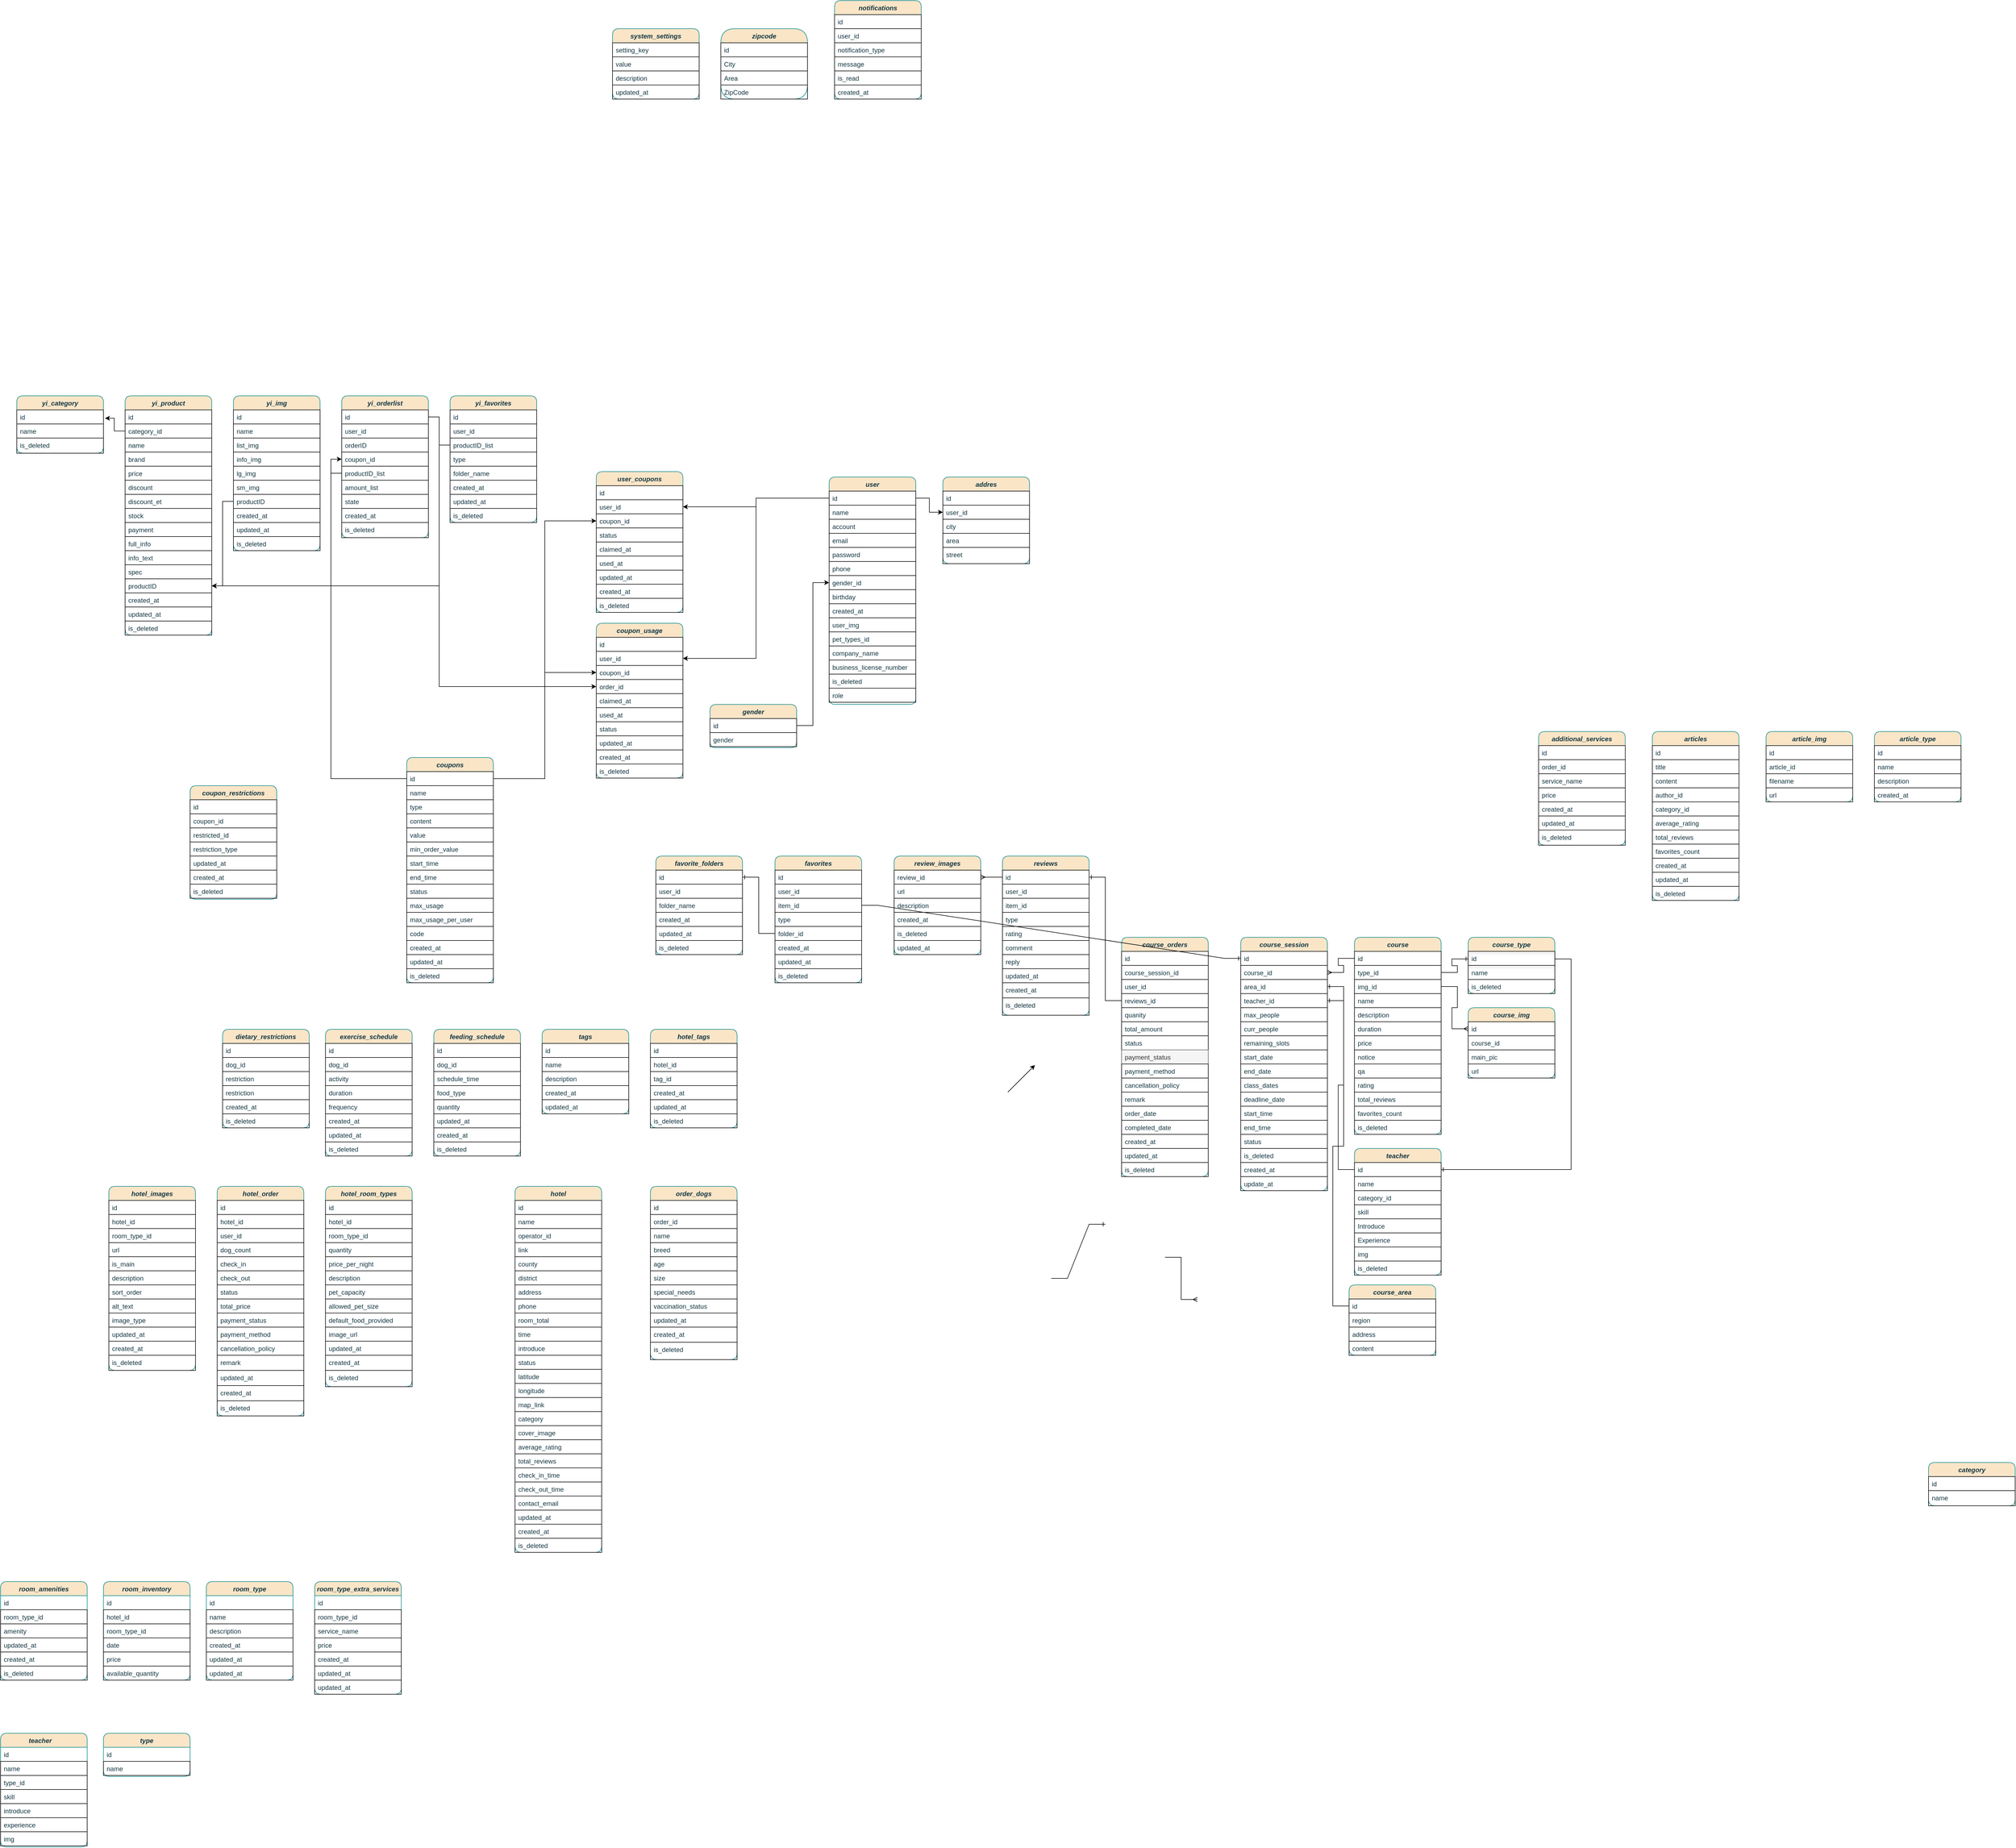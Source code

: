 <mxfile version="26.0.11">
  <diagram id="C5RBs43oDa-KdzZeNtuy" name="Page-1">
    <mxGraphModel dx="1434" dy="1946" grid="1" gridSize="10" guides="1" tooltips="1" connect="1" arrows="1" fold="1" page="1" pageScale="1" pageWidth="1920" pageHeight="1200" math="0" shadow="0">
      <root>
        <mxCell id="WIyWlLk6GJQsqaUBKTNV-0" />
        <mxCell id="WIyWlLk6GJQsqaUBKTNV-1" parent="WIyWlLk6GJQsqaUBKTNV-0" />
        <mxCell id="zkfFHV4jXpPFQw0GAbJ--0" value="user" style="swimlane;fontStyle=3;align=center;verticalAlign=top;childLayout=stackLayout;horizontal=1;startSize=26;horizontalStack=0;resizeParent=1;resizeLast=0;collapsible=1;marginBottom=0;rounded=1;shadow=0;strokeWidth=1;labelBackgroundColor=none;fillColor=#FAE5C7;strokeColor=#0F8B8D;fontColor=#143642;" parent="WIyWlLk6GJQsqaUBKTNV-1" vertex="1">
          <mxGeometry x="1620" y="630" width="160" height="420" as="geometry">
            <mxRectangle x="230" y="140" width="160" height="26" as="alternateBounds" />
          </mxGeometry>
        </mxCell>
        <mxCell id="zkfFHV4jXpPFQw0GAbJ--1" value="id" style="text;align=left;verticalAlign=top;spacingLeft=4;spacingRight=4;overflow=hidden;rotatable=0;points=[[0,0.5],[1,0.5]];portConstraint=eastwest;labelBackgroundColor=none;fontColor=#143642;rounded=0;strokeColor=default;" parent="zkfFHV4jXpPFQw0GAbJ--0" vertex="1">
          <mxGeometry y="26" width="160" height="26" as="geometry" />
        </mxCell>
        <mxCell id="zkfFHV4jXpPFQw0GAbJ--2" value="name" style="text;align=left;verticalAlign=top;spacingLeft=4;spacingRight=4;overflow=hidden;rotatable=0;points=[[0,0.5],[1,0.5]];portConstraint=eastwest;rounded=0;shadow=0;html=0;labelBackgroundColor=none;fontColor=#143642;strokeColor=default;" parent="zkfFHV4jXpPFQw0GAbJ--0" vertex="1">
          <mxGeometry y="52" width="160" height="26" as="geometry" />
        </mxCell>
        <mxCell id="zkfFHV4jXpPFQw0GAbJ--3" value="account" style="text;align=left;verticalAlign=top;spacingLeft=4;spacingRight=4;overflow=hidden;rotatable=0;points=[[0,0.5],[1,0.5]];portConstraint=eastwest;rounded=0;shadow=0;html=0;labelBackgroundColor=none;fontColor=#143642;strokeColor=default;" parent="zkfFHV4jXpPFQw0GAbJ--0" vertex="1">
          <mxGeometry y="78" width="160" height="26" as="geometry" />
        </mxCell>
        <mxCell id="eLThqhARwQMKMWSYmHJ4-19" value="email" style="text;align=left;verticalAlign=top;spacingLeft=4;spacingRight=4;overflow=hidden;rotatable=0;points=[[0,0.5],[1,0.5]];portConstraint=eastwest;rounded=0;shadow=0;html=0;labelBackgroundColor=none;fontColor=#143642;strokeColor=default;" parent="zkfFHV4jXpPFQw0GAbJ--0" vertex="1">
          <mxGeometry y="104" width="160" height="26" as="geometry" />
        </mxCell>
        <mxCell id="eLThqhARwQMKMWSYmHJ4-18" value="password" style="text;align=left;verticalAlign=top;spacingLeft=4;spacingRight=4;overflow=hidden;rotatable=0;points=[[0,0.5],[1,0.5]];portConstraint=eastwest;rounded=0;shadow=0;html=0;labelBackgroundColor=none;fontColor=#143642;strokeColor=default;" parent="zkfFHV4jXpPFQw0GAbJ--0" vertex="1">
          <mxGeometry y="130" width="160" height="26" as="geometry" />
        </mxCell>
        <mxCell id="eLThqhARwQMKMWSYmHJ4-17" value="phone" style="text;align=left;verticalAlign=top;spacingLeft=4;spacingRight=4;overflow=hidden;rotatable=0;points=[[0,0.5],[1,0.5]];portConstraint=eastwest;rounded=0;shadow=0;html=0;labelBackgroundColor=none;fontColor=#143642;strokeColor=default;" parent="zkfFHV4jXpPFQw0GAbJ--0" vertex="1">
          <mxGeometry y="156" width="160" height="26" as="geometry" />
        </mxCell>
        <mxCell id="eLThqhARwQMKMWSYmHJ4-16" value="gender_id" style="text;align=left;verticalAlign=top;spacingLeft=4;spacingRight=4;overflow=hidden;rotatable=0;points=[[0,0.5],[1,0.5]];portConstraint=eastwest;rounded=0;shadow=0;html=0;labelBackgroundColor=none;fontColor=#143642;strokeColor=default;" parent="zkfFHV4jXpPFQw0GAbJ--0" vertex="1">
          <mxGeometry y="182" width="160" height="26" as="geometry" />
        </mxCell>
        <mxCell id="eLThqhARwQMKMWSYmHJ4-15" value="birthday" style="text;align=left;verticalAlign=top;spacingLeft=4;spacingRight=4;overflow=hidden;rotatable=0;points=[[0,0.5],[1,0.5]];portConstraint=eastwest;rounded=0;shadow=0;html=0;labelBackgroundColor=none;fontColor=#143642;strokeColor=default;" parent="zkfFHV4jXpPFQw0GAbJ--0" vertex="1">
          <mxGeometry y="208" width="160" height="26" as="geometry" />
        </mxCell>
        <mxCell id="eLThqhARwQMKMWSYmHJ4-14" value="created_at" style="text;align=left;verticalAlign=top;spacingLeft=4;spacingRight=4;overflow=hidden;rotatable=0;points=[[0,0.5],[1,0.5]];portConstraint=eastwest;rounded=0;shadow=0;html=0;labelBackgroundColor=none;fontColor=#143642;strokeColor=default;" parent="zkfFHV4jXpPFQw0GAbJ--0" vertex="1">
          <mxGeometry y="234" width="160" height="26" as="geometry" />
        </mxCell>
        <mxCell id="eLThqhARwQMKMWSYmHJ4-654" value="user_img" style="text;align=left;verticalAlign=top;spacingLeft=4;spacingRight=4;overflow=hidden;rotatable=0;points=[[0,0.5],[1,0.5]];portConstraint=eastwest;rounded=0;shadow=0;html=0;labelBackgroundColor=none;fontColor=#143642;strokeColor=default;" parent="zkfFHV4jXpPFQw0GAbJ--0" vertex="1">
          <mxGeometry y="260" width="160" height="26" as="geometry" />
        </mxCell>
        <mxCell id="eLThqhARwQMKMWSYmHJ4-652" value="pet_types_id" style="text;align=left;verticalAlign=top;spacingLeft=4;spacingRight=4;overflow=hidden;rotatable=0;points=[[0,0.5],[1,0.5]];portConstraint=eastwest;rounded=0;shadow=0;html=0;labelBackgroundColor=none;fontColor=#143642;strokeColor=default;" parent="zkfFHV4jXpPFQw0GAbJ--0" vertex="1">
          <mxGeometry y="286" width="160" height="26" as="geometry" />
        </mxCell>
        <mxCell id="eLThqhARwQMKMWSYmHJ4-651" value="company_name" style="text;align=left;verticalAlign=top;spacingLeft=4;spacingRight=4;overflow=hidden;rotatable=0;points=[[0,0.5],[1,0.5]];portConstraint=eastwest;rounded=0;shadow=0;html=0;labelBackgroundColor=none;fontColor=#143642;strokeColor=default;" parent="zkfFHV4jXpPFQw0GAbJ--0" vertex="1">
          <mxGeometry y="312" width="160" height="26" as="geometry" />
        </mxCell>
        <mxCell id="eLThqhARwQMKMWSYmHJ4-657" value="business_license_number" style="text;align=left;verticalAlign=top;spacingLeft=4;spacingRight=4;overflow=hidden;rotatable=0;points=[[0,0.5],[1,0.5]];portConstraint=eastwest;rounded=0;shadow=0;html=0;labelBackgroundColor=none;fontColor=#143642;strokeColor=default;" parent="zkfFHV4jXpPFQw0GAbJ--0" vertex="1">
          <mxGeometry y="338" width="160" height="26" as="geometry" />
        </mxCell>
        <mxCell id="eLThqhARwQMKMWSYmHJ4-656" value="is_deleted" style="text;align=left;verticalAlign=top;spacingLeft=4;spacingRight=4;overflow=hidden;rotatable=0;points=[[0,0.5],[1,0.5]];portConstraint=eastwest;rounded=0;shadow=0;html=0;labelBackgroundColor=none;fontColor=#143642;strokeColor=default;" parent="zkfFHV4jXpPFQw0GAbJ--0" vertex="1">
          <mxGeometry y="364" width="160" height="26" as="geometry" />
        </mxCell>
        <mxCell id="eLThqhARwQMKMWSYmHJ4-655" value="role" style="text;align=left;verticalAlign=top;spacingLeft=4;spacingRight=4;overflow=hidden;rotatable=0;points=[[0,0.5],[1,0.5]];portConstraint=eastwest;rounded=0;shadow=0;html=0;labelBackgroundColor=none;fontColor=#143642;strokeColor=default;" parent="zkfFHV4jXpPFQw0GAbJ--0" vertex="1">
          <mxGeometry y="390" width="160" height="26" as="geometry" />
        </mxCell>
        <mxCell id="eLThqhARwQMKMWSYmHJ4-29" value="addres" style="swimlane;fontStyle=3;align=center;verticalAlign=top;childLayout=stackLayout;horizontal=1;startSize=26;horizontalStack=0;resizeParent=1;resizeLast=0;collapsible=1;marginBottom=0;rounded=1;shadow=0;strokeWidth=1;labelBackgroundColor=none;fillColor=#FAE5C7;strokeColor=#0F8B8D;fontColor=#143642;" parent="WIyWlLk6GJQsqaUBKTNV-1" vertex="1">
          <mxGeometry x="1830" y="630" width="160" height="160" as="geometry">
            <mxRectangle x="230" y="140" width="160" height="26" as="alternateBounds" />
          </mxGeometry>
        </mxCell>
        <mxCell id="eLThqhARwQMKMWSYmHJ4-30" value="id" style="text;align=left;verticalAlign=top;spacingLeft=4;spacingRight=4;overflow=hidden;rotatable=0;points=[[0,0.5],[1,0.5]];portConstraint=eastwest;labelBackgroundColor=none;fontColor=#143642;rounded=0;strokeColor=default;" parent="eLThqhARwQMKMWSYmHJ4-29" vertex="1">
          <mxGeometry y="26" width="160" height="26" as="geometry" />
        </mxCell>
        <mxCell id="eLThqhARwQMKMWSYmHJ4-31" value="user_id" style="text;align=left;verticalAlign=top;spacingLeft=4;spacingRight=4;overflow=hidden;rotatable=0;points=[[0,0.5],[1,0.5]];portConstraint=eastwest;rounded=0;shadow=0;html=0;labelBackgroundColor=none;fontColor=#143642;strokeColor=default;" parent="eLThqhARwQMKMWSYmHJ4-29" vertex="1">
          <mxGeometry y="52" width="160" height="26" as="geometry" />
        </mxCell>
        <mxCell id="eLThqhARwQMKMWSYmHJ4-32" value="city" style="text;align=left;verticalAlign=top;spacingLeft=4;spacingRight=4;overflow=hidden;rotatable=0;points=[[0,0.5],[1,0.5]];portConstraint=eastwest;rounded=0;shadow=0;html=0;labelBackgroundColor=none;fontColor=#143642;strokeColor=default;" parent="eLThqhARwQMKMWSYmHJ4-29" vertex="1">
          <mxGeometry y="78" width="160" height="26" as="geometry" />
        </mxCell>
        <mxCell id="eLThqhARwQMKMWSYmHJ4-33" value="area" style="text;align=left;verticalAlign=top;spacingLeft=4;spacingRight=4;overflow=hidden;rotatable=0;points=[[0,0.5],[1,0.5]];portConstraint=eastwest;rounded=0;shadow=0;html=0;labelBackgroundColor=none;fontColor=#143642;strokeColor=default;" parent="eLThqhARwQMKMWSYmHJ4-29" vertex="1">
          <mxGeometry y="104" width="160" height="26" as="geometry" />
        </mxCell>
        <mxCell id="eLThqhARwQMKMWSYmHJ4-34" value="street" style="text;align=left;verticalAlign=top;spacingLeft=4;spacingRight=4;overflow=hidden;rotatable=0;points=[[0,0.5],[1,0.5]];portConstraint=eastwest;rounded=0;shadow=0;html=0;labelBackgroundColor=none;fontColor=#143642;strokeColor=default;" parent="eLThqhARwQMKMWSYmHJ4-29" vertex="1">
          <mxGeometry y="130" width="160" height="30" as="geometry" />
        </mxCell>
        <mxCell id="eLThqhARwQMKMWSYmHJ4-39" value="favorite_folders" style="swimlane;fontStyle=3;align=center;verticalAlign=top;childLayout=stackLayout;horizontal=1;startSize=26;horizontalStack=0;resizeParent=1;resizeLast=0;collapsible=1;marginBottom=0;rounded=1;shadow=0;strokeWidth=1;labelBackgroundColor=none;fillColor=#FAE5C7;strokeColor=#0F8B8D;fontColor=#143642;" parent="WIyWlLk6GJQsqaUBKTNV-1" vertex="1">
          <mxGeometry x="1300" y="1330" width="160" height="182" as="geometry">
            <mxRectangle x="230" y="140" width="160" height="26" as="alternateBounds" />
          </mxGeometry>
        </mxCell>
        <mxCell id="eLThqhARwQMKMWSYmHJ4-40" value="id" style="text;align=left;verticalAlign=top;spacingLeft=4;spacingRight=4;overflow=hidden;rotatable=0;points=[[0,0.5],[1,0.5]];portConstraint=eastwest;labelBackgroundColor=none;fontColor=#143642;rounded=0;strokeColor=default;" parent="eLThqhARwQMKMWSYmHJ4-39" vertex="1">
          <mxGeometry y="26" width="160" height="26" as="geometry" />
        </mxCell>
        <mxCell id="eLThqhARwQMKMWSYmHJ4-41" value="user_id" style="text;align=left;verticalAlign=top;spacingLeft=4;spacingRight=4;overflow=hidden;rotatable=0;points=[[0,0.5],[1,0.5]];portConstraint=eastwest;rounded=0;shadow=0;html=0;labelBackgroundColor=none;fontColor=#143642;strokeColor=default;" parent="eLThqhARwQMKMWSYmHJ4-39" vertex="1">
          <mxGeometry y="52" width="160" height="26" as="geometry" />
        </mxCell>
        <mxCell id="eLThqhARwQMKMWSYmHJ4-42" value="folder_name" style="text;align=left;verticalAlign=top;spacingLeft=4;spacingRight=4;overflow=hidden;rotatable=0;points=[[0,0.5],[1,0.5]];portConstraint=eastwest;rounded=0;shadow=0;html=0;labelBackgroundColor=none;fontColor=#143642;strokeColor=default;" parent="eLThqhARwQMKMWSYmHJ4-39" vertex="1">
          <mxGeometry y="78" width="160" height="26" as="geometry" />
        </mxCell>
        <mxCell id="eLThqhARwQMKMWSYmHJ4-43" value="created_at" style="text;align=left;verticalAlign=top;spacingLeft=4;spacingRight=4;overflow=hidden;rotatable=0;points=[[0,0.5],[1,0.5]];portConstraint=eastwest;rounded=0;shadow=0;html=0;labelBackgroundColor=none;fontColor=#143642;strokeColor=default;" parent="eLThqhARwQMKMWSYmHJ4-39" vertex="1">
          <mxGeometry y="104" width="160" height="26" as="geometry" />
        </mxCell>
        <mxCell id="eLThqhARwQMKMWSYmHJ4-44" value="updated_at" style="text;align=left;verticalAlign=top;spacingLeft=4;spacingRight=4;overflow=hidden;rotatable=0;points=[[0,0.5],[1,0.5]];portConstraint=eastwest;rounded=0;shadow=0;html=0;labelBackgroundColor=none;fontColor=#143642;strokeColor=default;" parent="eLThqhARwQMKMWSYmHJ4-39" vertex="1">
          <mxGeometry y="130" width="160" height="26" as="geometry" />
        </mxCell>
        <mxCell id="eLThqhARwQMKMWSYmHJ4-45" value="is_deleted" style="text;align=left;verticalAlign=top;spacingLeft=4;spacingRight=4;overflow=hidden;rotatable=0;points=[[0,0.5],[1,0.5]];portConstraint=eastwest;rounded=0;shadow=0;html=0;labelBackgroundColor=none;fontColor=#143642;strokeColor=default;" parent="eLThqhARwQMKMWSYmHJ4-39" vertex="1">
          <mxGeometry y="156" width="160" height="26" as="geometry" />
        </mxCell>
        <mxCell id="eLThqhARwQMKMWSYmHJ4-49" value="favorites" style="swimlane;fontStyle=3;align=center;verticalAlign=top;childLayout=stackLayout;horizontal=1;startSize=26;horizontalStack=0;resizeParent=1;resizeLast=0;collapsible=1;marginBottom=0;rounded=1;shadow=0;strokeWidth=1;labelBackgroundColor=none;fillColor=#FAE5C7;strokeColor=#0F8B8D;fontColor=#143642;" parent="WIyWlLk6GJQsqaUBKTNV-1" vertex="1">
          <mxGeometry x="1520" y="1330" width="160" height="234" as="geometry">
            <mxRectangle x="230" y="140" width="160" height="26" as="alternateBounds" />
          </mxGeometry>
        </mxCell>
        <mxCell id="eLThqhARwQMKMWSYmHJ4-50" value="id" style="text;align=left;verticalAlign=top;spacingLeft=4;spacingRight=4;overflow=hidden;rotatable=0;points=[[0,0.5],[1,0.5]];portConstraint=eastwest;labelBackgroundColor=none;fontColor=#143642;rounded=0;strokeColor=default;" parent="eLThqhARwQMKMWSYmHJ4-49" vertex="1">
          <mxGeometry y="26" width="160" height="26" as="geometry" />
        </mxCell>
        <mxCell id="eLThqhARwQMKMWSYmHJ4-51" value="user_id" style="text;align=left;verticalAlign=top;spacingLeft=4;spacingRight=4;overflow=hidden;rotatable=0;points=[[0,0.5],[1,0.5]];portConstraint=eastwest;rounded=0;shadow=0;html=0;labelBackgroundColor=none;fontColor=#143642;strokeColor=default;" parent="eLThqhARwQMKMWSYmHJ4-49" vertex="1">
          <mxGeometry y="52" width="160" height="26" as="geometry" />
        </mxCell>
        <mxCell id="eLThqhARwQMKMWSYmHJ4-52" value="item_id" style="text;align=left;verticalAlign=top;spacingLeft=4;spacingRight=4;overflow=hidden;rotatable=0;points=[[0,0.5],[1,0.5]];portConstraint=eastwest;rounded=0;shadow=0;html=0;labelBackgroundColor=none;fontColor=#143642;strokeColor=default;" parent="eLThqhARwQMKMWSYmHJ4-49" vertex="1">
          <mxGeometry y="78" width="160" height="26" as="geometry" />
        </mxCell>
        <mxCell id="eLThqhARwQMKMWSYmHJ4-53" value="type" style="text;align=left;verticalAlign=top;spacingLeft=4;spacingRight=4;overflow=hidden;rotatable=0;points=[[0,0.5],[1,0.5]];portConstraint=eastwest;rounded=0;shadow=0;html=0;labelBackgroundColor=none;fontColor=#143642;strokeColor=default;" parent="eLThqhARwQMKMWSYmHJ4-49" vertex="1">
          <mxGeometry y="104" width="160" height="26" as="geometry" />
        </mxCell>
        <mxCell id="eLThqhARwQMKMWSYmHJ4-54" value="folder_id" style="text;align=left;verticalAlign=top;spacingLeft=4;spacingRight=4;overflow=hidden;rotatable=0;points=[[0,0.5],[1,0.5]];portConstraint=eastwest;rounded=0;shadow=0;html=0;labelBackgroundColor=none;fontColor=#143642;strokeColor=default;" parent="eLThqhARwQMKMWSYmHJ4-49" vertex="1">
          <mxGeometry y="130" width="160" height="26" as="geometry" />
        </mxCell>
        <mxCell id="eLThqhARwQMKMWSYmHJ4-55" value="created_at" style="text;align=left;verticalAlign=top;spacingLeft=4;spacingRight=4;overflow=hidden;rotatable=0;points=[[0,0.5],[1,0.5]];portConstraint=eastwest;rounded=0;shadow=0;html=0;labelBackgroundColor=none;fontColor=#143642;strokeColor=default;" parent="eLThqhARwQMKMWSYmHJ4-49" vertex="1">
          <mxGeometry y="156" width="160" height="26" as="geometry" />
        </mxCell>
        <mxCell id="eLThqhARwQMKMWSYmHJ4-56" value="updated_at" style="text;align=left;verticalAlign=top;spacingLeft=4;spacingRight=4;overflow=hidden;rotatable=0;points=[[0,0.5],[1,0.5]];portConstraint=eastwest;rounded=0;shadow=0;html=0;labelBackgroundColor=none;fontColor=#143642;strokeColor=default;" parent="eLThqhARwQMKMWSYmHJ4-49" vertex="1">
          <mxGeometry y="182" width="160" height="26" as="geometry" />
        </mxCell>
        <mxCell id="eLThqhARwQMKMWSYmHJ4-57" value="is_deleted" style="text;align=left;verticalAlign=top;spacingLeft=4;spacingRight=4;overflow=hidden;rotatable=0;points=[[0,0.5],[1,0.5]];portConstraint=eastwest;rounded=0;shadow=0;html=0;labelBackgroundColor=none;fontColor=#143642;strokeColor=default;" parent="eLThqhARwQMKMWSYmHJ4-49" vertex="1">
          <mxGeometry y="208" width="160" height="26" as="geometry" />
        </mxCell>
        <mxCell id="eLThqhARwQMKMWSYmHJ4-59" value="additional_services" style="swimlane;fontStyle=3;align=center;verticalAlign=top;childLayout=stackLayout;horizontal=1;startSize=26;horizontalStack=0;resizeParent=1;resizeLast=0;collapsible=1;marginBottom=0;rounded=1;shadow=0;strokeWidth=1;labelBackgroundColor=none;fillColor=#FAE5C7;strokeColor=#0F8B8D;fontColor=#143642;" parent="WIyWlLk6GJQsqaUBKTNV-1" vertex="1">
          <mxGeometry x="2930" y="1100" width="160" height="210" as="geometry">
            <mxRectangle x="230" y="140" width="160" height="26" as="alternateBounds" />
          </mxGeometry>
        </mxCell>
        <mxCell id="eLThqhARwQMKMWSYmHJ4-60" value="id" style="text;align=left;verticalAlign=top;spacingLeft=4;spacingRight=4;overflow=hidden;rotatable=0;points=[[0,0.5],[1,0.5]];portConstraint=eastwest;labelBackgroundColor=none;fontColor=#143642;rounded=0;strokeColor=default;" parent="eLThqhARwQMKMWSYmHJ4-59" vertex="1">
          <mxGeometry y="26" width="160" height="26" as="geometry" />
        </mxCell>
        <mxCell id="eLThqhARwQMKMWSYmHJ4-61" value="order_id" style="text;align=left;verticalAlign=top;spacingLeft=4;spacingRight=4;overflow=hidden;rotatable=0;points=[[0,0.5],[1,0.5]];portConstraint=eastwest;rounded=0;shadow=0;html=0;labelBackgroundColor=none;fontColor=#143642;strokeColor=default;" parent="eLThqhARwQMKMWSYmHJ4-59" vertex="1">
          <mxGeometry y="52" width="160" height="26" as="geometry" />
        </mxCell>
        <mxCell id="eLThqhARwQMKMWSYmHJ4-62" value="service_name" style="text;align=left;verticalAlign=top;spacingLeft=4;spacingRight=4;overflow=hidden;rotatable=0;points=[[0,0.5],[1,0.5]];portConstraint=eastwest;rounded=0;shadow=0;html=0;labelBackgroundColor=none;fontColor=#143642;strokeColor=default;" parent="eLThqhARwQMKMWSYmHJ4-59" vertex="1">
          <mxGeometry y="78" width="160" height="26" as="geometry" />
        </mxCell>
        <mxCell id="eLThqhARwQMKMWSYmHJ4-63" value="price" style="text;align=left;verticalAlign=top;spacingLeft=4;spacingRight=4;overflow=hidden;rotatable=0;points=[[0,0.5],[1,0.5]];portConstraint=eastwest;rounded=0;shadow=0;html=0;labelBackgroundColor=none;fontColor=#143642;strokeColor=default;" parent="eLThqhARwQMKMWSYmHJ4-59" vertex="1">
          <mxGeometry y="104" width="160" height="26" as="geometry" />
        </mxCell>
        <mxCell id="eLThqhARwQMKMWSYmHJ4-64" value="created_at" style="text;align=left;verticalAlign=top;spacingLeft=4;spacingRight=4;overflow=hidden;rotatable=0;points=[[0,0.5],[1,0.5]];portConstraint=eastwest;rounded=0;shadow=0;html=0;labelBackgroundColor=none;fontColor=#143642;strokeColor=default;" parent="eLThqhARwQMKMWSYmHJ4-59" vertex="1">
          <mxGeometry y="130" width="160" height="26" as="geometry" />
        </mxCell>
        <mxCell id="eLThqhARwQMKMWSYmHJ4-65" value="updated_at" style="text;align=left;verticalAlign=top;spacingLeft=4;spacingRight=4;overflow=hidden;rotatable=0;points=[[0,0.5],[1,0.5]];portConstraint=eastwest;rounded=0;shadow=0;html=0;labelBackgroundColor=none;fontColor=#143642;strokeColor=default;" parent="eLThqhARwQMKMWSYmHJ4-59" vertex="1">
          <mxGeometry y="156" width="160" height="26" as="geometry" />
        </mxCell>
        <mxCell id="eLThqhARwQMKMWSYmHJ4-66" value="is_deleted" style="text;align=left;verticalAlign=top;spacingLeft=4;spacingRight=4;overflow=hidden;rotatable=0;points=[[0,0.5],[1,0.5]];portConstraint=eastwest;rounded=0;shadow=0;html=0;labelBackgroundColor=none;fontColor=#143642;strokeColor=default;" parent="eLThqhARwQMKMWSYmHJ4-59" vertex="1">
          <mxGeometry y="182" width="160" height="28" as="geometry" />
        </mxCell>
        <mxCell id="eLThqhARwQMKMWSYmHJ4-69" value="articles" style="swimlane;fontStyle=3;align=center;verticalAlign=top;childLayout=stackLayout;horizontal=1;startSize=26;horizontalStack=0;resizeParent=1;resizeLast=0;collapsible=1;marginBottom=0;rounded=1;shadow=0;strokeWidth=1;labelBackgroundColor=none;fillColor=#FAE5C7;strokeColor=#0F8B8D;fontColor=#143642;" parent="WIyWlLk6GJQsqaUBKTNV-1" vertex="1">
          <mxGeometry x="3140" y="1100" width="160" height="312" as="geometry">
            <mxRectangle x="230" y="140" width="160" height="26" as="alternateBounds" />
          </mxGeometry>
        </mxCell>
        <mxCell id="eLThqhARwQMKMWSYmHJ4-70" value="id" style="text;align=left;verticalAlign=top;spacingLeft=4;spacingRight=4;overflow=hidden;rotatable=0;points=[[0,0.5],[1,0.5]];portConstraint=eastwest;labelBackgroundColor=none;fontColor=#143642;rounded=0;strokeColor=default;" parent="eLThqhARwQMKMWSYmHJ4-69" vertex="1">
          <mxGeometry y="26" width="160" height="26" as="geometry" />
        </mxCell>
        <mxCell id="eLThqhARwQMKMWSYmHJ4-71" value="title" style="text;align=left;verticalAlign=top;spacingLeft=4;spacingRight=4;overflow=hidden;rotatable=0;points=[[0,0.5],[1,0.5]];portConstraint=eastwest;rounded=0;shadow=0;html=0;labelBackgroundColor=none;fontColor=#143642;strokeColor=default;" parent="eLThqhARwQMKMWSYmHJ4-69" vertex="1">
          <mxGeometry y="52" width="160" height="26" as="geometry" />
        </mxCell>
        <mxCell id="eLThqhARwQMKMWSYmHJ4-72" value="content" style="text;align=left;verticalAlign=top;spacingLeft=4;spacingRight=4;overflow=hidden;rotatable=0;points=[[0,0.5],[1,0.5]];portConstraint=eastwest;rounded=0;shadow=0;html=0;labelBackgroundColor=none;fontColor=#143642;strokeColor=default;" parent="eLThqhARwQMKMWSYmHJ4-69" vertex="1">
          <mxGeometry y="78" width="160" height="26" as="geometry" />
        </mxCell>
        <mxCell id="eLThqhARwQMKMWSYmHJ4-73" value="author_id" style="text;align=left;verticalAlign=top;spacingLeft=4;spacingRight=4;overflow=hidden;rotatable=0;points=[[0,0.5],[1,0.5]];portConstraint=eastwest;rounded=0;shadow=0;html=0;labelBackgroundColor=none;fontColor=#143642;strokeColor=default;" parent="eLThqhARwQMKMWSYmHJ4-69" vertex="1">
          <mxGeometry y="104" width="160" height="26" as="geometry" />
        </mxCell>
        <mxCell id="eLThqhARwQMKMWSYmHJ4-74" value="category_id" style="text;align=left;verticalAlign=top;spacingLeft=4;spacingRight=4;overflow=hidden;rotatable=0;points=[[0,0.5],[1,0.5]];portConstraint=eastwest;rounded=0;shadow=0;html=0;labelBackgroundColor=none;fontColor=#143642;strokeColor=default;" parent="eLThqhARwQMKMWSYmHJ4-69" vertex="1">
          <mxGeometry y="130" width="160" height="26" as="geometry" />
        </mxCell>
        <mxCell id="eLThqhARwQMKMWSYmHJ4-75" value="average_rating" style="text;align=left;verticalAlign=top;spacingLeft=4;spacingRight=4;overflow=hidden;rotatable=0;points=[[0,0.5],[1,0.5]];portConstraint=eastwest;rounded=0;shadow=0;html=0;labelBackgroundColor=none;fontColor=#143642;strokeColor=default;" parent="eLThqhARwQMKMWSYmHJ4-69" vertex="1">
          <mxGeometry y="156" width="160" height="26" as="geometry" />
        </mxCell>
        <mxCell id="eLThqhARwQMKMWSYmHJ4-76" value="total_reviews" style="text;align=left;verticalAlign=top;spacingLeft=4;spacingRight=4;overflow=hidden;rotatable=0;points=[[0,0.5],[1,0.5]];portConstraint=eastwest;rounded=0;shadow=0;html=0;labelBackgroundColor=none;fontColor=#143642;strokeColor=default;" parent="eLThqhARwQMKMWSYmHJ4-69" vertex="1">
          <mxGeometry y="182" width="160" height="26" as="geometry" />
        </mxCell>
        <mxCell id="eLThqhARwQMKMWSYmHJ4-77" value="favorites_count" style="text;align=left;verticalAlign=top;spacingLeft=4;spacingRight=4;overflow=hidden;rotatable=0;points=[[0,0.5],[1,0.5]];portConstraint=eastwest;rounded=0;shadow=0;html=0;labelBackgroundColor=none;fontColor=#143642;strokeColor=default;" parent="eLThqhARwQMKMWSYmHJ4-69" vertex="1">
          <mxGeometry y="208" width="160" height="26" as="geometry" />
        </mxCell>
        <mxCell id="eLThqhARwQMKMWSYmHJ4-78" value="created_at" style="text;align=left;verticalAlign=top;spacingLeft=4;spacingRight=4;overflow=hidden;rotatable=0;points=[[0,0.5],[1,0.5]];portConstraint=eastwest;rounded=0;shadow=0;html=0;labelBackgroundColor=none;fontColor=#143642;strokeColor=default;" parent="eLThqhARwQMKMWSYmHJ4-69" vertex="1">
          <mxGeometry y="234" width="160" height="26" as="geometry" />
        </mxCell>
        <mxCell id="eLThqhARwQMKMWSYmHJ4-79" value="updated_at" style="text;align=left;verticalAlign=top;spacingLeft=4;spacingRight=4;overflow=hidden;rotatable=0;points=[[0,0.5],[1,0.5]];portConstraint=eastwest;rounded=0;shadow=0;html=0;labelBackgroundColor=none;fontColor=#143642;strokeColor=default;" parent="eLThqhARwQMKMWSYmHJ4-69" vertex="1">
          <mxGeometry y="260" width="160" height="26" as="geometry" />
        </mxCell>
        <mxCell id="eLThqhARwQMKMWSYmHJ4-80" value="is_deleted" style="text;align=left;verticalAlign=top;spacingLeft=4;spacingRight=4;overflow=hidden;rotatable=0;points=[[0,0.5],[1,0.5]];portConstraint=eastwest;rounded=0;shadow=0;html=0;labelBackgroundColor=none;fontColor=#143642;strokeColor=default;" parent="eLThqhARwQMKMWSYmHJ4-69" vertex="1">
          <mxGeometry y="286" width="160" height="26" as="geometry" />
        </mxCell>
        <mxCell id="eLThqhARwQMKMWSYmHJ4-81" value="article_img" style="swimlane;fontStyle=3;align=center;verticalAlign=top;childLayout=stackLayout;horizontal=1;startSize=26;horizontalStack=0;resizeParent=1;resizeLast=0;collapsible=1;marginBottom=0;rounded=1;shadow=0;strokeWidth=1;labelBackgroundColor=none;fillColor=#FAE5C7;strokeColor=#0F8B8D;fontColor=#143642;" parent="WIyWlLk6GJQsqaUBKTNV-1" vertex="1">
          <mxGeometry x="3350" y="1100" width="160" height="130" as="geometry">
            <mxRectangle x="230" y="140" width="160" height="26" as="alternateBounds" />
          </mxGeometry>
        </mxCell>
        <mxCell id="eLThqhARwQMKMWSYmHJ4-82" value="id" style="text;align=left;verticalAlign=top;spacingLeft=4;spacingRight=4;overflow=hidden;rotatable=0;points=[[0,0.5],[1,0.5]];portConstraint=eastwest;labelBackgroundColor=none;fontColor=#143642;rounded=0;strokeColor=default;" parent="eLThqhARwQMKMWSYmHJ4-81" vertex="1">
          <mxGeometry y="26" width="160" height="26" as="geometry" />
        </mxCell>
        <mxCell id="eLThqhARwQMKMWSYmHJ4-83" value="article_id" style="text;align=left;verticalAlign=top;spacingLeft=4;spacingRight=4;overflow=hidden;rotatable=0;points=[[0,0.5],[1,0.5]];portConstraint=eastwest;rounded=0;shadow=0;html=0;labelBackgroundColor=none;fontColor=#143642;strokeColor=default;" parent="eLThqhARwQMKMWSYmHJ4-81" vertex="1">
          <mxGeometry y="52" width="160" height="26" as="geometry" />
        </mxCell>
        <mxCell id="eLThqhARwQMKMWSYmHJ4-84" value="filename" style="text;align=left;verticalAlign=top;spacingLeft=4;spacingRight=4;overflow=hidden;rotatable=0;points=[[0,0.5],[1,0.5]];portConstraint=eastwest;rounded=0;shadow=0;html=0;labelBackgroundColor=none;fontColor=#143642;strokeColor=default;" parent="eLThqhARwQMKMWSYmHJ4-81" vertex="1">
          <mxGeometry y="78" width="160" height="26" as="geometry" />
        </mxCell>
        <mxCell id="eLThqhARwQMKMWSYmHJ4-85" value="url" style="text;align=left;verticalAlign=top;spacingLeft=4;spacingRight=4;overflow=hidden;rotatable=0;points=[[0,0.5],[1,0.5]];portConstraint=eastwest;rounded=0;shadow=0;html=0;labelBackgroundColor=none;fontColor=#143642;strokeColor=default;" parent="eLThqhARwQMKMWSYmHJ4-81" vertex="1">
          <mxGeometry y="104" width="160" height="26" as="geometry" />
        </mxCell>
        <mxCell id="eLThqhARwQMKMWSYmHJ4-91" value="article_type" style="swimlane;fontStyle=3;align=center;verticalAlign=top;childLayout=stackLayout;horizontal=1;startSize=26;horizontalStack=0;resizeParent=1;resizeLast=0;collapsible=1;marginBottom=0;rounded=1;shadow=0;strokeWidth=1;labelBackgroundColor=none;fillColor=#FAE5C7;strokeColor=#0F8B8D;fontColor=#143642;" parent="WIyWlLk6GJQsqaUBKTNV-1" vertex="1">
          <mxGeometry x="3550" y="1100" width="160" height="130" as="geometry">
            <mxRectangle x="230" y="140" width="160" height="26" as="alternateBounds" />
          </mxGeometry>
        </mxCell>
        <mxCell id="eLThqhARwQMKMWSYmHJ4-92" value="id" style="text;align=left;verticalAlign=top;spacingLeft=4;spacingRight=4;overflow=hidden;rotatable=0;points=[[0,0.5],[1,0.5]];portConstraint=eastwest;labelBackgroundColor=none;fontColor=#143642;rounded=0;strokeColor=default;" parent="eLThqhARwQMKMWSYmHJ4-91" vertex="1">
          <mxGeometry y="26" width="160" height="26" as="geometry" />
        </mxCell>
        <mxCell id="eLThqhARwQMKMWSYmHJ4-93" value="name" style="text;align=left;verticalAlign=top;spacingLeft=4;spacingRight=4;overflow=hidden;rotatable=0;points=[[0,0.5],[1,0.5]];portConstraint=eastwest;rounded=0;shadow=0;html=0;labelBackgroundColor=none;fontColor=#143642;strokeColor=default;" parent="eLThqhARwQMKMWSYmHJ4-91" vertex="1">
          <mxGeometry y="52" width="160" height="26" as="geometry" />
        </mxCell>
        <mxCell id="eLThqhARwQMKMWSYmHJ4-94" value="description" style="text;align=left;verticalAlign=top;spacingLeft=4;spacingRight=4;overflow=hidden;rotatable=0;points=[[0,0.5],[1,0.5]];portConstraint=eastwest;rounded=0;shadow=0;html=0;labelBackgroundColor=none;fontColor=#143642;strokeColor=default;" parent="eLThqhARwQMKMWSYmHJ4-91" vertex="1">
          <mxGeometry y="78" width="160" height="26" as="geometry" />
        </mxCell>
        <mxCell id="eLThqhARwQMKMWSYmHJ4-95" value="created_at" style="text;align=left;verticalAlign=top;spacingLeft=4;spacingRight=4;overflow=hidden;rotatable=0;points=[[0,0.5],[1,0.5]];portConstraint=eastwest;rounded=0;shadow=0;html=0;labelBackgroundColor=none;fontColor=#143642;strokeColor=default;" parent="eLThqhARwQMKMWSYmHJ4-91" vertex="1">
          <mxGeometry y="104" width="160" height="26" as="geometry" />
        </mxCell>
        <mxCell id="eLThqhARwQMKMWSYmHJ4-101" value="category" style="swimlane;fontStyle=3;align=center;verticalAlign=top;childLayout=stackLayout;horizontal=1;startSize=26;horizontalStack=0;resizeParent=1;resizeLast=0;collapsible=1;marginBottom=0;rounded=1;shadow=0;strokeWidth=1;labelBackgroundColor=none;fillColor=#FAE5C7;strokeColor=#0F8B8D;fontColor=#143642;" parent="WIyWlLk6GJQsqaUBKTNV-1" vertex="1">
          <mxGeometry x="3650" y="2450" width="160" height="80" as="geometry">
            <mxRectangle x="230" y="140" width="160" height="26" as="alternateBounds" />
          </mxGeometry>
        </mxCell>
        <mxCell id="eLThqhARwQMKMWSYmHJ4-102" value="id" style="text;align=left;verticalAlign=top;spacingLeft=4;spacingRight=4;overflow=hidden;rotatable=0;points=[[0,0.5],[1,0.5]];portConstraint=eastwest;labelBackgroundColor=none;fontColor=#143642;rounded=0;fillColor=none;strokeColor=default;" parent="eLThqhARwQMKMWSYmHJ4-101" vertex="1">
          <mxGeometry y="26" width="160" height="26" as="geometry" />
        </mxCell>
        <mxCell id="eLThqhARwQMKMWSYmHJ4-103" value="name" style="text;align=left;verticalAlign=top;spacingLeft=4;spacingRight=4;overflow=hidden;rotatable=0;points=[[0,0.5],[1,0.5]];portConstraint=eastwest;rounded=0;shadow=0;html=0;labelBackgroundColor=none;fontColor=#143642;strokeColor=default;" parent="eLThqhARwQMKMWSYmHJ4-101" vertex="1">
          <mxGeometry y="52" width="160" height="28" as="geometry" />
        </mxCell>
        <mxCell id="eLThqhARwQMKMWSYmHJ4-111" value="coupons" style="swimlane;fontStyle=3;align=center;verticalAlign=top;childLayout=stackLayout;horizontal=1;startSize=26;horizontalStack=0;resizeParent=1;resizeLast=0;collapsible=1;marginBottom=0;rounded=1;shadow=0;strokeWidth=1;labelBackgroundColor=none;fillColor=#FAE5C7;strokeColor=#0F8B8D;fontColor=#143642;" parent="WIyWlLk6GJQsqaUBKTNV-1" vertex="1">
          <mxGeometry x="840" y="1148" width="160" height="416" as="geometry">
            <mxRectangle x="230" y="140" width="160" height="26" as="alternateBounds" />
          </mxGeometry>
        </mxCell>
        <mxCell id="eLThqhARwQMKMWSYmHJ4-112" value="id" style="text;align=left;verticalAlign=top;spacingLeft=4;spacingRight=4;overflow=hidden;rotatable=0;points=[[0,0.5],[1,0.5]];portConstraint=eastwest;labelBackgroundColor=none;fontColor=#143642;rounded=0;strokeColor=default;" parent="eLThqhARwQMKMWSYmHJ4-111" vertex="1">
          <mxGeometry y="26" width="160" height="26" as="geometry" />
        </mxCell>
        <mxCell id="eLThqhARwQMKMWSYmHJ4-113" value="name" style="text;align=left;verticalAlign=top;spacingLeft=4;spacingRight=4;overflow=hidden;rotatable=0;points=[[0,0.5],[1,0.5]];portConstraint=eastwest;rounded=0;shadow=0;html=0;labelBackgroundColor=none;fontColor=#143642;strokeColor=default;" parent="eLThqhARwQMKMWSYmHJ4-111" vertex="1">
          <mxGeometry y="52" width="160" height="26" as="geometry" />
        </mxCell>
        <mxCell id="eLThqhARwQMKMWSYmHJ4-114" value="type" style="text;align=left;verticalAlign=top;spacingLeft=4;spacingRight=4;overflow=hidden;rotatable=0;points=[[0,0.5],[1,0.5]];portConstraint=eastwest;rounded=0;shadow=0;html=0;labelBackgroundColor=none;fontColor=#143642;strokeColor=default;" parent="eLThqhARwQMKMWSYmHJ4-111" vertex="1">
          <mxGeometry y="78" width="160" height="26" as="geometry" />
        </mxCell>
        <mxCell id="eLThqhARwQMKMWSYmHJ4-115" value="content" style="text;align=left;verticalAlign=top;spacingLeft=4;spacingRight=4;overflow=hidden;rotatable=0;points=[[0,0.5],[1,0.5]];portConstraint=eastwest;rounded=0;shadow=0;html=0;labelBackgroundColor=none;fontColor=#143642;strokeColor=default;" parent="eLThqhARwQMKMWSYmHJ4-111" vertex="1">
          <mxGeometry y="104" width="160" height="26" as="geometry" />
        </mxCell>
        <mxCell id="eLThqhARwQMKMWSYmHJ4-116" value="value" style="text;align=left;verticalAlign=top;spacingLeft=4;spacingRight=4;overflow=hidden;rotatable=0;points=[[0,0.5],[1,0.5]];portConstraint=eastwest;rounded=0;shadow=0;html=0;labelBackgroundColor=none;fontColor=#143642;strokeColor=default;" parent="eLThqhARwQMKMWSYmHJ4-111" vertex="1">
          <mxGeometry y="130" width="160" height="26" as="geometry" />
        </mxCell>
        <mxCell id="eLThqhARwQMKMWSYmHJ4-117" value="min_order_value" style="text;align=left;verticalAlign=top;spacingLeft=4;spacingRight=4;overflow=hidden;rotatable=0;points=[[0,0.5],[1,0.5]];portConstraint=eastwest;rounded=0;shadow=0;html=0;labelBackgroundColor=none;fontColor=#143642;strokeColor=default;" parent="eLThqhARwQMKMWSYmHJ4-111" vertex="1">
          <mxGeometry y="156" width="160" height="26" as="geometry" />
        </mxCell>
        <mxCell id="eLThqhARwQMKMWSYmHJ4-118" value="start_time" style="text;align=left;verticalAlign=top;spacingLeft=4;spacingRight=4;overflow=hidden;rotatable=0;points=[[0,0.5],[1,0.5]];portConstraint=eastwest;rounded=0;shadow=0;html=0;labelBackgroundColor=none;fontColor=#143642;strokeColor=default;" parent="eLThqhARwQMKMWSYmHJ4-111" vertex="1">
          <mxGeometry y="182" width="160" height="26" as="geometry" />
        </mxCell>
        <mxCell id="eLThqhARwQMKMWSYmHJ4-119" value="end_time" style="text;align=left;verticalAlign=top;spacingLeft=4;spacingRight=4;overflow=hidden;rotatable=0;points=[[0,0.5],[1,0.5]];portConstraint=eastwest;rounded=0;shadow=0;html=0;labelBackgroundColor=none;fontColor=#143642;strokeColor=default;" parent="eLThqhARwQMKMWSYmHJ4-111" vertex="1">
          <mxGeometry y="208" width="160" height="26" as="geometry" />
        </mxCell>
        <mxCell id="eLThqhARwQMKMWSYmHJ4-120" value="status" style="text;align=left;verticalAlign=top;spacingLeft=4;spacingRight=4;overflow=hidden;rotatable=0;points=[[0,0.5],[1,0.5]];portConstraint=eastwest;rounded=0;shadow=0;html=0;labelBackgroundColor=none;fontColor=#143642;strokeColor=default;" parent="eLThqhARwQMKMWSYmHJ4-111" vertex="1">
          <mxGeometry y="234" width="160" height="26" as="geometry" />
        </mxCell>
        <mxCell id="eLThqhARwQMKMWSYmHJ4-123" value="max_usage" style="text;align=left;verticalAlign=top;spacingLeft=4;spacingRight=4;overflow=hidden;rotatable=0;points=[[0,0.5],[1,0.5]];portConstraint=eastwest;rounded=0;shadow=0;html=0;labelBackgroundColor=none;fontColor=#143642;strokeColor=default;" parent="eLThqhARwQMKMWSYmHJ4-111" vertex="1">
          <mxGeometry y="260" width="160" height="26" as="geometry" />
        </mxCell>
        <mxCell id="eLThqhARwQMKMWSYmHJ4-122" value="max_usage_per_user" style="text;align=left;verticalAlign=top;spacingLeft=4;spacingRight=4;overflow=hidden;rotatable=0;points=[[0,0.5],[1,0.5]];portConstraint=eastwest;rounded=0;shadow=0;html=0;labelBackgroundColor=none;fontColor=#143642;strokeColor=default;" parent="eLThqhARwQMKMWSYmHJ4-111" vertex="1">
          <mxGeometry y="286" width="160" height="26" as="geometry" />
        </mxCell>
        <mxCell id="eLThqhARwQMKMWSYmHJ4-121" value="code" style="text;align=left;verticalAlign=top;spacingLeft=4;spacingRight=4;overflow=hidden;rotatable=0;points=[[0,0.5],[1,0.5]];portConstraint=eastwest;rounded=0;shadow=0;html=0;labelBackgroundColor=none;fontColor=#143642;strokeColor=default;" parent="eLThqhARwQMKMWSYmHJ4-111" vertex="1">
          <mxGeometry y="312" width="160" height="26" as="geometry" />
        </mxCell>
        <mxCell id="eLThqhARwQMKMWSYmHJ4-125" value="created_at" style="text;align=left;verticalAlign=top;spacingLeft=4;spacingRight=4;overflow=hidden;rotatable=0;points=[[0,0.5],[1,0.5]];portConstraint=eastwest;rounded=0;shadow=0;html=0;labelBackgroundColor=none;fontColor=#143642;strokeColor=default;" parent="eLThqhARwQMKMWSYmHJ4-111" vertex="1">
          <mxGeometry y="338" width="160" height="26" as="geometry" />
        </mxCell>
        <mxCell id="eLThqhARwQMKMWSYmHJ4-124" value="updated_at" style="text;align=left;verticalAlign=top;spacingLeft=4;spacingRight=4;overflow=hidden;rotatable=0;points=[[0,0.5],[1,0.5]];portConstraint=eastwest;rounded=0;shadow=0;html=0;labelBackgroundColor=none;fontColor=#143642;strokeColor=default;" parent="eLThqhARwQMKMWSYmHJ4-111" vertex="1">
          <mxGeometry y="364" width="160" height="26" as="geometry" />
        </mxCell>
        <mxCell id="eLThqhARwQMKMWSYmHJ4-126" value="is_deleted" style="text;align=left;verticalAlign=top;spacingLeft=4;spacingRight=4;overflow=hidden;rotatable=0;points=[[0,0.5],[1,0.5]];portConstraint=eastwest;rounded=0;shadow=0;html=0;labelBackgroundColor=none;fontColor=#143642;strokeColor=default;" parent="eLThqhARwQMKMWSYmHJ4-111" vertex="1">
          <mxGeometry y="390" width="160" height="26" as="geometry" />
        </mxCell>
        <mxCell id="eLThqhARwQMKMWSYmHJ4-127" value="coupon_restrictions" style="swimlane;fontStyle=3;align=center;verticalAlign=top;childLayout=stackLayout;horizontal=1;startSize=26;horizontalStack=0;resizeParent=1;resizeLast=0;collapsible=1;marginBottom=0;rounded=1;shadow=0;strokeWidth=1;labelBackgroundColor=none;fillColor=#FAE5C7;strokeColor=#0F8B8D;fontColor=#143642;" parent="WIyWlLk6GJQsqaUBKTNV-1" vertex="1">
          <mxGeometry x="440" y="1200" width="160" height="210" as="geometry">
            <mxRectangle x="230" y="140" width="160" height="26" as="alternateBounds" />
          </mxGeometry>
        </mxCell>
        <mxCell id="eLThqhARwQMKMWSYmHJ4-128" value="id" style="text;align=left;verticalAlign=top;spacingLeft=4;spacingRight=4;overflow=hidden;rotatable=0;points=[[0,0.5],[1,0.5]];portConstraint=eastwest;labelBackgroundColor=none;fontColor=#143642;rounded=0;strokeColor=default;" parent="eLThqhARwQMKMWSYmHJ4-127" vertex="1">
          <mxGeometry y="26" width="160" height="26" as="geometry" />
        </mxCell>
        <mxCell id="eLThqhARwQMKMWSYmHJ4-129" value="coupon_id" style="text;align=left;verticalAlign=top;spacingLeft=4;spacingRight=4;overflow=hidden;rotatable=0;points=[[0,0.5],[1,0.5]];portConstraint=eastwest;rounded=0;shadow=0;html=0;labelBackgroundColor=none;fontColor=#143642;strokeColor=default;" parent="eLThqhARwQMKMWSYmHJ4-127" vertex="1">
          <mxGeometry y="52" width="160" height="26" as="geometry" />
        </mxCell>
        <mxCell id="eLThqhARwQMKMWSYmHJ4-130" value="restricted_id" style="text;align=left;verticalAlign=top;spacingLeft=4;spacingRight=4;overflow=hidden;rotatable=0;points=[[0,0.5],[1,0.5]];portConstraint=eastwest;rounded=0;shadow=0;html=0;labelBackgroundColor=none;fontColor=#143642;strokeColor=default;" parent="eLThqhARwQMKMWSYmHJ4-127" vertex="1">
          <mxGeometry y="78" width="160" height="26" as="geometry" />
        </mxCell>
        <mxCell id="eLThqhARwQMKMWSYmHJ4-131" value="restriction_type" style="text;align=left;verticalAlign=top;spacingLeft=4;spacingRight=4;overflow=hidden;rotatable=0;points=[[0,0.5],[1,0.5]];portConstraint=eastwest;rounded=0;shadow=0;html=0;labelBackgroundColor=none;fontColor=#143642;strokeColor=default;" parent="eLThqhARwQMKMWSYmHJ4-127" vertex="1">
          <mxGeometry y="104" width="160" height="26" as="geometry" />
        </mxCell>
        <mxCell id="eLThqhARwQMKMWSYmHJ4-132" value="updated_at" style="text;align=left;verticalAlign=top;spacingLeft=4;spacingRight=4;overflow=hidden;rotatable=0;points=[[0,0.5],[1,0.5]];portConstraint=eastwest;rounded=0;shadow=0;html=0;labelBackgroundColor=none;fontColor=#143642;strokeColor=default;" parent="eLThqhARwQMKMWSYmHJ4-127" vertex="1">
          <mxGeometry y="130" width="160" height="26" as="geometry" />
        </mxCell>
        <mxCell id="eLThqhARwQMKMWSYmHJ4-133" value="created_at" style="text;align=left;verticalAlign=top;spacingLeft=4;spacingRight=4;overflow=hidden;rotatable=0;points=[[0,0.5],[1,0.5]];portConstraint=eastwest;rounded=0;shadow=0;html=0;labelBackgroundColor=none;fontColor=#143642;strokeColor=default;" parent="eLThqhARwQMKMWSYmHJ4-127" vertex="1">
          <mxGeometry y="156" width="160" height="26" as="geometry" />
        </mxCell>
        <mxCell id="eLThqhARwQMKMWSYmHJ4-134" value="is_deleted" style="text;align=left;verticalAlign=top;spacingLeft=4;spacingRight=4;overflow=hidden;rotatable=0;points=[[0,0.5],[1,0.5]];portConstraint=eastwest;rounded=0;shadow=0;html=0;labelBackgroundColor=none;fontColor=#143642;strokeColor=default;" parent="eLThqhARwQMKMWSYmHJ4-127" vertex="1">
          <mxGeometry y="182" width="160" height="26" as="geometry" />
        </mxCell>
        <mxCell id="eLThqhARwQMKMWSYmHJ4-137" value="coupon_usage" style="swimlane;fontStyle=3;align=center;verticalAlign=top;childLayout=stackLayout;horizontal=1;startSize=26;horizontalStack=0;resizeParent=1;resizeLast=0;collapsible=1;marginBottom=0;rounded=1;shadow=0;strokeWidth=1;labelBackgroundColor=none;fillColor=#FAE5C7;strokeColor=#0F8B8D;fontColor=#143642;" parent="WIyWlLk6GJQsqaUBKTNV-1" vertex="1">
          <mxGeometry x="1190" y="900" width="160" height="286" as="geometry">
            <mxRectangle x="230" y="140" width="160" height="26" as="alternateBounds" />
          </mxGeometry>
        </mxCell>
        <mxCell id="eLThqhARwQMKMWSYmHJ4-138" value="id" style="text;align=left;verticalAlign=top;spacingLeft=4;spacingRight=4;overflow=hidden;rotatable=0;points=[[0,0.5],[1,0.5]];portConstraint=eastwest;labelBackgroundColor=none;fontColor=#143642;rounded=0;strokeColor=default;" parent="eLThqhARwQMKMWSYmHJ4-137" vertex="1">
          <mxGeometry y="26" width="160" height="26" as="geometry" />
        </mxCell>
        <mxCell id="eLThqhARwQMKMWSYmHJ4-139" value="user_id" style="text;align=left;verticalAlign=top;spacingLeft=4;spacingRight=4;overflow=hidden;rotatable=0;points=[[0,0.5],[1,0.5]];portConstraint=eastwest;rounded=0;shadow=0;html=0;labelBackgroundColor=none;fontColor=#143642;strokeColor=default;" parent="eLThqhARwQMKMWSYmHJ4-137" vertex="1">
          <mxGeometry y="52" width="160" height="26" as="geometry" />
        </mxCell>
        <mxCell id="eLThqhARwQMKMWSYmHJ4-140" value="coupon_id" style="text;align=left;verticalAlign=top;spacingLeft=4;spacingRight=4;overflow=hidden;rotatable=0;points=[[0,0.5],[1,0.5]];portConstraint=eastwest;rounded=0;shadow=0;html=0;labelBackgroundColor=none;fontColor=#143642;strokeColor=default;" parent="eLThqhARwQMKMWSYmHJ4-137" vertex="1">
          <mxGeometry y="78" width="160" height="26" as="geometry" />
        </mxCell>
        <mxCell id="eLThqhARwQMKMWSYmHJ4-141" value="order_id" style="text;align=left;verticalAlign=top;spacingLeft=4;spacingRight=4;overflow=hidden;rotatable=0;points=[[0,0.5],[1,0.5]];portConstraint=eastwest;rounded=0;shadow=0;html=0;labelBackgroundColor=none;fontColor=#143642;strokeColor=default;" parent="eLThqhARwQMKMWSYmHJ4-137" vertex="1">
          <mxGeometry y="104" width="160" height="26" as="geometry" />
        </mxCell>
        <mxCell id="eLThqhARwQMKMWSYmHJ4-142" value="claimed_at" style="text;align=left;verticalAlign=top;spacingLeft=4;spacingRight=4;overflow=hidden;rotatable=0;points=[[0,0.5],[1,0.5]];portConstraint=eastwest;rounded=0;shadow=0;html=0;labelBackgroundColor=none;fontColor=#143642;strokeColor=default;" parent="eLThqhARwQMKMWSYmHJ4-137" vertex="1">
          <mxGeometry y="130" width="160" height="26" as="geometry" />
        </mxCell>
        <mxCell id="eLThqhARwQMKMWSYmHJ4-143" value="used_at" style="text;align=left;verticalAlign=top;spacingLeft=4;spacingRight=4;overflow=hidden;rotatable=0;points=[[0,0.5],[1,0.5]];portConstraint=eastwest;rounded=0;shadow=0;html=0;labelBackgroundColor=none;fontColor=#143642;strokeColor=default;" parent="eLThqhARwQMKMWSYmHJ4-137" vertex="1">
          <mxGeometry y="156" width="160" height="26" as="geometry" />
        </mxCell>
        <mxCell id="eLThqhARwQMKMWSYmHJ4-144" value="status" style="text;align=left;verticalAlign=top;spacingLeft=4;spacingRight=4;overflow=hidden;rotatable=0;points=[[0,0.5],[1,0.5]];portConstraint=eastwest;rounded=0;shadow=0;html=0;labelBackgroundColor=none;fontColor=#143642;strokeColor=default;" parent="eLThqhARwQMKMWSYmHJ4-137" vertex="1">
          <mxGeometry y="182" width="160" height="26" as="geometry" />
        </mxCell>
        <mxCell id="eLThqhARwQMKMWSYmHJ4-147" value="updated_at" style="text;align=left;verticalAlign=top;spacingLeft=4;spacingRight=4;overflow=hidden;rotatable=0;points=[[0,0.5],[1,0.5]];portConstraint=eastwest;rounded=0;shadow=0;html=0;labelBackgroundColor=none;fontColor=#143642;strokeColor=default;" parent="eLThqhARwQMKMWSYmHJ4-137" vertex="1">
          <mxGeometry y="208" width="160" height="26" as="geometry" />
        </mxCell>
        <mxCell id="eLThqhARwQMKMWSYmHJ4-146" value="created_at" style="text;align=left;verticalAlign=top;spacingLeft=4;spacingRight=4;overflow=hidden;rotatable=0;points=[[0,0.5],[1,0.5]];portConstraint=eastwest;rounded=0;shadow=0;html=0;labelBackgroundColor=none;fontColor=#143642;strokeColor=default;" parent="eLThqhARwQMKMWSYmHJ4-137" vertex="1">
          <mxGeometry y="234" width="160" height="26" as="geometry" />
        </mxCell>
        <mxCell id="eLThqhARwQMKMWSYmHJ4-145" value="is_deleted" style="text;align=left;verticalAlign=top;spacingLeft=4;spacingRight=4;overflow=hidden;rotatable=0;points=[[0,0.5],[1,0.5]];portConstraint=eastwest;rounded=0;shadow=0;html=0;labelBackgroundColor=none;fontColor=#143642;strokeColor=default;" parent="eLThqhARwQMKMWSYmHJ4-137" vertex="1">
          <mxGeometry y="260" width="160" height="26" as="geometry" />
        </mxCell>
        <mxCell id="eLThqhARwQMKMWSYmHJ4-148" value="course" style="swimlane;fontStyle=3;align=center;verticalAlign=top;childLayout=stackLayout;horizontal=1;startSize=26;horizontalStack=0;resizeParent=1;resizeLast=0;collapsible=1;marginBottom=0;rounded=1;shadow=0;strokeWidth=1;labelBackgroundColor=none;fillColor=#FAE5C7;strokeColor=#0F8B8D;fontColor=#143642;" parent="WIyWlLk6GJQsqaUBKTNV-1" vertex="1">
          <mxGeometry x="2590" y="1480" width="160" height="364" as="geometry">
            <mxRectangle x="230" y="140" width="160" height="26" as="alternateBounds" />
          </mxGeometry>
        </mxCell>
        <mxCell id="eLThqhARwQMKMWSYmHJ4-149" value="id" style="text;align=left;verticalAlign=top;spacingLeft=4;spacingRight=4;overflow=hidden;rotatable=0;points=[[0,0.5],[1,0.5]];portConstraint=eastwest;labelBackgroundColor=none;fontColor=#143642;rounded=0;strokeColor=default;" parent="eLThqhARwQMKMWSYmHJ4-148" vertex="1">
          <mxGeometry y="26" width="160" height="26" as="geometry" />
        </mxCell>
        <mxCell id="eLThqhARwQMKMWSYmHJ4-150" value="type_id" style="text;align=left;verticalAlign=top;spacingLeft=4;spacingRight=4;overflow=hidden;rotatable=0;points=[[0,0.5],[1,0.5]];portConstraint=eastwest;rounded=0;shadow=0;html=0;labelBackgroundColor=none;fontColor=#143642;strokeColor=default;" parent="eLThqhARwQMKMWSYmHJ4-148" vertex="1">
          <mxGeometry y="52" width="160" height="26" as="geometry" />
        </mxCell>
        <mxCell id="eLThqhARwQMKMWSYmHJ4-151" value="img_id" style="text;align=left;verticalAlign=top;spacingLeft=4;spacingRight=4;overflow=hidden;rotatable=0;points=[[0,0.5],[1,0.5]];portConstraint=eastwest;rounded=0;shadow=0;html=0;labelBackgroundColor=none;fontColor=#143642;strokeColor=default;" parent="eLThqhARwQMKMWSYmHJ4-148" vertex="1">
          <mxGeometry y="78" width="160" height="26" as="geometry" />
        </mxCell>
        <mxCell id="eLThqhARwQMKMWSYmHJ4-152" value="name" style="text;align=left;verticalAlign=top;spacingLeft=4;spacingRight=4;overflow=hidden;rotatable=0;points=[[0,0.5],[1,0.5]];portConstraint=eastwest;rounded=0;shadow=0;html=0;labelBackgroundColor=none;fontColor=#143642;strokeColor=default;" parent="eLThqhARwQMKMWSYmHJ4-148" vertex="1">
          <mxGeometry y="104" width="160" height="26" as="geometry" />
        </mxCell>
        <mxCell id="eLThqhARwQMKMWSYmHJ4-153" value="description" style="text;align=left;verticalAlign=top;spacingLeft=4;spacingRight=4;overflow=hidden;rotatable=0;points=[[0,0.5],[1,0.5]];portConstraint=eastwest;rounded=0;shadow=0;html=0;labelBackgroundColor=none;fontColor=#143642;strokeColor=default;" parent="eLThqhARwQMKMWSYmHJ4-148" vertex="1">
          <mxGeometry y="130" width="160" height="26" as="geometry" />
        </mxCell>
        <mxCell id="eLThqhARwQMKMWSYmHJ4-154" value="duration" style="text;align=left;verticalAlign=top;spacingLeft=4;spacingRight=4;overflow=hidden;rotatable=0;points=[[0,0.5],[1,0.5]];portConstraint=eastwest;rounded=0;shadow=0;html=0;labelBackgroundColor=none;fontColor=#143642;strokeColor=default;" parent="eLThqhARwQMKMWSYmHJ4-148" vertex="1">
          <mxGeometry y="156" width="160" height="26" as="geometry" />
        </mxCell>
        <mxCell id="eLThqhARwQMKMWSYmHJ4-155" value="price" style="text;align=left;verticalAlign=top;spacingLeft=4;spacingRight=4;overflow=hidden;rotatable=0;points=[[0,0.5],[1,0.5]];portConstraint=eastwest;rounded=0;shadow=0;html=0;labelBackgroundColor=none;fontColor=#143642;strokeColor=default;" parent="eLThqhARwQMKMWSYmHJ4-148" vertex="1">
          <mxGeometry y="182" width="160" height="26" as="geometry" />
        </mxCell>
        <mxCell id="eLThqhARwQMKMWSYmHJ4-156" value="notice" style="text;align=left;verticalAlign=top;spacingLeft=4;spacingRight=4;overflow=hidden;rotatable=0;points=[[0,0.5],[1,0.5]];portConstraint=eastwest;rounded=0;shadow=0;html=0;labelBackgroundColor=none;fontColor=#143642;strokeColor=default;" parent="eLThqhARwQMKMWSYmHJ4-148" vertex="1">
          <mxGeometry y="208" width="160" height="26" as="geometry" />
        </mxCell>
        <mxCell id="eLThqhARwQMKMWSYmHJ4-161" value="qa" style="text;align=left;verticalAlign=top;spacingLeft=4;spacingRight=4;overflow=hidden;rotatable=0;points=[[0,0.5],[1,0.5]];portConstraint=eastwest;rounded=0;shadow=0;html=0;labelBackgroundColor=none;fontColor=#143642;strokeColor=default;" parent="eLThqhARwQMKMWSYmHJ4-148" vertex="1">
          <mxGeometry y="234" width="160" height="26" as="geometry" />
        </mxCell>
        <mxCell id="eLThqhARwQMKMWSYmHJ4-160" value="rating" style="text;align=left;verticalAlign=top;spacingLeft=4;spacingRight=4;overflow=hidden;rotatable=0;points=[[0,0.5],[1,0.5]];portConstraint=eastwest;rounded=0;shadow=0;html=0;labelBackgroundColor=none;fontColor=#143642;strokeColor=default;" parent="eLThqhARwQMKMWSYmHJ4-148" vertex="1">
          <mxGeometry y="260" width="160" height="26" as="geometry" />
        </mxCell>
        <mxCell id="eLThqhARwQMKMWSYmHJ4-159" value="total_reviews" style="text;align=left;verticalAlign=top;spacingLeft=4;spacingRight=4;overflow=hidden;rotatable=0;points=[[0,0.5],[1,0.5]];portConstraint=eastwest;rounded=0;shadow=0;html=0;labelBackgroundColor=none;fontColor=#143642;strokeColor=default;" parent="eLThqhARwQMKMWSYmHJ4-148" vertex="1">
          <mxGeometry y="286" width="160" height="26" as="geometry" />
        </mxCell>
        <mxCell id="eLThqhARwQMKMWSYmHJ4-158" value="favorites_count" style="text;align=left;verticalAlign=top;spacingLeft=4;spacingRight=4;overflow=hidden;rotatable=0;points=[[0,0.5],[1,0.5]];portConstraint=eastwest;rounded=0;shadow=0;html=0;labelBackgroundColor=none;fontColor=#143642;strokeColor=default;" parent="eLThqhARwQMKMWSYmHJ4-148" vertex="1">
          <mxGeometry y="312" width="160" height="26" as="geometry" />
        </mxCell>
        <mxCell id="eLThqhARwQMKMWSYmHJ4-157" value="is_deleted" style="text;align=left;verticalAlign=top;spacingLeft=4;spacingRight=4;overflow=hidden;rotatable=0;points=[[0,0.5],[1,0.5]];portConstraint=eastwest;rounded=0;shadow=0;html=0;labelBackgroundColor=none;fontColor=#143642;strokeColor=default;" parent="eLThqhARwQMKMWSYmHJ4-148" vertex="1">
          <mxGeometry y="338" width="160" height="26" as="geometry" />
        </mxCell>
        <mxCell id="eLThqhARwQMKMWSYmHJ4-162" value="course_area" style="swimlane;fontStyle=3;align=center;verticalAlign=top;childLayout=stackLayout;horizontal=1;startSize=26;horizontalStack=0;resizeParent=1;resizeLast=0;collapsible=1;marginBottom=0;rounded=1;shadow=0;strokeWidth=1;labelBackgroundColor=none;fillColor=#FAE5C7;strokeColor=#0F8B8D;fontColor=#143642;" parent="WIyWlLk6GJQsqaUBKTNV-1" vertex="1">
          <mxGeometry x="2580" y="2122" width="160" height="130" as="geometry">
            <mxRectangle x="230" y="140" width="160" height="26" as="alternateBounds" />
          </mxGeometry>
        </mxCell>
        <mxCell id="eLThqhARwQMKMWSYmHJ4-163" value="id" style="text;align=left;verticalAlign=top;spacingLeft=4;spacingRight=4;overflow=hidden;rotatable=0;points=[[0,0.5],[1,0.5]];portConstraint=eastwest;labelBackgroundColor=none;fontColor=#143642;rounded=0;strokeColor=default;" parent="eLThqhARwQMKMWSYmHJ4-162" vertex="1">
          <mxGeometry y="26" width="160" height="26" as="geometry" />
        </mxCell>
        <mxCell id="eLThqhARwQMKMWSYmHJ4-164" value="region" style="text;align=left;verticalAlign=top;spacingLeft=4;spacingRight=4;overflow=hidden;rotatable=0;points=[[0,0.5],[1,0.5]];portConstraint=eastwest;rounded=0;shadow=0;html=0;labelBackgroundColor=none;fontColor=#143642;strokeColor=default;" parent="eLThqhARwQMKMWSYmHJ4-162" vertex="1">
          <mxGeometry y="52" width="160" height="26" as="geometry" />
        </mxCell>
        <mxCell id="eLThqhARwQMKMWSYmHJ4-165" value="address" style="text;align=left;verticalAlign=top;spacingLeft=4;spacingRight=4;overflow=hidden;rotatable=0;points=[[0,0.5],[1,0.5]];portConstraint=eastwest;rounded=0;shadow=0;html=0;labelBackgroundColor=none;fontColor=#143642;strokeColor=default;" parent="eLThqhARwQMKMWSYmHJ4-162" vertex="1">
          <mxGeometry y="78" width="160" height="26" as="geometry" />
        </mxCell>
        <mxCell id="eLThqhARwQMKMWSYmHJ4-166" value="content" style="text;align=left;verticalAlign=top;spacingLeft=4;spacingRight=4;overflow=hidden;rotatable=0;points=[[0,0.5],[1,0.5]];portConstraint=eastwest;rounded=0;shadow=0;html=0;labelBackgroundColor=none;fontColor=#143642;strokeColor=default;" parent="eLThqhARwQMKMWSYmHJ4-162" vertex="1">
          <mxGeometry y="104" width="160" height="26" as="geometry" />
        </mxCell>
        <mxCell id="eLThqhARwQMKMWSYmHJ4-176" value="course_img" style="swimlane;fontStyle=3;align=center;verticalAlign=top;childLayout=stackLayout;horizontal=1;startSize=26;horizontalStack=0;resizeParent=1;resizeLast=0;collapsible=1;marginBottom=0;rounded=1;shadow=0;strokeWidth=1;labelBackgroundColor=none;fillColor=#FAE5C7;strokeColor=#0F8B8D;fontColor=#143642;" parent="WIyWlLk6GJQsqaUBKTNV-1" vertex="1">
          <mxGeometry x="2800" y="1610" width="160" height="130" as="geometry">
            <mxRectangle x="230" y="140" width="160" height="26" as="alternateBounds" />
          </mxGeometry>
        </mxCell>
        <mxCell id="eLThqhARwQMKMWSYmHJ4-177" value="id" style="text;align=left;verticalAlign=top;spacingLeft=4;spacingRight=4;overflow=hidden;rotatable=0;points=[[0,0.5],[1,0.5]];portConstraint=eastwest;labelBackgroundColor=none;fontColor=#143642;rounded=0;strokeColor=default;" parent="eLThqhARwQMKMWSYmHJ4-176" vertex="1">
          <mxGeometry y="26" width="160" height="26" as="geometry" />
        </mxCell>
        <mxCell id="eLThqhARwQMKMWSYmHJ4-178" value="course_id" style="text;align=left;verticalAlign=top;spacingLeft=4;spacingRight=4;overflow=hidden;rotatable=0;points=[[0,0.5],[1,0.5]];portConstraint=eastwest;rounded=0;shadow=0;html=0;labelBackgroundColor=none;fontColor=#143642;strokeColor=default;" parent="eLThqhARwQMKMWSYmHJ4-176" vertex="1">
          <mxGeometry y="52" width="160" height="26" as="geometry" />
        </mxCell>
        <mxCell id="eLThqhARwQMKMWSYmHJ4-179" value="main_pic" style="text;align=left;verticalAlign=top;spacingLeft=4;spacingRight=4;overflow=hidden;rotatable=0;points=[[0,0.5],[1,0.5]];portConstraint=eastwest;rounded=0;shadow=0;html=0;labelBackgroundColor=none;fontColor=#143642;strokeColor=default;" parent="eLThqhARwQMKMWSYmHJ4-176" vertex="1">
          <mxGeometry y="78" width="160" height="26" as="geometry" />
        </mxCell>
        <mxCell id="eLThqhARwQMKMWSYmHJ4-180" value="url" style="text;align=left;verticalAlign=top;spacingLeft=4;spacingRight=4;overflow=hidden;rotatable=0;points=[[0,0.5],[1,0.5]];portConstraint=eastwest;rounded=0;shadow=0;html=0;labelBackgroundColor=none;fontColor=#143642;strokeColor=default;" parent="eLThqhARwQMKMWSYmHJ4-176" vertex="1">
          <mxGeometry y="104" width="160" height="26" as="geometry" />
        </mxCell>
        <mxCell id="eLThqhARwQMKMWSYmHJ4-190" value="course_orders" style="swimlane;fontStyle=3;align=center;verticalAlign=top;childLayout=stackLayout;horizontal=1;startSize=26;horizontalStack=0;resizeParent=1;resizeLast=0;collapsible=1;marginBottom=0;rounded=1;shadow=0;strokeWidth=1;labelBackgroundColor=none;fillColor=#FAE5C7;strokeColor=#0F8B8D;fontColor=#143642;" parent="WIyWlLk6GJQsqaUBKTNV-1" vertex="1">
          <mxGeometry x="2160" y="1480" width="160" height="442" as="geometry">
            <mxRectangle x="230" y="140" width="160" height="26" as="alternateBounds" />
          </mxGeometry>
        </mxCell>
        <mxCell id="eLThqhARwQMKMWSYmHJ4-191" value="id" style="text;align=left;verticalAlign=top;spacingLeft=4;spacingRight=4;overflow=hidden;rotatable=0;points=[[0,0.5],[1,0.5]];portConstraint=eastwest;labelBackgroundColor=none;fontColor=#143642;rounded=0;strokeColor=default;" parent="eLThqhARwQMKMWSYmHJ4-190" vertex="1">
          <mxGeometry y="26" width="160" height="26" as="geometry" />
        </mxCell>
        <mxCell id="eLThqhARwQMKMWSYmHJ4-192" value="course_session_id" style="text;align=left;verticalAlign=top;spacingLeft=4;spacingRight=4;overflow=hidden;rotatable=0;points=[[0,0.5],[1,0.5]];portConstraint=eastwest;rounded=0;shadow=0;html=0;labelBackgroundColor=none;fontColor=#143642;strokeColor=default;" parent="eLThqhARwQMKMWSYmHJ4-190" vertex="1">
          <mxGeometry y="52" width="160" height="26" as="geometry" />
        </mxCell>
        <mxCell id="eLThqhARwQMKMWSYmHJ4-193" value="user_id" style="text;align=left;verticalAlign=top;spacingLeft=4;spacingRight=4;overflow=hidden;rotatable=0;points=[[0,0.5],[1,0.5]];portConstraint=eastwest;rounded=0;shadow=0;html=0;labelBackgroundColor=none;fontColor=#143642;strokeColor=default;" parent="eLThqhARwQMKMWSYmHJ4-190" vertex="1">
          <mxGeometry y="78" width="160" height="26" as="geometry" />
        </mxCell>
        <mxCell id="7IUQ7RC3-npucL9dFChx-12" value="reviews_id" style="text;align=left;verticalAlign=top;spacingLeft=4;spacingRight=4;overflow=hidden;rotatable=0;points=[[0,0.5],[1,0.5]];portConstraint=eastwest;rounded=0;shadow=0;html=0;labelBackgroundColor=none;fontColor=#143642;strokeColor=default;" parent="eLThqhARwQMKMWSYmHJ4-190" vertex="1">
          <mxGeometry y="104" width="160" height="26" as="geometry" />
        </mxCell>
        <mxCell id="eLThqhARwQMKMWSYmHJ4-194" value="quanity" style="text;align=left;verticalAlign=top;spacingLeft=4;spacingRight=4;overflow=hidden;rotatable=0;points=[[0,0.5],[1,0.5]];portConstraint=eastwest;rounded=0;shadow=0;html=0;labelBackgroundColor=none;fontColor=#143642;strokeColor=default;" parent="eLThqhARwQMKMWSYmHJ4-190" vertex="1">
          <mxGeometry y="130" width="160" height="26" as="geometry" />
        </mxCell>
        <mxCell id="eLThqhARwQMKMWSYmHJ4-195" value="total_amount" style="text;align=left;verticalAlign=top;spacingLeft=4;spacingRight=4;overflow=hidden;rotatable=0;points=[[0,0.5],[1,0.5]];portConstraint=eastwest;rounded=0;shadow=0;html=0;labelBackgroundColor=none;fontColor=#143642;strokeColor=default;" parent="eLThqhARwQMKMWSYmHJ4-190" vertex="1">
          <mxGeometry y="156" width="160" height="26" as="geometry" />
        </mxCell>
        <mxCell id="eLThqhARwQMKMWSYmHJ4-196" value="status" style="text;align=left;verticalAlign=top;spacingLeft=4;spacingRight=4;overflow=hidden;rotatable=0;points=[[0,0.5],[1,0.5]];portConstraint=eastwest;rounded=0;shadow=0;html=0;labelBackgroundColor=none;fontColor=#143642;strokeColor=default;" parent="eLThqhARwQMKMWSYmHJ4-190" vertex="1">
          <mxGeometry y="182" width="160" height="26" as="geometry" />
        </mxCell>
        <mxCell id="eLThqhARwQMKMWSYmHJ4-197" value="payment_status" style="text;align=left;verticalAlign=top;spacingLeft=4;spacingRight=4;overflow=hidden;rotatable=0;points=[[0,0.5],[1,0.5]];portConstraint=eastwest;rounded=0;shadow=0;html=0;labelBackgroundColor=none;fontColor=#333333;strokeColor=#666666;fillColor=#f5f5f5;" parent="eLThqhARwQMKMWSYmHJ4-190" vertex="1">
          <mxGeometry y="208" width="160" height="26" as="geometry" />
        </mxCell>
        <mxCell id="eLThqhARwQMKMWSYmHJ4-198" value="payment_method" style="text;align=left;verticalAlign=top;spacingLeft=4;spacingRight=4;overflow=hidden;rotatable=0;points=[[0,0.5],[1,0.5]];portConstraint=eastwest;rounded=0;shadow=0;html=0;labelBackgroundColor=none;fontColor=#143642;strokeColor=default;" parent="eLThqhARwQMKMWSYmHJ4-190" vertex="1">
          <mxGeometry y="234" width="160" height="26" as="geometry" />
        </mxCell>
        <mxCell id="eLThqhARwQMKMWSYmHJ4-200" value="cancellation_policy" style="text;align=left;verticalAlign=top;spacingLeft=4;spacingRight=4;overflow=hidden;rotatable=0;points=[[0,0.5],[1,0.5]];portConstraint=eastwest;rounded=0;shadow=0;html=0;labelBackgroundColor=none;fontColor=#143642;strokeColor=default;" parent="eLThqhARwQMKMWSYmHJ4-190" vertex="1">
          <mxGeometry y="260" width="160" height="26" as="geometry" />
        </mxCell>
        <mxCell id="eLThqhARwQMKMWSYmHJ4-201" value="remark" style="text;align=left;verticalAlign=top;spacingLeft=4;spacingRight=4;overflow=hidden;rotatable=0;points=[[0,0.5],[1,0.5]];portConstraint=eastwest;rounded=0;shadow=0;html=0;labelBackgroundColor=none;fontColor=#143642;strokeColor=default;" parent="eLThqhARwQMKMWSYmHJ4-190" vertex="1">
          <mxGeometry y="286" width="160" height="26" as="geometry" />
        </mxCell>
        <mxCell id="eLThqhARwQMKMWSYmHJ4-202" value="order_date" style="text;align=left;verticalAlign=top;spacingLeft=4;spacingRight=4;overflow=hidden;rotatable=0;points=[[0,0.5],[1,0.5]];portConstraint=eastwest;rounded=0;shadow=0;html=0;labelBackgroundColor=none;fontColor=#143642;strokeColor=default;" parent="eLThqhARwQMKMWSYmHJ4-190" vertex="1">
          <mxGeometry y="312" width="160" height="26" as="geometry" />
        </mxCell>
        <mxCell id="eLThqhARwQMKMWSYmHJ4-203" value="completed_date" style="text;align=left;verticalAlign=top;spacingLeft=4;spacingRight=4;overflow=hidden;rotatable=0;points=[[0,0.5],[1,0.5]];portConstraint=eastwest;rounded=0;shadow=0;html=0;labelBackgroundColor=none;fontColor=#143642;strokeColor=default;" parent="eLThqhARwQMKMWSYmHJ4-190" vertex="1">
          <mxGeometry y="338" width="160" height="26" as="geometry" />
        </mxCell>
        <mxCell id="eLThqhARwQMKMWSYmHJ4-206" value="created_at" style="text;align=left;verticalAlign=top;spacingLeft=4;spacingRight=4;overflow=hidden;rotatable=0;points=[[0,0.5],[1,0.5]];portConstraint=eastwest;rounded=0;shadow=0;html=0;labelBackgroundColor=none;fontColor=#143642;strokeColor=default;" parent="eLThqhARwQMKMWSYmHJ4-190" vertex="1">
          <mxGeometry y="364" width="160" height="26" as="geometry" />
        </mxCell>
        <mxCell id="eLThqhARwQMKMWSYmHJ4-205" value="updated_at" style="text;align=left;verticalAlign=top;spacingLeft=4;spacingRight=4;overflow=hidden;rotatable=0;points=[[0,0.5],[1,0.5]];portConstraint=eastwest;rounded=0;shadow=0;html=0;labelBackgroundColor=none;fontColor=#143642;strokeColor=default;" parent="eLThqhARwQMKMWSYmHJ4-190" vertex="1">
          <mxGeometry y="390" width="160" height="26" as="geometry" />
        </mxCell>
        <mxCell id="eLThqhARwQMKMWSYmHJ4-204" value="is_deleted" style="text;align=left;verticalAlign=top;spacingLeft=4;spacingRight=4;overflow=hidden;rotatable=0;points=[[0,0.5],[1,0.5]];portConstraint=eastwest;rounded=0;shadow=0;html=0;labelBackgroundColor=none;fontColor=#143642;strokeColor=default;" parent="eLThqhARwQMKMWSYmHJ4-190" vertex="1">
          <mxGeometry y="416" width="160" height="26" as="geometry" />
        </mxCell>
        <mxCell id="eLThqhARwQMKMWSYmHJ4-207" value="course_session" style="swimlane;fontStyle=3;align=center;verticalAlign=top;childLayout=stackLayout;horizontal=1;startSize=26;horizontalStack=0;resizeParent=1;resizeLast=0;collapsible=1;marginBottom=0;rounded=1;shadow=0;strokeWidth=1;labelBackgroundColor=none;fillColor=#FAE5C7;strokeColor=#0F8B8D;fontColor=#143642;" parent="WIyWlLk6GJQsqaUBKTNV-1" vertex="1">
          <mxGeometry x="2380" y="1480" width="160" height="468" as="geometry">
            <mxRectangle x="230" y="140" width="160" height="26" as="alternateBounds" />
          </mxGeometry>
        </mxCell>
        <mxCell id="eLThqhARwQMKMWSYmHJ4-208" value="id" style="text;align=left;verticalAlign=top;spacingLeft=4;spacingRight=4;overflow=hidden;rotatable=0;points=[[0,0.5],[1,0.5]];portConstraint=eastwest;labelBackgroundColor=none;fontColor=#143642;rounded=0;strokeColor=default;" parent="eLThqhARwQMKMWSYmHJ4-207" vertex="1">
          <mxGeometry y="26" width="160" height="26" as="geometry" />
        </mxCell>
        <mxCell id="eLThqhARwQMKMWSYmHJ4-209" value="course_id" style="text;align=left;verticalAlign=top;spacingLeft=4;spacingRight=4;overflow=hidden;rotatable=0;points=[[0,0.5],[1,0.5]];portConstraint=eastwest;rounded=0;shadow=0;html=0;labelBackgroundColor=none;fontColor=#143642;strokeColor=default;" parent="eLThqhARwQMKMWSYmHJ4-207" vertex="1">
          <mxGeometry y="52" width="160" height="26" as="geometry" />
        </mxCell>
        <mxCell id="eLThqhARwQMKMWSYmHJ4-210" value="area_id" style="text;align=left;verticalAlign=top;spacingLeft=4;spacingRight=4;overflow=hidden;rotatable=0;points=[[0,0.5],[1,0.5]];portConstraint=eastwest;rounded=0;shadow=0;html=0;labelBackgroundColor=none;fontColor=#143642;strokeColor=default;" parent="eLThqhARwQMKMWSYmHJ4-207" vertex="1">
          <mxGeometry y="78" width="160" height="26" as="geometry" />
        </mxCell>
        <mxCell id="eLThqhARwQMKMWSYmHJ4-211" value="teacher_id" style="text;align=left;verticalAlign=top;spacingLeft=4;spacingRight=4;overflow=hidden;rotatable=0;points=[[0,0.5],[1,0.5]];portConstraint=eastwest;rounded=0;shadow=0;html=0;labelBackgroundColor=none;fontColor=#143642;strokeColor=default;" parent="eLThqhARwQMKMWSYmHJ4-207" vertex="1">
          <mxGeometry y="104" width="160" height="26" as="geometry" />
        </mxCell>
        <mxCell id="eLThqhARwQMKMWSYmHJ4-212" value="max_people" style="text;align=left;verticalAlign=top;spacingLeft=4;spacingRight=4;overflow=hidden;rotatable=0;points=[[0,0.5],[1,0.5]];portConstraint=eastwest;rounded=0;shadow=0;html=0;labelBackgroundColor=none;fontColor=#143642;strokeColor=default;" parent="eLThqhARwQMKMWSYmHJ4-207" vertex="1">
          <mxGeometry y="130" width="160" height="26" as="geometry" />
        </mxCell>
        <mxCell id="eLThqhARwQMKMWSYmHJ4-213" value="curr_people" style="text;align=left;verticalAlign=top;spacingLeft=4;spacingRight=4;overflow=hidden;rotatable=0;points=[[0,0.5],[1,0.5]];portConstraint=eastwest;rounded=0;shadow=0;html=0;labelBackgroundColor=none;fontColor=#143642;strokeColor=default;" parent="eLThqhARwQMKMWSYmHJ4-207" vertex="1">
          <mxGeometry y="156" width="160" height="26" as="geometry" />
        </mxCell>
        <mxCell id="eLThqhARwQMKMWSYmHJ4-214" value="remaining_slots" style="text;align=left;verticalAlign=top;spacingLeft=4;spacingRight=4;overflow=hidden;rotatable=0;points=[[0,0.5],[1,0.5]];portConstraint=eastwest;rounded=0;shadow=0;html=0;labelBackgroundColor=none;fontColor=#143642;strokeColor=default;" parent="eLThqhARwQMKMWSYmHJ4-207" vertex="1">
          <mxGeometry y="182" width="160" height="26" as="geometry" />
        </mxCell>
        <mxCell id="eLThqhARwQMKMWSYmHJ4-215" value="start_date" style="text;align=left;verticalAlign=top;spacingLeft=4;spacingRight=4;overflow=hidden;rotatable=0;points=[[0,0.5],[1,0.5]];portConstraint=eastwest;rounded=0;shadow=0;html=0;labelBackgroundColor=none;fontColor=#143642;strokeColor=default;" parent="eLThqhARwQMKMWSYmHJ4-207" vertex="1">
          <mxGeometry y="208" width="160" height="26" as="geometry" />
        </mxCell>
        <mxCell id="eLThqhARwQMKMWSYmHJ4-216" value="end_date" style="text;align=left;verticalAlign=top;spacingLeft=4;spacingRight=4;overflow=hidden;rotatable=0;points=[[0,0.5],[1,0.5]];portConstraint=eastwest;rounded=0;shadow=0;html=0;labelBackgroundColor=none;fontColor=#143642;strokeColor=default;" parent="eLThqhARwQMKMWSYmHJ4-207" vertex="1">
          <mxGeometry y="234" width="160" height="26" as="geometry" />
        </mxCell>
        <mxCell id="eLThqhARwQMKMWSYmHJ4-217" value="class_dates" style="text;align=left;verticalAlign=top;spacingLeft=4;spacingRight=4;overflow=hidden;rotatable=0;points=[[0,0.5],[1,0.5]];portConstraint=eastwest;rounded=0;shadow=0;html=0;labelBackgroundColor=none;fontColor=#143642;strokeColor=default;" parent="eLThqhARwQMKMWSYmHJ4-207" vertex="1">
          <mxGeometry y="260" width="160" height="26" as="geometry" />
        </mxCell>
        <mxCell id="eLThqhARwQMKMWSYmHJ4-218" value="deadline_date" style="text;align=left;verticalAlign=top;spacingLeft=4;spacingRight=4;overflow=hidden;rotatable=0;points=[[0,0.5],[1,0.5]];portConstraint=eastwest;rounded=0;shadow=0;html=0;labelBackgroundColor=none;fontColor=#143642;strokeColor=default;" parent="eLThqhARwQMKMWSYmHJ4-207" vertex="1">
          <mxGeometry y="286" width="160" height="26" as="geometry" />
        </mxCell>
        <mxCell id="eLThqhARwQMKMWSYmHJ4-219" value="start_time" style="text;align=left;verticalAlign=top;spacingLeft=4;spacingRight=4;overflow=hidden;rotatable=0;points=[[0,0.5],[1,0.5]];portConstraint=eastwest;rounded=0;shadow=0;html=0;labelBackgroundColor=none;fontColor=#143642;strokeColor=default;" parent="eLThqhARwQMKMWSYmHJ4-207" vertex="1">
          <mxGeometry y="312" width="160" height="26" as="geometry" />
        </mxCell>
        <mxCell id="eLThqhARwQMKMWSYmHJ4-220" value="end_time" style="text;align=left;verticalAlign=top;spacingLeft=4;spacingRight=4;overflow=hidden;rotatable=0;points=[[0,0.5],[1,0.5]];portConstraint=eastwest;rounded=0;shadow=0;html=0;labelBackgroundColor=none;fontColor=#143642;strokeColor=default;" parent="eLThqhARwQMKMWSYmHJ4-207" vertex="1">
          <mxGeometry y="338" width="160" height="26" as="geometry" />
        </mxCell>
        <mxCell id="eLThqhARwQMKMWSYmHJ4-221" value="status" style="text;align=left;verticalAlign=top;spacingLeft=4;spacingRight=4;overflow=hidden;rotatable=0;points=[[0,0.5],[1,0.5]];portConstraint=eastwest;rounded=0;shadow=0;html=0;labelBackgroundColor=none;fontColor=#143642;strokeColor=default;" parent="eLThqhARwQMKMWSYmHJ4-207" vertex="1">
          <mxGeometry y="364" width="160" height="26" as="geometry" />
        </mxCell>
        <mxCell id="eLThqhARwQMKMWSYmHJ4-222" value="is_deleted" style="text;align=left;verticalAlign=top;spacingLeft=4;spacingRight=4;overflow=hidden;rotatable=0;points=[[0,0.5],[1,0.5]];portConstraint=eastwest;rounded=0;shadow=0;html=0;labelBackgroundColor=none;fontColor=#143642;strokeColor=default;" parent="eLThqhARwQMKMWSYmHJ4-207" vertex="1">
          <mxGeometry y="390" width="160" height="26" as="geometry" />
        </mxCell>
        <mxCell id="eLThqhARwQMKMWSYmHJ4-223" value="created_at" style="text;align=left;verticalAlign=top;spacingLeft=4;spacingRight=4;overflow=hidden;rotatable=0;points=[[0,0.5],[1,0.5]];portConstraint=eastwest;rounded=0;shadow=0;html=0;labelBackgroundColor=none;fontColor=#143642;strokeColor=default;" parent="eLThqhARwQMKMWSYmHJ4-207" vertex="1">
          <mxGeometry y="416" width="160" height="26" as="geometry" />
        </mxCell>
        <mxCell id="eLThqhARwQMKMWSYmHJ4-224" value="update_at" style="text;align=left;verticalAlign=top;spacingLeft=4;spacingRight=4;overflow=hidden;rotatable=0;points=[[0,0.5],[1,0.5]];portConstraint=eastwest;rounded=0;shadow=0;html=0;labelBackgroundColor=none;fontColor=#143642;strokeColor=default;" parent="eLThqhARwQMKMWSYmHJ4-207" vertex="1">
          <mxGeometry y="442" width="160" height="26" as="geometry" />
        </mxCell>
        <mxCell id="eLThqhARwQMKMWSYmHJ4-225" value="course_type" style="swimlane;fontStyle=3;align=center;verticalAlign=top;childLayout=stackLayout;horizontal=1;startSize=26;horizontalStack=0;resizeParent=1;resizeLast=0;collapsible=1;marginBottom=0;rounded=1;shadow=0;strokeWidth=1;labelBackgroundColor=none;fillColor=#FAE5C7;strokeColor=#0F8B8D;fontColor=#143642;" parent="WIyWlLk6GJQsqaUBKTNV-1" vertex="1">
          <mxGeometry x="2800" y="1480" width="160" height="104" as="geometry">
            <mxRectangle x="230" y="140" width="160" height="26" as="alternateBounds" />
          </mxGeometry>
        </mxCell>
        <mxCell id="eLThqhARwQMKMWSYmHJ4-226" value="id" style="text;align=left;verticalAlign=top;spacingLeft=4;spacingRight=4;overflow=hidden;rotatable=0;points=[[0,0.5],[1,0.5]];portConstraint=eastwest;labelBackgroundColor=none;fontColor=#143642;rounded=0;strokeColor=default;shadow=1;" parent="eLThqhARwQMKMWSYmHJ4-225" vertex="1">
          <mxGeometry y="26" width="160" height="26" as="geometry" />
        </mxCell>
        <mxCell id="eLThqhARwQMKMWSYmHJ4-227" value="name" style="text;align=left;verticalAlign=top;spacingLeft=4;spacingRight=4;overflow=hidden;rotatable=0;points=[[0,0.5],[1,0.5]];portConstraint=eastwest;rounded=0;shadow=0;html=0;labelBackgroundColor=none;fontColor=#143642;strokeColor=default;" parent="eLThqhARwQMKMWSYmHJ4-225" vertex="1">
          <mxGeometry y="52" width="160" height="26" as="geometry" />
        </mxCell>
        <mxCell id="eLThqhARwQMKMWSYmHJ4-228" value="is_deleted" style="text;align=left;verticalAlign=top;spacingLeft=4;spacingRight=4;overflow=hidden;rotatable=0;points=[[0,0.5],[1,0.5]];portConstraint=eastwest;rounded=0;shadow=0;html=0;labelBackgroundColor=none;fontColor=#143642;strokeColor=default;" parent="eLThqhARwQMKMWSYmHJ4-225" vertex="1">
          <mxGeometry y="78" width="160" height="26" as="geometry" />
        </mxCell>
        <mxCell id="eLThqhARwQMKMWSYmHJ4-230" value="dietary_restrictions" style="swimlane;fontStyle=3;align=center;verticalAlign=top;childLayout=stackLayout;horizontal=1;startSize=26;horizontalStack=0;resizeParent=1;resizeLast=0;collapsible=1;marginBottom=0;rounded=1;shadow=0;strokeWidth=1;labelBackgroundColor=none;fillColor=#FAE5C7;strokeColor=#0F8B8D;fontColor=#143642;" parent="WIyWlLk6GJQsqaUBKTNV-1" vertex="1">
          <mxGeometry x="500" y="1650" width="160" height="182" as="geometry">
            <mxRectangle x="230" y="140" width="160" height="26" as="alternateBounds" />
          </mxGeometry>
        </mxCell>
        <mxCell id="eLThqhARwQMKMWSYmHJ4-231" value="id" style="text;align=left;verticalAlign=top;spacingLeft=4;spacingRight=4;overflow=hidden;rotatable=0;points=[[0,0.5],[1,0.5]];portConstraint=eastwest;labelBackgroundColor=none;fontColor=#143642;rounded=0;strokeColor=default;" parent="eLThqhARwQMKMWSYmHJ4-230" vertex="1">
          <mxGeometry y="26" width="160" height="26" as="geometry" />
        </mxCell>
        <mxCell id="eLThqhARwQMKMWSYmHJ4-232" value="dog_id" style="text;align=left;verticalAlign=top;spacingLeft=4;spacingRight=4;overflow=hidden;rotatable=0;points=[[0,0.5],[1,0.5]];portConstraint=eastwest;rounded=0;shadow=0;html=0;labelBackgroundColor=none;fontColor=#143642;strokeColor=default;" parent="eLThqhARwQMKMWSYmHJ4-230" vertex="1">
          <mxGeometry y="52" width="160" height="26" as="geometry" />
        </mxCell>
        <mxCell id="eLThqhARwQMKMWSYmHJ4-233" value="restriction" style="text;align=left;verticalAlign=top;spacingLeft=4;spacingRight=4;overflow=hidden;rotatable=0;points=[[0,0.5],[1,0.5]];portConstraint=eastwest;rounded=0;shadow=0;html=0;labelBackgroundColor=none;fontColor=#143642;strokeColor=default;" parent="eLThqhARwQMKMWSYmHJ4-230" vertex="1">
          <mxGeometry y="78" width="160" height="26" as="geometry" />
        </mxCell>
        <mxCell id="eLThqhARwQMKMWSYmHJ4-234" value="restriction" style="text;align=left;verticalAlign=top;spacingLeft=4;spacingRight=4;overflow=hidden;rotatable=0;points=[[0,0.5],[1,0.5]];portConstraint=eastwest;rounded=0;shadow=0;html=0;labelBackgroundColor=none;fontColor=#143642;strokeColor=default;" parent="eLThqhARwQMKMWSYmHJ4-230" vertex="1">
          <mxGeometry y="104" width="160" height="26" as="geometry" />
        </mxCell>
        <mxCell id="eLThqhARwQMKMWSYmHJ4-235" value="created_at" style="text;align=left;verticalAlign=top;spacingLeft=4;spacingRight=4;overflow=hidden;rotatable=0;points=[[0,0.5],[1,0.5]];portConstraint=eastwest;rounded=0;shadow=0;html=0;labelBackgroundColor=none;fontColor=#143642;strokeColor=default;" parent="eLThqhARwQMKMWSYmHJ4-230" vertex="1">
          <mxGeometry y="130" width="160" height="26" as="geometry" />
        </mxCell>
        <mxCell id="eLThqhARwQMKMWSYmHJ4-236" value="is_deleted" style="text;align=left;verticalAlign=top;spacingLeft=4;spacingRight=4;overflow=hidden;rotatable=0;points=[[0,0.5],[1,0.5]];portConstraint=eastwest;rounded=0;shadow=0;html=0;labelBackgroundColor=none;fontColor=#143642;strokeColor=default;" parent="eLThqhARwQMKMWSYmHJ4-230" vertex="1">
          <mxGeometry y="156" width="160" height="26" as="geometry" />
        </mxCell>
        <mxCell id="eLThqhARwQMKMWSYmHJ4-244" value="exercise_schedule" style="swimlane;fontStyle=3;align=center;verticalAlign=top;childLayout=stackLayout;horizontal=1;startSize=26;horizontalStack=0;resizeParent=1;resizeLast=0;collapsible=1;marginBottom=0;rounded=1;shadow=0;strokeWidth=1;labelBackgroundColor=none;fillColor=#FAE5C7;strokeColor=#0F8B8D;fontColor=#143642;" parent="WIyWlLk6GJQsqaUBKTNV-1" vertex="1">
          <mxGeometry x="690" y="1650" width="160" height="234" as="geometry">
            <mxRectangle x="230" y="140" width="160" height="26" as="alternateBounds" />
          </mxGeometry>
        </mxCell>
        <mxCell id="eLThqhARwQMKMWSYmHJ4-245" value="id" style="text;align=left;verticalAlign=top;spacingLeft=4;spacingRight=4;overflow=hidden;rotatable=0;points=[[0,0.5],[1,0.5]];portConstraint=eastwest;labelBackgroundColor=none;fontColor=#143642;rounded=0;strokeColor=default;" parent="eLThqhARwQMKMWSYmHJ4-244" vertex="1">
          <mxGeometry y="26" width="160" height="26" as="geometry" />
        </mxCell>
        <mxCell id="eLThqhARwQMKMWSYmHJ4-246" value="dog_id" style="text;align=left;verticalAlign=top;spacingLeft=4;spacingRight=4;overflow=hidden;rotatable=0;points=[[0,0.5],[1,0.5]];portConstraint=eastwest;rounded=0;shadow=0;html=0;labelBackgroundColor=none;fontColor=#143642;strokeColor=default;" parent="eLThqhARwQMKMWSYmHJ4-244" vertex="1">
          <mxGeometry y="52" width="160" height="26" as="geometry" />
        </mxCell>
        <mxCell id="eLThqhARwQMKMWSYmHJ4-247" value="activity" style="text;align=left;verticalAlign=top;spacingLeft=4;spacingRight=4;overflow=hidden;rotatable=0;points=[[0,0.5],[1,0.5]];portConstraint=eastwest;rounded=0;shadow=0;html=0;labelBackgroundColor=none;fontColor=#143642;strokeColor=default;" parent="eLThqhARwQMKMWSYmHJ4-244" vertex="1">
          <mxGeometry y="78" width="160" height="26" as="geometry" />
        </mxCell>
        <mxCell id="eLThqhARwQMKMWSYmHJ4-248" value="duration" style="text;align=left;verticalAlign=top;spacingLeft=4;spacingRight=4;overflow=hidden;rotatable=0;points=[[0,0.5],[1,0.5]];portConstraint=eastwest;rounded=0;shadow=0;html=0;labelBackgroundColor=none;fontColor=#143642;strokeColor=default;" parent="eLThqhARwQMKMWSYmHJ4-244" vertex="1">
          <mxGeometry y="104" width="160" height="26" as="geometry" />
        </mxCell>
        <mxCell id="eLThqhARwQMKMWSYmHJ4-249" value="frequency" style="text;align=left;verticalAlign=top;spacingLeft=4;spacingRight=4;overflow=hidden;rotatable=0;points=[[0,0.5],[1,0.5]];portConstraint=eastwest;rounded=0;shadow=0;html=0;labelBackgroundColor=none;fontColor=#143642;strokeColor=default;" parent="eLThqhARwQMKMWSYmHJ4-244" vertex="1">
          <mxGeometry y="130" width="160" height="26" as="geometry" />
        </mxCell>
        <mxCell id="eLThqhARwQMKMWSYmHJ4-250" value="created_at" style="text;align=left;verticalAlign=top;spacingLeft=4;spacingRight=4;overflow=hidden;rotatable=0;points=[[0,0.5],[1,0.5]];portConstraint=eastwest;rounded=0;shadow=0;html=0;labelBackgroundColor=none;fontColor=#143642;strokeColor=default;" parent="eLThqhARwQMKMWSYmHJ4-244" vertex="1">
          <mxGeometry y="156" width="160" height="26" as="geometry" />
        </mxCell>
        <mxCell id="eLThqhARwQMKMWSYmHJ4-252" value="updated_at" style="text;align=left;verticalAlign=top;spacingLeft=4;spacingRight=4;overflow=hidden;rotatable=0;points=[[0,0.5],[1,0.5]];portConstraint=eastwest;rounded=0;shadow=0;html=0;labelBackgroundColor=none;fontColor=#143642;strokeColor=default;" parent="eLThqhARwQMKMWSYmHJ4-244" vertex="1">
          <mxGeometry y="182" width="160" height="26" as="geometry" />
        </mxCell>
        <mxCell id="eLThqhARwQMKMWSYmHJ4-251" value="is_deleted" style="text;align=left;verticalAlign=top;spacingLeft=4;spacingRight=4;overflow=hidden;rotatable=0;points=[[0,0.5],[1,0.5]];portConstraint=eastwest;rounded=0;shadow=0;html=0;labelBackgroundColor=none;fontColor=#143642;strokeColor=default;" parent="eLThqhARwQMKMWSYmHJ4-244" vertex="1">
          <mxGeometry y="208" width="160" height="26" as="geometry" />
        </mxCell>
        <mxCell id="eLThqhARwQMKMWSYmHJ4-253" value="feeding_schedule" style="swimlane;fontStyle=3;align=center;verticalAlign=top;childLayout=stackLayout;horizontal=1;startSize=26;horizontalStack=0;resizeParent=1;resizeLast=0;collapsible=1;marginBottom=0;rounded=1;shadow=0;strokeWidth=1;labelBackgroundColor=none;fillColor=#FAE5C7;strokeColor=#0F8B8D;fontColor=#143642;" parent="WIyWlLk6GJQsqaUBKTNV-1" vertex="1">
          <mxGeometry x="890" y="1650" width="160" height="234" as="geometry">
            <mxRectangle x="230" y="140" width="160" height="26" as="alternateBounds" />
          </mxGeometry>
        </mxCell>
        <mxCell id="eLThqhARwQMKMWSYmHJ4-254" value="id" style="text;align=left;verticalAlign=top;spacingLeft=4;spacingRight=4;overflow=hidden;rotatable=0;points=[[0,0.5],[1,0.5]];portConstraint=eastwest;labelBackgroundColor=none;fontColor=#143642;rounded=0;strokeColor=default;" parent="eLThqhARwQMKMWSYmHJ4-253" vertex="1">
          <mxGeometry y="26" width="160" height="26" as="geometry" />
        </mxCell>
        <mxCell id="eLThqhARwQMKMWSYmHJ4-255" value="dog_id" style="text;align=left;verticalAlign=top;spacingLeft=4;spacingRight=4;overflow=hidden;rotatable=0;points=[[0,0.5],[1,0.5]];portConstraint=eastwest;rounded=0;shadow=0;html=0;labelBackgroundColor=none;fontColor=#143642;strokeColor=default;" parent="eLThqhARwQMKMWSYmHJ4-253" vertex="1">
          <mxGeometry y="52" width="160" height="26" as="geometry" />
        </mxCell>
        <mxCell id="eLThqhARwQMKMWSYmHJ4-256" value="schedule_time" style="text;align=left;verticalAlign=top;spacingLeft=4;spacingRight=4;overflow=hidden;rotatable=0;points=[[0,0.5],[1,0.5]];portConstraint=eastwest;rounded=0;shadow=0;html=0;labelBackgroundColor=none;fontColor=#143642;strokeColor=default;" parent="eLThqhARwQMKMWSYmHJ4-253" vertex="1">
          <mxGeometry y="78" width="160" height="26" as="geometry" />
        </mxCell>
        <mxCell id="eLThqhARwQMKMWSYmHJ4-257" value="food_type" style="text;align=left;verticalAlign=top;spacingLeft=4;spacingRight=4;overflow=hidden;rotatable=0;points=[[0,0.5],[1,0.5]];portConstraint=eastwest;rounded=0;shadow=0;html=0;labelBackgroundColor=none;fontColor=#143642;strokeColor=default;" parent="eLThqhARwQMKMWSYmHJ4-253" vertex="1">
          <mxGeometry y="104" width="160" height="26" as="geometry" />
        </mxCell>
        <mxCell id="eLThqhARwQMKMWSYmHJ4-258" value="quantity" style="text;align=left;verticalAlign=top;spacingLeft=4;spacingRight=4;overflow=hidden;rotatable=0;points=[[0,0.5],[1,0.5]];portConstraint=eastwest;rounded=0;shadow=0;html=0;labelBackgroundColor=none;fontColor=#143642;strokeColor=default;" parent="eLThqhARwQMKMWSYmHJ4-253" vertex="1">
          <mxGeometry y="130" width="160" height="26" as="geometry" />
        </mxCell>
        <mxCell id="eLThqhARwQMKMWSYmHJ4-259" value="updated_at" style="text;align=left;verticalAlign=top;spacingLeft=4;spacingRight=4;overflow=hidden;rotatable=0;points=[[0,0.5],[1,0.5]];portConstraint=eastwest;rounded=0;shadow=0;html=0;labelBackgroundColor=none;fontColor=#143642;strokeColor=default;" parent="eLThqhARwQMKMWSYmHJ4-253" vertex="1">
          <mxGeometry y="156" width="160" height="26" as="geometry" />
        </mxCell>
        <mxCell id="eLThqhARwQMKMWSYmHJ4-260" value="created_at" style="text;align=left;verticalAlign=top;spacingLeft=4;spacingRight=4;overflow=hidden;rotatable=0;points=[[0,0.5],[1,0.5]];portConstraint=eastwest;rounded=0;shadow=0;html=0;labelBackgroundColor=none;fontColor=#143642;strokeColor=default;" parent="eLThqhARwQMKMWSYmHJ4-253" vertex="1">
          <mxGeometry y="182" width="160" height="26" as="geometry" />
        </mxCell>
        <mxCell id="eLThqhARwQMKMWSYmHJ4-263" value="is_deleted" style="text;align=left;verticalAlign=top;spacingLeft=4;spacingRight=4;overflow=hidden;rotatable=0;points=[[0,0.5],[1,0.5]];portConstraint=eastwest;rounded=0;shadow=0;html=0;labelBackgroundColor=none;fontColor=#143642;strokeColor=default;" parent="eLThqhARwQMKMWSYmHJ4-253" vertex="1">
          <mxGeometry y="208" width="160" height="26" as="geometry" />
        </mxCell>
        <mxCell id="eLThqhARwQMKMWSYmHJ4-264" value="hotel" style="swimlane;fontStyle=3;align=center;verticalAlign=top;childLayout=stackLayout;horizontal=1;startSize=26;horizontalStack=0;resizeParent=1;resizeLast=0;collapsible=1;marginBottom=0;rounded=1;shadow=0;strokeWidth=1;labelBackgroundColor=none;fillColor=#FAE5C7;strokeColor=#0F8B8D;fontColor=#143642;" parent="WIyWlLk6GJQsqaUBKTNV-1" vertex="1">
          <mxGeometry x="1040" y="1940" width="160" height="676" as="geometry">
            <mxRectangle x="230" y="140" width="160" height="26" as="alternateBounds" />
          </mxGeometry>
        </mxCell>
        <mxCell id="eLThqhARwQMKMWSYmHJ4-265" value="id" style="text;align=left;verticalAlign=top;spacingLeft=4;spacingRight=4;overflow=hidden;rotatable=0;points=[[0,0.5],[1,0.5]];portConstraint=eastwest;labelBackgroundColor=none;fontColor=#143642;rounded=0;strokeColor=default;" parent="eLThqhARwQMKMWSYmHJ4-264" vertex="1">
          <mxGeometry y="26" width="160" height="26" as="geometry" />
        </mxCell>
        <mxCell id="eLThqhARwQMKMWSYmHJ4-266" value="name" style="text;align=left;verticalAlign=top;spacingLeft=4;spacingRight=4;overflow=hidden;rotatable=0;points=[[0,0.5],[1,0.5]];portConstraint=eastwest;rounded=0;shadow=0;html=0;labelBackgroundColor=none;fontColor=#143642;strokeColor=default;" parent="eLThqhARwQMKMWSYmHJ4-264" vertex="1">
          <mxGeometry y="52" width="160" height="26" as="geometry" />
        </mxCell>
        <mxCell id="eLThqhARwQMKMWSYmHJ4-267" value="operator_id" style="text;align=left;verticalAlign=top;spacingLeft=4;spacingRight=4;overflow=hidden;rotatable=0;points=[[0,0.5],[1,0.5]];portConstraint=eastwest;rounded=0;shadow=0;html=0;labelBackgroundColor=none;fontColor=#143642;strokeColor=default;" parent="eLThqhARwQMKMWSYmHJ4-264" vertex="1">
          <mxGeometry y="78" width="160" height="26" as="geometry" />
        </mxCell>
        <mxCell id="eLThqhARwQMKMWSYmHJ4-268" value="link" style="text;align=left;verticalAlign=top;spacingLeft=4;spacingRight=4;overflow=hidden;rotatable=0;points=[[0,0.5],[1,0.5]];portConstraint=eastwest;rounded=0;shadow=0;html=0;labelBackgroundColor=none;fontColor=#143642;strokeColor=default;" parent="eLThqhARwQMKMWSYmHJ4-264" vertex="1">
          <mxGeometry y="104" width="160" height="26" as="geometry" />
        </mxCell>
        <mxCell id="eLThqhARwQMKMWSYmHJ4-269" value="county" style="text;align=left;verticalAlign=top;spacingLeft=4;spacingRight=4;overflow=hidden;rotatable=0;points=[[0,0.5],[1,0.5]];portConstraint=eastwest;rounded=0;shadow=0;html=0;labelBackgroundColor=none;fontColor=#143642;strokeColor=default;" parent="eLThqhARwQMKMWSYmHJ4-264" vertex="1">
          <mxGeometry y="130" width="160" height="26" as="geometry" />
        </mxCell>
        <mxCell id="eLThqhARwQMKMWSYmHJ4-270" value="district" style="text;align=left;verticalAlign=top;spacingLeft=4;spacingRight=4;overflow=hidden;rotatable=0;points=[[0,0.5],[1,0.5]];portConstraint=eastwest;rounded=0;shadow=0;html=0;labelBackgroundColor=none;fontColor=#143642;strokeColor=default;" parent="eLThqhARwQMKMWSYmHJ4-264" vertex="1">
          <mxGeometry y="156" width="160" height="26" as="geometry" />
        </mxCell>
        <mxCell id="eLThqhARwQMKMWSYmHJ4-271" value="address" style="text;align=left;verticalAlign=top;spacingLeft=4;spacingRight=4;overflow=hidden;rotatable=0;points=[[0,0.5],[1,0.5]];portConstraint=eastwest;rounded=0;shadow=0;html=0;labelBackgroundColor=none;fontColor=#143642;strokeColor=default;" parent="eLThqhARwQMKMWSYmHJ4-264" vertex="1">
          <mxGeometry y="182" width="160" height="26" as="geometry" />
        </mxCell>
        <mxCell id="eLThqhARwQMKMWSYmHJ4-272" value="phone" style="text;align=left;verticalAlign=top;spacingLeft=4;spacingRight=4;overflow=hidden;rotatable=0;points=[[0,0.5],[1,0.5]];portConstraint=eastwest;rounded=0;shadow=0;html=0;labelBackgroundColor=none;fontColor=#143642;strokeColor=default;" parent="eLThqhARwQMKMWSYmHJ4-264" vertex="1">
          <mxGeometry y="208" width="160" height="26" as="geometry" />
        </mxCell>
        <mxCell id="eLThqhARwQMKMWSYmHJ4-273" value="room_total" style="text;align=left;verticalAlign=top;spacingLeft=4;spacingRight=4;overflow=hidden;rotatable=0;points=[[0,0.5],[1,0.5]];portConstraint=eastwest;rounded=0;shadow=0;html=0;labelBackgroundColor=none;fontColor=#143642;strokeColor=default;" parent="eLThqhARwQMKMWSYmHJ4-264" vertex="1">
          <mxGeometry y="234" width="160" height="26" as="geometry" />
        </mxCell>
        <mxCell id="eLThqhARwQMKMWSYmHJ4-274" value="time" style="text;align=left;verticalAlign=top;spacingLeft=4;spacingRight=4;overflow=hidden;rotatable=0;points=[[0,0.5],[1,0.5]];portConstraint=eastwest;rounded=0;shadow=0;html=0;labelBackgroundColor=none;fontColor=#143642;strokeColor=default;" parent="eLThqhARwQMKMWSYmHJ4-264" vertex="1">
          <mxGeometry y="260" width="160" height="26" as="geometry" />
        </mxCell>
        <mxCell id="eLThqhARwQMKMWSYmHJ4-275" value="introduce" style="text;align=left;verticalAlign=top;spacingLeft=4;spacingRight=4;overflow=hidden;rotatable=0;points=[[0,0.5],[1,0.5]];portConstraint=eastwest;rounded=0;shadow=0;html=0;labelBackgroundColor=none;fontColor=#143642;strokeColor=default;" parent="eLThqhARwQMKMWSYmHJ4-264" vertex="1">
          <mxGeometry y="286" width="160" height="26" as="geometry" />
        </mxCell>
        <mxCell id="eLThqhARwQMKMWSYmHJ4-276" value="status" style="text;align=left;verticalAlign=top;spacingLeft=4;spacingRight=4;overflow=hidden;rotatable=0;points=[[0,0.5],[1,0.5]];portConstraint=eastwest;rounded=0;shadow=0;html=0;labelBackgroundColor=none;fontColor=#143642;strokeColor=default;" parent="eLThqhARwQMKMWSYmHJ4-264" vertex="1">
          <mxGeometry y="312" width="160" height="26" as="geometry" />
        </mxCell>
        <mxCell id="eLThqhARwQMKMWSYmHJ4-277" value="latitude" style="text;align=left;verticalAlign=top;spacingLeft=4;spacingRight=4;overflow=hidden;rotatable=0;points=[[0,0.5],[1,0.5]];portConstraint=eastwest;rounded=0;shadow=0;html=0;labelBackgroundColor=none;fontColor=#143642;strokeColor=default;" parent="eLThqhARwQMKMWSYmHJ4-264" vertex="1">
          <mxGeometry y="338" width="160" height="26" as="geometry" />
        </mxCell>
        <mxCell id="eLThqhARwQMKMWSYmHJ4-278" value="longitude" style="text;align=left;verticalAlign=top;spacingLeft=4;spacingRight=4;overflow=hidden;rotatable=0;points=[[0,0.5],[1,0.5]];portConstraint=eastwest;rounded=0;shadow=0;html=0;labelBackgroundColor=none;fontColor=#143642;strokeColor=default;" parent="eLThqhARwQMKMWSYmHJ4-264" vertex="1">
          <mxGeometry y="364" width="160" height="26" as="geometry" />
        </mxCell>
        <mxCell id="eLThqhARwQMKMWSYmHJ4-279" value="map_link" style="text;align=left;verticalAlign=top;spacingLeft=4;spacingRight=4;overflow=hidden;rotatable=0;points=[[0,0.5],[1,0.5]];portConstraint=eastwest;rounded=0;shadow=0;html=0;labelBackgroundColor=none;fontColor=#143642;strokeColor=default;" parent="eLThqhARwQMKMWSYmHJ4-264" vertex="1">
          <mxGeometry y="390" width="160" height="26" as="geometry" />
        </mxCell>
        <mxCell id="eLThqhARwQMKMWSYmHJ4-280" value="category" style="text;align=left;verticalAlign=top;spacingLeft=4;spacingRight=4;overflow=hidden;rotatable=0;points=[[0,0.5],[1,0.5]];portConstraint=eastwest;rounded=0;shadow=0;html=0;labelBackgroundColor=none;fontColor=#143642;strokeColor=default;" parent="eLThqhARwQMKMWSYmHJ4-264" vertex="1">
          <mxGeometry y="416" width="160" height="26" as="geometry" />
        </mxCell>
        <mxCell id="eLThqhARwQMKMWSYmHJ4-281" value="cover_image" style="text;align=left;verticalAlign=top;spacingLeft=4;spacingRight=4;overflow=hidden;rotatable=0;points=[[0,0.5],[1,0.5]];portConstraint=eastwest;rounded=0;shadow=0;html=0;labelBackgroundColor=none;fontColor=#143642;strokeColor=default;" parent="eLThqhARwQMKMWSYmHJ4-264" vertex="1">
          <mxGeometry y="442" width="160" height="26" as="geometry" />
        </mxCell>
        <mxCell id="eLThqhARwQMKMWSYmHJ4-282" value="average_rating" style="text;align=left;verticalAlign=top;spacingLeft=4;spacingRight=4;overflow=hidden;rotatable=0;points=[[0,0.5],[1,0.5]];portConstraint=eastwest;rounded=0;shadow=0;html=0;labelBackgroundColor=none;fontColor=#143642;strokeColor=default;" parent="eLThqhARwQMKMWSYmHJ4-264" vertex="1">
          <mxGeometry y="468" width="160" height="26" as="geometry" />
        </mxCell>
        <mxCell id="eLThqhARwQMKMWSYmHJ4-283" value="total_reviews" style="text;align=left;verticalAlign=top;spacingLeft=4;spacingRight=4;overflow=hidden;rotatable=0;points=[[0,0.5],[1,0.5]];portConstraint=eastwest;rounded=0;shadow=0;html=0;labelBackgroundColor=none;fontColor=#143642;strokeColor=default;" parent="eLThqhARwQMKMWSYmHJ4-264" vertex="1">
          <mxGeometry y="494" width="160" height="26" as="geometry" />
        </mxCell>
        <mxCell id="eLThqhARwQMKMWSYmHJ4-284" value="check_in_time" style="text;align=left;verticalAlign=top;spacingLeft=4;spacingRight=4;overflow=hidden;rotatable=0;points=[[0,0.5],[1,0.5]];portConstraint=eastwest;rounded=0;shadow=0;html=0;labelBackgroundColor=none;fontColor=#143642;strokeColor=default;" parent="eLThqhARwQMKMWSYmHJ4-264" vertex="1">
          <mxGeometry y="520" width="160" height="26" as="geometry" />
        </mxCell>
        <mxCell id="eLThqhARwQMKMWSYmHJ4-285" value="check_out_time" style="text;align=left;verticalAlign=top;spacingLeft=4;spacingRight=4;overflow=hidden;rotatable=0;points=[[0,0.5],[1,0.5]];portConstraint=eastwest;rounded=0;shadow=0;html=0;labelBackgroundColor=none;fontColor=#143642;strokeColor=default;" parent="eLThqhARwQMKMWSYmHJ4-264" vertex="1">
          <mxGeometry y="546" width="160" height="26" as="geometry" />
        </mxCell>
        <mxCell id="eLThqhARwQMKMWSYmHJ4-288" value="contact_email" style="text;align=left;verticalAlign=top;spacingLeft=4;spacingRight=4;overflow=hidden;rotatable=0;points=[[0,0.5],[1,0.5]];portConstraint=eastwest;rounded=0;shadow=0;html=0;labelBackgroundColor=none;fontColor=#143642;strokeColor=default;" parent="eLThqhARwQMKMWSYmHJ4-264" vertex="1">
          <mxGeometry y="572" width="160" height="26" as="geometry" />
        </mxCell>
        <mxCell id="eLThqhARwQMKMWSYmHJ4-287" value="updated_at" style="text;align=left;verticalAlign=top;spacingLeft=4;spacingRight=4;overflow=hidden;rotatable=0;points=[[0,0.5],[1,0.5]];portConstraint=eastwest;rounded=0;shadow=0;html=0;labelBackgroundColor=none;fontColor=#143642;strokeColor=default;" parent="eLThqhARwQMKMWSYmHJ4-264" vertex="1">
          <mxGeometry y="598" width="160" height="26" as="geometry" />
        </mxCell>
        <mxCell id="eLThqhARwQMKMWSYmHJ4-286" value="created_at" style="text;align=left;verticalAlign=top;spacingLeft=4;spacingRight=4;overflow=hidden;rotatable=0;points=[[0,0.5],[1,0.5]];portConstraint=eastwest;rounded=0;shadow=0;html=0;labelBackgroundColor=none;fontColor=#143642;strokeColor=default;" parent="eLThqhARwQMKMWSYmHJ4-264" vertex="1">
          <mxGeometry y="624" width="160" height="26" as="geometry" />
        </mxCell>
        <mxCell id="eLThqhARwQMKMWSYmHJ4-289" value="is_deleted" style="text;align=left;verticalAlign=top;spacingLeft=4;spacingRight=4;overflow=hidden;rotatable=0;points=[[0,0.5],[1,0.5]];portConstraint=eastwest;rounded=0;shadow=0;html=0;labelBackgroundColor=none;fontColor=#143642;strokeColor=default;" parent="eLThqhARwQMKMWSYmHJ4-264" vertex="1">
          <mxGeometry y="650" width="160" height="26" as="geometry" />
        </mxCell>
        <mxCell id="eLThqhARwQMKMWSYmHJ4-290" value="hotel_images" style="swimlane;fontStyle=3;align=center;verticalAlign=top;childLayout=stackLayout;horizontal=1;startSize=26;horizontalStack=0;resizeParent=1;resizeLast=0;collapsible=1;marginBottom=0;rounded=1;shadow=0;strokeWidth=1;labelBackgroundColor=none;fillColor=#FAE5C7;strokeColor=#0F8B8D;fontColor=#143642;" parent="WIyWlLk6GJQsqaUBKTNV-1" vertex="1">
          <mxGeometry x="290" y="1940" width="160" height="340" as="geometry">
            <mxRectangle x="230" y="140" width="160" height="26" as="alternateBounds" />
          </mxGeometry>
        </mxCell>
        <mxCell id="eLThqhARwQMKMWSYmHJ4-291" value="id" style="text;align=left;verticalAlign=top;spacingLeft=4;spacingRight=4;overflow=hidden;rotatable=0;points=[[0,0.5],[1,0.5]];portConstraint=eastwest;labelBackgroundColor=none;fontColor=#143642;rounded=0;strokeColor=default;" parent="eLThqhARwQMKMWSYmHJ4-290" vertex="1">
          <mxGeometry y="26" width="160" height="26" as="geometry" />
        </mxCell>
        <mxCell id="eLThqhARwQMKMWSYmHJ4-292" value="hotel_id" style="text;align=left;verticalAlign=top;spacingLeft=4;spacingRight=4;overflow=hidden;rotatable=0;points=[[0,0.5],[1,0.5]];portConstraint=eastwest;rounded=0;shadow=0;html=0;labelBackgroundColor=none;fontColor=#143642;strokeColor=default;" parent="eLThqhARwQMKMWSYmHJ4-290" vertex="1">
          <mxGeometry y="52" width="160" height="26" as="geometry" />
        </mxCell>
        <mxCell id="eLThqhARwQMKMWSYmHJ4-293" value="room_type_id" style="text;align=left;verticalAlign=top;spacingLeft=4;spacingRight=4;overflow=hidden;rotatable=0;points=[[0,0.5],[1,0.5]];portConstraint=eastwest;rounded=0;shadow=0;html=0;labelBackgroundColor=none;fontColor=#143642;strokeColor=default;" parent="eLThqhARwQMKMWSYmHJ4-290" vertex="1">
          <mxGeometry y="78" width="160" height="26" as="geometry" />
        </mxCell>
        <mxCell id="eLThqhARwQMKMWSYmHJ4-294" value="url" style="text;align=left;verticalAlign=top;spacingLeft=4;spacingRight=4;overflow=hidden;rotatable=0;points=[[0,0.5],[1,0.5]];portConstraint=eastwest;rounded=0;shadow=0;html=0;labelBackgroundColor=none;fontColor=#143642;strokeColor=default;" parent="eLThqhARwQMKMWSYmHJ4-290" vertex="1">
          <mxGeometry y="104" width="160" height="26" as="geometry" />
        </mxCell>
        <mxCell id="eLThqhARwQMKMWSYmHJ4-295" value="is_main" style="text;align=left;verticalAlign=top;spacingLeft=4;spacingRight=4;overflow=hidden;rotatable=0;points=[[0,0.5],[1,0.5]];portConstraint=eastwest;rounded=0;shadow=0;html=0;labelBackgroundColor=none;fontColor=#143642;strokeColor=default;" parent="eLThqhARwQMKMWSYmHJ4-290" vertex="1">
          <mxGeometry y="130" width="160" height="26" as="geometry" />
        </mxCell>
        <mxCell id="eLThqhARwQMKMWSYmHJ4-296" value="description" style="text;align=left;verticalAlign=top;spacingLeft=4;spacingRight=4;overflow=hidden;rotatable=0;points=[[0,0.5],[1,0.5]];portConstraint=eastwest;rounded=0;shadow=0;html=0;labelBackgroundColor=none;fontColor=#143642;strokeColor=default;" parent="eLThqhARwQMKMWSYmHJ4-290" vertex="1">
          <mxGeometry y="156" width="160" height="26" as="geometry" />
        </mxCell>
        <mxCell id="eLThqhARwQMKMWSYmHJ4-297" value="sort_order" style="text;align=left;verticalAlign=top;spacingLeft=4;spacingRight=4;overflow=hidden;rotatable=0;points=[[0,0.5],[1,0.5]];portConstraint=eastwest;rounded=0;shadow=0;html=0;labelBackgroundColor=none;fontColor=#143642;strokeColor=default;" parent="eLThqhARwQMKMWSYmHJ4-290" vertex="1">
          <mxGeometry y="182" width="160" height="26" as="geometry" />
        </mxCell>
        <mxCell id="eLThqhARwQMKMWSYmHJ4-298" value="alt_text" style="text;align=left;verticalAlign=top;spacingLeft=4;spacingRight=4;overflow=hidden;rotatable=0;points=[[0,0.5],[1,0.5]];portConstraint=eastwest;rounded=0;shadow=0;html=0;labelBackgroundColor=none;fontColor=#143642;strokeColor=default;" parent="eLThqhARwQMKMWSYmHJ4-290" vertex="1">
          <mxGeometry y="208" width="160" height="26" as="geometry" />
        </mxCell>
        <mxCell id="eLThqhARwQMKMWSYmHJ4-299" value="image_type" style="text;align=left;verticalAlign=top;spacingLeft=4;spacingRight=4;overflow=hidden;rotatable=0;points=[[0,0.5],[1,0.5]];portConstraint=eastwest;rounded=0;shadow=0;html=0;labelBackgroundColor=none;fontColor=#143642;strokeColor=default;" parent="eLThqhARwQMKMWSYmHJ4-290" vertex="1">
          <mxGeometry y="234" width="160" height="26" as="geometry" />
        </mxCell>
        <mxCell id="eLThqhARwQMKMWSYmHJ4-300" value="updated_at" style="text;align=left;verticalAlign=top;spacingLeft=4;spacingRight=4;overflow=hidden;rotatable=0;points=[[0,0.5],[1,0.5]];portConstraint=eastwest;rounded=0;shadow=0;html=0;labelBackgroundColor=none;fontColor=#143642;strokeColor=default;" parent="eLThqhARwQMKMWSYmHJ4-290" vertex="1">
          <mxGeometry y="260" width="160" height="26" as="geometry" />
        </mxCell>
        <mxCell id="eLThqhARwQMKMWSYmHJ4-301" value="created_at" style="text;align=left;verticalAlign=top;spacingLeft=4;spacingRight=4;overflow=hidden;rotatable=0;points=[[0,0.5],[1,0.5]];portConstraint=eastwest;rounded=0;shadow=0;html=0;labelBackgroundColor=none;fontColor=#143642;strokeColor=default;" parent="eLThqhARwQMKMWSYmHJ4-290" vertex="1">
          <mxGeometry y="286" width="160" height="26" as="geometry" />
        </mxCell>
        <mxCell id="eLThqhARwQMKMWSYmHJ4-302" value="is_deleted" style="text;align=left;verticalAlign=top;spacingLeft=4;spacingRight=4;overflow=hidden;rotatable=0;points=[[0,0.5],[1,0.5]];portConstraint=eastwest;rounded=0;shadow=0;html=0;labelBackgroundColor=none;fontColor=#143642;strokeColor=default;" parent="eLThqhARwQMKMWSYmHJ4-290" vertex="1">
          <mxGeometry y="312" width="160" height="28" as="geometry" />
        </mxCell>
        <mxCell id="eLThqhARwQMKMWSYmHJ4-306" value="hotel_order" style="swimlane;fontStyle=3;align=center;verticalAlign=top;childLayout=stackLayout;horizontal=1;startSize=26;horizontalStack=0;resizeParent=1;resizeLast=0;collapsible=1;marginBottom=0;rounded=1;shadow=0;strokeWidth=1;labelBackgroundColor=none;fillColor=#FAE5C7;strokeColor=#0F8B8D;fontColor=#143642;" parent="WIyWlLk6GJQsqaUBKTNV-1" vertex="1">
          <mxGeometry x="490" y="1940" width="160" height="424" as="geometry">
            <mxRectangle x="230" y="140" width="160" height="26" as="alternateBounds" />
          </mxGeometry>
        </mxCell>
        <mxCell id="eLThqhARwQMKMWSYmHJ4-307" value="id" style="text;align=left;verticalAlign=top;spacingLeft=4;spacingRight=4;overflow=hidden;rotatable=0;points=[[0,0.5],[1,0.5]];portConstraint=eastwest;labelBackgroundColor=none;fontColor=#143642;rounded=0;strokeColor=default;" parent="eLThqhARwQMKMWSYmHJ4-306" vertex="1">
          <mxGeometry y="26" width="160" height="26" as="geometry" />
        </mxCell>
        <mxCell id="eLThqhARwQMKMWSYmHJ4-308" value="hotel_id" style="text;align=left;verticalAlign=top;spacingLeft=4;spacingRight=4;overflow=hidden;rotatable=0;points=[[0,0.5],[1,0.5]];portConstraint=eastwest;rounded=0;shadow=0;html=0;labelBackgroundColor=none;fontColor=#143642;strokeColor=default;" parent="eLThqhARwQMKMWSYmHJ4-306" vertex="1">
          <mxGeometry y="52" width="160" height="26" as="geometry" />
        </mxCell>
        <mxCell id="eLThqhARwQMKMWSYmHJ4-309" value="user_id" style="text;align=left;verticalAlign=top;spacingLeft=4;spacingRight=4;overflow=hidden;rotatable=0;points=[[0,0.5],[1,0.5]];portConstraint=eastwest;rounded=0;shadow=0;html=0;labelBackgroundColor=none;fontColor=#143642;strokeColor=default;" parent="eLThqhARwQMKMWSYmHJ4-306" vertex="1">
          <mxGeometry y="78" width="160" height="26" as="geometry" />
        </mxCell>
        <mxCell id="eLThqhARwQMKMWSYmHJ4-310" value="dog_count" style="text;align=left;verticalAlign=top;spacingLeft=4;spacingRight=4;overflow=hidden;rotatable=0;points=[[0,0.5],[1,0.5]];portConstraint=eastwest;rounded=0;shadow=0;html=0;labelBackgroundColor=none;fontColor=#143642;strokeColor=default;" parent="eLThqhARwQMKMWSYmHJ4-306" vertex="1">
          <mxGeometry y="104" width="160" height="26" as="geometry" />
        </mxCell>
        <mxCell id="eLThqhARwQMKMWSYmHJ4-311" value="check_in" style="text;align=left;verticalAlign=top;spacingLeft=4;spacingRight=4;overflow=hidden;rotatable=0;points=[[0,0.5],[1,0.5]];portConstraint=eastwest;rounded=0;shadow=0;html=0;labelBackgroundColor=none;fontColor=#143642;strokeColor=default;" parent="eLThqhARwQMKMWSYmHJ4-306" vertex="1">
          <mxGeometry y="130" width="160" height="26" as="geometry" />
        </mxCell>
        <mxCell id="eLThqhARwQMKMWSYmHJ4-312" value="check_out" style="text;align=left;verticalAlign=top;spacingLeft=4;spacingRight=4;overflow=hidden;rotatable=0;points=[[0,0.5],[1,0.5]];portConstraint=eastwest;rounded=0;shadow=0;html=0;labelBackgroundColor=none;fontColor=#143642;strokeColor=default;" parent="eLThqhARwQMKMWSYmHJ4-306" vertex="1">
          <mxGeometry y="156" width="160" height="26" as="geometry" />
        </mxCell>
        <mxCell id="eLThqhARwQMKMWSYmHJ4-313" value="status" style="text;align=left;verticalAlign=top;spacingLeft=4;spacingRight=4;overflow=hidden;rotatable=0;points=[[0,0.5],[1,0.5]];portConstraint=eastwest;rounded=0;shadow=0;html=0;labelBackgroundColor=none;fontColor=#143642;strokeColor=default;" parent="eLThqhARwQMKMWSYmHJ4-306" vertex="1">
          <mxGeometry y="182" width="160" height="26" as="geometry" />
        </mxCell>
        <mxCell id="eLThqhARwQMKMWSYmHJ4-314" value="total_price" style="text;align=left;verticalAlign=top;spacingLeft=4;spacingRight=4;overflow=hidden;rotatable=0;points=[[0,0.5],[1,0.5]];portConstraint=eastwest;rounded=0;shadow=0;html=0;labelBackgroundColor=none;fontColor=#143642;strokeColor=default;" parent="eLThqhARwQMKMWSYmHJ4-306" vertex="1">
          <mxGeometry y="208" width="160" height="26" as="geometry" />
        </mxCell>
        <mxCell id="eLThqhARwQMKMWSYmHJ4-315" value="payment_status" style="text;align=left;verticalAlign=top;spacingLeft=4;spacingRight=4;overflow=hidden;rotatable=0;points=[[0,0.5],[1,0.5]];portConstraint=eastwest;rounded=0;shadow=0;html=0;labelBackgroundColor=none;fontColor=#143642;strokeColor=default;" parent="eLThqhARwQMKMWSYmHJ4-306" vertex="1">
          <mxGeometry y="234" width="160" height="26" as="geometry" />
        </mxCell>
        <mxCell id="eLThqhARwQMKMWSYmHJ4-316" value="payment_method" style="text;align=left;verticalAlign=top;spacingLeft=4;spacingRight=4;overflow=hidden;rotatable=0;points=[[0,0.5],[1,0.5]];portConstraint=eastwest;rounded=0;shadow=0;html=0;labelBackgroundColor=none;fontColor=#143642;strokeColor=default;" parent="eLThqhARwQMKMWSYmHJ4-306" vertex="1">
          <mxGeometry y="260" width="160" height="26" as="geometry" />
        </mxCell>
        <mxCell id="eLThqhARwQMKMWSYmHJ4-317" value="cancellation_policy" style="text;align=left;verticalAlign=top;spacingLeft=4;spacingRight=4;overflow=hidden;rotatable=0;points=[[0,0.5],[1,0.5]];portConstraint=eastwest;rounded=0;shadow=0;html=0;labelBackgroundColor=none;fontColor=#143642;strokeColor=default;" parent="eLThqhARwQMKMWSYmHJ4-306" vertex="1">
          <mxGeometry y="286" width="160" height="26" as="geometry" />
        </mxCell>
        <mxCell id="eLThqhARwQMKMWSYmHJ4-318" value="remark" style="text;align=left;verticalAlign=top;spacingLeft=4;spacingRight=4;overflow=hidden;rotatable=0;points=[[0,0.5],[1,0.5]];portConstraint=eastwest;rounded=0;shadow=0;html=0;labelBackgroundColor=none;fontColor=#143642;strokeColor=default;" parent="eLThqhARwQMKMWSYmHJ4-306" vertex="1">
          <mxGeometry y="312" width="160" height="28" as="geometry" />
        </mxCell>
        <mxCell id="eLThqhARwQMKMWSYmHJ4-321" value="updated_at" style="text;align=left;verticalAlign=top;spacingLeft=4;spacingRight=4;overflow=hidden;rotatable=0;points=[[0,0.5],[1,0.5]];portConstraint=eastwest;rounded=0;shadow=0;html=0;labelBackgroundColor=none;fontColor=#143642;strokeColor=default;" parent="eLThqhARwQMKMWSYmHJ4-306" vertex="1">
          <mxGeometry y="340" width="160" height="28" as="geometry" />
        </mxCell>
        <mxCell id="eLThqhARwQMKMWSYmHJ4-320" value="created_at" style="text;align=left;verticalAlign=top;spacingLeft=4;spacingRight=4;overflow=hidden;rotatable=0;points=[[0,0.5],[1,0.5]];portConstraint=eastwest;rounded=0;shadow=0;html=0;labelBackgroundColor=none;fontColor=#143642;strokeColor=default;" parent="eLThqhARwQMKMWSYmHJ4-306" vertex="1">
          <mxGeometry y="368" width="160" height="28" as="geometry" />
        </mxCell>
        <mxCell id="eLThqhARwQMKMWSYmHJ4-319" value="is_deleted" style="text;align=left;verticalAlign=top;spacingLeft=4;spacingRight=4;overflow=hidden;rotatable=0;points=[[0,0.5],[1,0.5]];portConstraint=eastwest;rounded=0;shadow=0;html=0;labelBackgroundColor=none;fontColor=#143642;strokeColor=default;" parent="eLThqhARwQMKMWSYmHJ4-306" vertex="1">
          <mxGeometry y="396" width="160" height="28" as="geometry" />
        </mxCell>
        <mxCell id="eLThqhARwQMKMWSYmHJ4-322" value="hotel_room_types" style="swimlane;fontStyle=3;align=center;verticalAlign=top;childLayout=stackLayout;horizontal=1;startSize=26;horizontalStack=0;resizeParent=1;resizeLast=0;collapsible=1;marginBottom=0;rounded=1;shadow=0;strokeWidth=1;labelBackgroundColor=none;fillColor=#FAE5C7;strokeColor=#0F8B8D;fontColor=#143642;" parent="WIyWlLk6GJQsqaUBKTNV-1" vertex="1">
          <mxGeometry x="690" y="1940" width="160" height="370" as="geometry">
            <mxRectangle x="230" y="140" width="160" height="26" as="alternateBounds" />
          </mxGeometry>
        </mxCell>
        <mxCell id="eLThqhARwQMKMWSYmHJ4-323" value="id" style="text;align=left;verticalAlign=top;spacingLeft=4;spacingRight=4;overflow=hidden;rotatable=0;points=[[0,0.5],[1,0.5]];portConstraint=eastwest;labelBackgroundColor=none;fontColor=#143642;rounded=0;strokeColor=default;" parent="eLThqhARwQMKMWSYmHJ4-322" vertex="1">
          <mxGeometry y="26" width="160" height="26" as="geometry" />
        </mxCell>
        <mxCell id="eLThqhARwQMKMWSYmHJ4-324" value="hotel_id" style="text;align=left;verticalAlign=top;spacingLeft=4;spacingRight=4;overflow=hidden;rotatable=0;points=[[0,0.5],[1,0.5]];portConstraint=eastwest;rounded=0;shadow=0;html=0;labelBackgroundColor=none;fontColor=#143642;strokeColor=default;" parent="eLThqhARwQMKMWSYmHJ4-322" vertex="1">
          <mxGeometry y="52" width="160" height="26" as="geometry" />
        </mxCell>
        <mxCell id="eLThqhARwQMKMWSYmHJ4-325" value="room_type_id" style="text;align=left;verticalAlign=top;spacingLeft=4;spacingRight=4;overflow=hidden;rotatable=0;points=[[0,0.5],[1,0.5]];portConstraint=eastwest;rounded=0;shadow=0;html=0;labelBackgroundColor=none;fontColor=#143642;strokeColor=default;" parent="eLThqhARwQMKMWSYmHJ4-322" vertex="1">
          <mxGeometry y="78" width="160" height="26" as="geometry" />
        </mxCell>
        <mxCell id="eLThqhARwQMKMWSYmHJ4-326" value="quantity" style="text;align=left;verticalAlign=top;spacingLeft=4;spacingRight=4;overflow=hidden;rotatable=0;points=[[0,0.5],[1,0.5]];portConstraint=eastwest;rounded=0;shadow=0;html=0;labelBackgroundColor=none;fontColor=#143642;strokeColor=default;" parent="eLThqhARwQMKMWSYmHJ4-322" vertex="1">
          <mxGeometry y="104" width="160" height="26" as="geometry" />
        </mxCell>
        <mxCell id="eLThqhARwQMKMWSYmHJ4-327" value="price_per_night" style="text;align=left;verticalAlign=top;spacingLeft=4;spacingRight=4;overflow=hidden;rotatable=0;points=[[0,0.5],[1,0.5]];portConstraint=eastwest;rounded=0;shadow=0;html=0;labelBackgroundColor=none;fontColor=#143642;strokeColor=default;" parent="eLThqhARwQMKMWSYmHJ4-322" vertex="1">
          <mxGeometry y="130" width="160" height="26" as="geometry" />
        </mxCell>
        <mxCell id="eLThqhARwQMKMWSYmHJ4-328" value="description" style="text;align=left;verticalAlign=top;spacingLeft=4;spacingRight=4;overflow=hidden;rotatable=0;points=[[0,0.5],[1,0.5]];portConstraint=eastwest;rounded=0;shadow=0;html=0;labelBackgroundColor=none;fontColor=#143642;strokeColor=default;" parent="eLThqhARwQMKMWSYmHJ4-322" vertex="1">
          <mxGeometry y="156" width="160" height="26" as="geometry" />
        </mxCell>
        <mxCell id="eLThqhARwQMKMWSYmHJ4-329" value="pet_capacity" style="text;align=left;verticalAlign=top;spacingLeft=4;spacingRight=4;overflow=hidden;rotatable=0;points=[[0,0.5],[1,0.5]];portConstraint=eastwest;rounded=0;shadow=0;html=0;labelBackgroundColor=none;fontColor=#143642;strokeColor=default;" parent="eLThqhARwQMKMWSYmHJ4-322" vertex="1">
          <mxGeometry y="182" width="160" height="26" as="geometry" />
        </mxCell>
        <mxCell id="eLThqhARwQMKMWSYmHJ4-330" value="allowed_pet_size" style="text;align=left;verticalAlign=top;spacingLeft=4;spacingRight=4;overflow=hidden;rotatable=0;points=[[0,0.5],[1,0.5]];portConstraint=eastwest;rounded=0;shadow=0;html=0;labelBackgroundColor=none;fontColor=#143642;strokeColor=default;" parent="eLThqhARwQMKMWSYmHJ4-322" vertex="1">
          <mxGeometry y="208" width="160" height="26" as="geometry" />
        </mxCell>
        <mxCell id="eLThqhARwQMKMWSYmHJ4-331" value="default_food_provided" style="text;align=left;verticalAlign=top;spacingLeft=4;spacingRight=4;overflow=hidden;rotatable=0;points=[[0,0.5],[1,0.5]];portConstraint=eastwest;rounded=0;shadow=0;html=0;labelBackgroundColor=none;fontColor=#143642;strokeColor=default;" parent="eLThqhARwQMKMWSYmHJ4-322" vertex="1">
          <mxGeometry y="234" width="160" height="26" as="geometry" />
        </mxCell>
        <mxCell id="eLThqhARwQMKMWSYmHJ4-332" value="image_url" style="text;align=left;verticalAlign=top;spacingLeft=4;spacingRight=4;overflow=hidden;rotatable=0;points=[[0,0.5],[1,0.5]];portConstraint=eastwest;rounded=0;shadow=0;html=0;labelBackgroundColor=none;fontColor=#143642;strokeColor=default;" parent="eLThqhARwQMKMWSYmHJ4-322" vertex="1">
          <mxGeometry y="260" width="160" height="26" as="geometry" />
        </mxCell>
        <mxCell id="eLThqhARwQMKMWSYmHJ4-333" value="updated_at" style="text;align=left;verticalAlign=top;spacingLeft=4;spacingRight=4;overflow=hidden;rotatable=0;points=[[0,0.5],[1,0.5]];portConstraint=eastwest;rounded=0;shadow=0;html=0;labelBackgroundColor=none;fontColor=#143642;strokeColor=default;" parent="eLThqhARwQMKMWSYmHJ4-322" vertex="1">
          <mxGeometry y="286" width="160" height="26" as="geometry" />
        </mxCell>
        <mxCell id="eLThqhARwQMKMWSYmHJ4-334" value="created_at" style="text;align=left;verticalAlign=top;spacingLeft=4;spacingRight=4;overflow=hidden;rotatable=0;points=[[0,0.5],[1,0.5]];portConstraint=eastwest;rounded=0;shadow=0;html=0;labelBackgroundColor=none;fontColor=#143642;strokeColor=default;" parent="eLThqhARwQMKMWSYmHJ4-322" vertex="1">
          <mxGeometry y="312" width="160" height="28" as="geometry" />
        </mxCell>
        <mxCell id="eLThqhARwQMKMWSYmHJ4-337" value="is_deleted" style="text;align=left;verticalAlign=top;spacingLeft=4;spacingRight=4;overflow=hidden;rotatable=0;points=[[0,0.5],[1,0.5]];portConstraint=eastwest;rounded=0;shadow=0;html=0;labelBackgroundColor=none;fontColor=#143642;strokeColor=default;" parent="eLThqhARwQMKMWSYmHJ4-322" vertex="1">
          <mxGeometry y="340" width="160" height="30" as="geometry" />
        </mxCell>
        <mxCell id="eLThqhARwQMKMWSYmHJ4-338" value="hotel_tags" style="swimlane;fontStyle=3;align=center;verticalAlign=top;childLayout=stackLayout;horizontal=1;startSize=26;horizontalStack=0;resizeParent=1;resizeLast=0;collapsible=1;marginBottom=0;rounded=1;shadow=0;strokeWidth=1;labelBackgroundColor=none;fillColor=#FAE5C7;strokeColor=#0F8B8D;fontColor=#143642;" parent="WIyWlLk6GJQsqaUBKTNV-1" vertex="1">
          <mxGeometry x="1290" y="1650" width="160" height="182" as="geometry">
            <mxRectangle x="230" y="140" width="160" height="26" as="alternateBounds" />
          </mxGeometry>
        </mxCell>
        <mxCell id="eLThqhARwQMKMWSYmHJ4-339" value="id" style="text;align=left;verticalAlign=top;spacingLeft=4;spacingRight=4;overflow=hidden;rotatable=0;points=[[0,0.5],[1,0.5]];portConstraint=eastwest;labelBackgroundColor=none;fontColor=#143642;rounded=0;strokeColor=default;" parent="eLThqhARwQMKMWSYmHJ4-338" vertex="1">
          <mxGeometry y="26" width="160" height="26" as="geometry" />
        </mxCell>
        <mxCell id="eLThqhARwQMKMWSYmHJ4-340" value="hotel_id" style="text;align=left;verticalAlign=top;spacingLeft=4;spacingRight=4;overflow=hidden;rotatable=0;points=[[0,0.5],[1,0.5]];portConstraint=eastwest;rounded=0;shadow=0;html=0;labelBackgroundColor=none;fontColor=#143642;strokeColor=default;" parent="eLThqhARwQMKMWSYmHJ4-338" vertex="1">
          <mxGeometry y="52" width="160" height="26" as="geometry" />
        </mxCell>
        <mxCell id="eLThqhARwQMKMWSYmHJ4-341" value="tag_id" style="text;align=left;verticalAlign=top;spacingLeft=4;spacingRight=4;overflow=hidden;rotatable=0;points=[[0,0.5],[1,0.5]];portConstraint=eastwest;rounded=0;shadow=0;html=0;labelBackgroundColor=none;fontColor=#143642;strokeColor=default;" parent="eLThqhARwQMKMWSYmHJ4-338" vertex="1">
          <mxGeometry y="78" width="160" height="26" as="geometry" />
        </mxCell>
        <mxCell id="eLThqhARwQMKMWSYmHJ4-342" value="created_at" style="text;align=left;verticalAlign=top;spacingLeft=4;spacingRight=4;overflow=hidden;rotatable=0;points=[[0,0.5],[1,0.5]];portConstraint=eastwest;rounded=0;shadow=0;html=0;labelBackgroundColor=none;fontColor=#143642;strokeColor=default;" parent="eLThqhARwQMKMWSYmHJ4-338" vertex="1">
          <mxGeometry y="104" width="160" height="26" as="geometry" />
        </mxCell>
        <mxCell id="eLThqhARwQMKMWSYmHJ4-343" value="updated_at" style="text;align=left;verticalAlign=top;spacingLeft=4;spacingRight=4;overflow=hidden;rotatable=0;points=[[0,0.5],[1,0.5]];portConstraint=eastwest;rounded=0;shadow=0;html=0;labelBackgroundColor=none;fontColor=#143642;strokeColor=default;" parent="eLThqhARwQMKMWSYmHJ4-338" vertex="1">
          <mxGeometry y="130" width="160" height="26" as="geometry" />
        </mxCell>
        <mxCell id="eLThqhARwQMKMWSYmHJ4-344" value="is_deleted" style="text;align=left;verticalAlign=top;spacingLeft=4;spacingRight=4;overflow=hidden;rotatable=0;points=[[0,0.5],[1,0.5]];portConstraint=eastwest;rounded=0;shadow=0;html=0;labelBackgroundColor=none;fontColor=#143642;strokeColor=default;" parent="eLThqhARwQMKMWSYmHJ4-338" vertex="1">
          <mxGeometry y="156" width="160" height="26" as="geometry" />
        </mxCell>
        <mxCell id="eLThqhARwQMKMWSYmHJ4-345" value="notifications" style="swimlane;fontStyle=3;align=center;verticalAlign=top;childLayout=stackLayout;horizontal=1;startSize=26;horizontalStack=0;resizeParent=1;resizeLast=0;collapsible=1;marginBottom=0;rounded=1;shadow=0;strokeWidth=1;labelBackgroundColor=none;fillColor=#FAE5C7;strokeColor=#0F8B8D;fontColor=#143642;" parent="WIyWlLk6GJQsqaUBKTNV-1" vertex="1">
          <mxGeometry x="1630" y="-250" width="160" height="182" as="geometry">
            <mxRectangle x="230" y="140" width="160" height="26" as="alternateBounds" />
          </mxGeometry>
        </mxCell>
        <mxCell id="eLThqhARwQMKMWSYmHJ4-346" value="id" style="text;align=left;verticalAlign=top;spacingLeft=4;spacingRight=4;overflow=hidden;rotatable=0;points=[[0,0.5],[1,0.5]];portConstraint=eastwest;labelBackgroundColor=none;fontColor=#143642;rounded=0;strokeColor=default;" parent="eLThqhARwQMKMWSYmHJ4-345" vertex="1">
          <mxGeometry y="26" width="160" height="26" as="geometry" />
        </mxCell>
        <mxCell id="eLThqhARwQMKMWSYmHJ4-347" value="user_id" style="text;align=left;verticalAlign=top;spacingLeft=4;spacingRight=4;overflow=hidden;rotatable=0;points=[[0,0.5],[1,0.5]];portConstraint=eastwest;rounded=0;shadow=0;html=0;labelBackgroundColor=none;fontColor=#143642;strokeColor=default;" parent="eLThqhARwQMKMWSYmHJ4-345" vertex="1">
          <mxGeometry y="52" width="160" height="26" as="geometry" />
        </mxCell>
        <mxCell id="eLThqhARwQMKMWSYmHJ4-348" value="notification_type" style="text;align=left;verticalAlign=top;spacingLeft=4;spacingRight=4;overflow=hidden;rotatable=0;points=[[0,0.5],[1,0.5]];portConstraint=eastwest;rounded=0;shadow=0;html=0;labelBackgroundColor=none;fontColor=#143642;strokeColor=default;" parent="eLThqhARwQMKMWSYmHJ4-345" vertex="1">
          <mxGeometry y="78" width="160" height="26" as="geometry" />
        </mxCell>
        <mxCell id="eLThqhARwQMKMWSYmHJ4-349" value="message" style="text;align=left;verticalAlign=top;spacingLeft=4;spacingRight=4;overflow=hidden;rotatable=0;points=[[0,0.5],[1,0.5]];portConstraint=eastwest;rounded=0;shadow=0;html=0;labelBackgroundColor=none;fontColor=#143642;strokeColor=default;" parent="eLThqhARwQMKMWSYmHJ4-345" vertex="1">
          <mxGeometry y="104" width="160" height="26" as="geometry" />
        </mxCell>
        <mxCell id="eLThqhARwQMKMWSYmHJ4-350" value="is_read" style="text;align=left;verticalAlign=top;spacingLeft=4;spacingRight=4;overflow=hidden;rotatable=0;points=[[0,0.5],[1,0.5]];portConstraint=eastwest;rounded=0;shadow=0;html=0;labelBackgroundColor=none;fontColor=#143642;strokeColor=default;" parent="eLThqhARwQMKMWSYmHJ4-345" vertex="1">
          <mxGeometry y="130" width="160" height="26" as="geometry" />
        </mxCell>
        <mxCell id="eLThqhARwQMKMWSYmHJ4-351" value="created_at" style="text;align=left;verticalAlign=top;spacingLeft=4;spacingRight=4;overflow=hidden;rotatable=0;points=[[0,0.5],[1,0.5]];portConstraint=eastwest;rounded=0;shadow=0;html=0;labelBackgroundColor=none;fontColor=#143642;strokeColor=default;" parent="eLThqhARwQMKMWSYmHJ4-345" vertex="1">
          <mxGeometry y="156" width="160" height="26" as="geometry" />
        </mxCell>
        <mxCell id="eLThqhARwQMKMWSYmHJ4-352" value="order_dogs" style="swimlane;fontStyle=3;align=center;verticalAlign=top;childLayout=stackLayout;horizontal=1;startSize=26;horizontalStack=0;resizeParent=1;resizeLast=0;collapsible=1;marginBottom=0;rounded=1;shadow=0;strokeWidth=1;labelBackgroundColor=none;fillColor=#FAE5C7;strokeColor=#0F8B8D;fontColor=#143642;" parent="WIyWlLk6GJQsqaUBKTNV-1" vertex="1">
          <mxGeometry x="1290" y="1940" width="160" height="320" as="geometry">
            <mxRectangle x="230" y="140" width="160" height="26" as="alternateBounds" />
          </mxGeometry>
        </mxCell>
        <mxCell id="eLThqhARwQMKMWSYmHJ4-353" value="id" style="text;align=left;verticalAlign=top;spacingLeft=4;spacingRight=4;overflow=hidden;rotatable=0;points=[[0,0.5],[1,0.5]];portConstraint=eastwest;labelBackgroundColor=none;fontColor=#143642;rounded=0;strokeColor=default;" parent="eLThqhARwQMKMWSYmHJ4-352" vertex="1">
          <mxGeometry y="26" width="160" height="26" as="geometry" />
        </mxCell>
        <mxCell id="eLThqhARwQMKMWSYmHJ4-354" value="order_id" style="text;align=left;verticalAlign=top;spacingLeft=4;spacingRight=4;overflow=hidden;rotatable=0;points=[[0,0.5],[1,0.5]];portConstraint=eastwest;rounded=0;shadow=0;html=0;labelBackgroundColor=none;fontColor=#143642;strokeColor=default;" parent="eLThqhARwQMKMWSYmHJ4-352" vertex="1">
          <mxGeometry y="52" width="160" height="26" as="geometry" />
        </mxCell>
        <mxCell id="eLThqhARwQMKMWSYmHJ4-355" value="name" style="text;align=left;verticalAlign=top;spacingLeft=4;spacingRight=4;overflow=hidden;rotatable=0;points=[[0,0.5],[1,0.5]];portConstraint=eastwest;rounded=0;shadow=0;html=0;labelBackgroundColor=none;fontColor=#143642;strokeColor=default;" parent="eLThqhARwQMKMWSYmHJ4-352" vertex="1">
          <mxGeometry y="78" width="160" height="26" as="geometry" />
        </mxCell>
        <mxCell id="eLThqhARwQMKMWSYmHJ4-356" value="breed" style="text;align=left;verticalAlign=top;spacingLeft=4;spacingRight=4;overflow=hidden;rotatable=0;points=[[0,0.5],[1,0.5]];portConstraint=eastwest;rounded=0;shadow=0;html=0;labelBackgroundColor=none;fontColor=#143642;strokeColor=default;" parent="eLThqhARwQMKMWSYmHJ4-352" vertex="1">
          <mxGeometry y="104" width="160" height="26" as="geometry" />
        </mxCell>
        <mxCell id="eLThqhARwQMKMWSYmHJ4-357" value="age" style="text;align=left;verticalAlign=top;spacingLeft=4;spacingRight=4;overflow=hidden;rotatable=0;points=[[0,0.5],[1,0.5]];portConstraint=eastwest;rounded=0;shadow=0;html=0;labelBackgroundColor=none;fontColor=#143642;strokeColor=default;" parent="eLThqhARwQMKMWSYmHJ4-352" vertex="1">
          <mxGeometry y="130" width="160" height="26" as="geometry" />
        </mxCell>
        <mxCell id="eLThqhARwQMKMWSYmHJ4-358" value="size" style="text;align=left;verticalAlign=top;spacingLeft=4;spacingRight=4;overflow=hidden;rotatable=0;points=[[0,0.5],[1,0.5]];portConstraint=eastwest;rounded=0;shadow=0;html=0;labelBackgroundColor=none;fontColor=#143642;strokeColor=default;" parent="eLThqhARwQMKMWSYmHJ4-352" vertex="1">
          <mxGeometry y="156" width="160" height="26" as="geometry" />
        </mxCell>
        <mxCell id="eLThqhARwQMKMWSYmHJ4-359" value="special_needs" style="text;align=left;verticalAlign=top;spacingLeft=4;spacingRight=4;overflow=hidden;rotatable=0;points=[[0,0.5],[1,0.5]];portConstraint=eastwest;rounded=0;shadow=0;html=0;labelBackgroundColor=none;fontColor=#143642;strokeColor=default;" parent="eLThqhARwQMKMWSYmHJ4-352" vertex="1">
          <mxGeometry y="182" width="160" height="26" as="geometry" />
        </mxCell>
        <mxCell id="eLThqhARwQMKMWSYmHJ4-360" value="vaccination_status" style="text;align=left;verticalAlign=top;spacingLeft=4;spacingRight=4;overflow=hidden;rotatable=0;points=[[0,0.5],[1,0.5]];portConstraint=eastwest;rounded=0;shadow=0;html=0;labelBackgroundColor=none;fontColor=#143642;strokeColor=default;" parent="eLThqhARwQMKMWSYmHJ4-352" vertex="1">
          <mxGeometry y="208" width="160" height="26" as="geometry" />
        </mxCell>
        <mxCell id="eLThqhARwQMKMWSYmHJ4-363" value="updated_at" style="text;align=left;verticalAlign=top;spacingLeft=4;spacingRight=4;overflow=hidden;rotatable=0;points=[[0,0.5],[1,0.5]];portConstraint=eastwest;rounded=0;shadow=0;html=0;labelBackgroundColor=none;fontColor=#143642;strokeColor=default;" parent="eLThqhARwQMKMWSYmHJ4-352" vertex="1">
          <mxGeometry y="234" width="160" height="26" as="geometry" />
        </mxCell>
        <mxCell id="eLThqhARwQMKMWSYmHJ4-364" value="created_at" style="text;align=left;verticalAlign=top;spacingLeft=4;spacingRight=4;overflow=hidden;rotatable=0;points=[[0,0.5],[1,0.5]];portConstraint=eastwest;rounded=0;shadow=0;html=0;labelBackgroundColor=none;fontColor=#143642;strokeColor=default;" parent="eLThqhARwQMKMWSYmHJ4-352" vertex="1">
          <mxGeometry y="260" width="160" height="28" as="geometry" />
        </mxCell>
        <mxCell id="eLThqhARwQMKMWSYmHJ4-365" value="is_deleted" style="text;align=left;verticalAlign=top;spacingLeft=4;spacingRight=4;overflow=hidden;rotatable=0;points=[[0,0.5],[1,0.5]];portConstraint=eastwest;rounded=0;shadow=0;html=0;labelBackgroundColor=none;fontColor=#143642;strokeColor=default;" parent="eLThqhARwQMKMWSYmHJ4-352" vertex="1">
          <mxGeometry y="288" width="160" height="32" as="geometry" />
        </mxCell>
        <mxCell id="eLThqhARwQMKMWSYmHJ4-366" value="reviews" style="swimlane;fontStyle=3;align=center;verticalAlign=top;childLayout=stackLayout;horizontal=1;startSize=26;horizontalStack=0;resizeParent=1;resizeLast=0;collapsible=1;marginBottom=0;rounded=1;shadow=0;strokeWidth=1;labelBackgroundColor=none;fillColor=#FAE5C7;strokeColor=#0F8B8D;fontColor=#143642;" parent="WIyWlLk6GJQsqaUBKTNV-1" vertex="1">
          <mxGeometry x="1940" y="1330" width="160" height="294" as="geometry">
            <mxRectangle x="230" y="140" width="160" height="26" as="alternateBounds" />
          </mxGeometry>
        </mxCell>
        <mxCell id="eLThqhARwQMKMWSYmHJ4-367" value="id" style="text;align=left;verticalAlign=top;spacingLeft=4;spacingRight=4;overflow=hidden;rotatable=0;points=[[0,0.5],[1,0.5]];portConstraint=eastwest;labelBackgroundColor=none;fontColor=#143642;rounded=0;strokeColor=default;" parent="eLThqhARwQMKMWSYmHJ4-366" vertex="1">
          <mxGeometry y="26" width="160" height="26" as="geometry" />
        </mxCell>
        <mxCell id="eLThqhARwQMKMWSYmHJ4-368" value="user_id" style="text;align=left;verticalAlign=top;spacingLeft=4;spacingRight=4;overflow=hidden;rotatable=0;points=[[0,0.5],[1,0.5]];portConstraint=eastwest;rounded=0;shadow=0;html=0;labelBackgroundColor=none;fontColor=#143642;strokeColor=default;" parent="eLThqhARwQMKMWSYmHJ4-366" vertex="1">
          <mxGeometry y="52" width="160" height="26" as="geometry" />
        </mxCell>
        <mxCell id="eLThqhARwQMKMWSYmHJ4-369" value="item_id" style="text;align=left;verticalAlign=top;spacingLeft=4;spacingRight=4;overflow=hidden;rotatable=0;points=[[0,0.5],[1,0.5]];portConstraint=eastwest;rounded=0;shadow=0;html=0;labelBackgroundColor=none;fontColor=#143642;strokeColor=default;" parent="eLThqhARwQMKMWSYmHJ4-366" vertex="1">
          <mxGeometry y="78" width="160" height="26" as="geometry" />
        </mxCell>
        <mxCell id="eLThqhARwQMKMWSYmHJ4-370" value="type" style="text;align=left;verticalAlign=top;spacingLeft=4;spacingRight=4;overflow=hidden;rotatable=0;points=[[0,0.5],[1,0.5]];portConstraint=eastwest;rounded=0;shadow=0;html=0;labelBackgroundColor=none;fontColor=#143642;strokeColor=default;" parent="eLThqhARwQMKMWSYmHJ4-366" vertex="1">
          <mxGeometry y="104" width="160" height="26" as="geometry" />
        </mxCell>
        <mxCell id="eLThqhARwQMKMWSYmHJ4-371" value="rating" style="text;align=left;verticalAlign=top;spacingLeft=4;spacingRight=4;overflow=hidden;rotatable=0;points=[[0,0.5],[1,0.5]];portConstraint=eastwest;rounded=0;shadow=0;html=0;labelBackgroundColor=none;fontColor=#143642;strokeColor=default;" parent="eLThqhARwQMKMWSYmHJ4-366" vertex="1">
          <mxGeometry y="130" width="160" height="26" as="geometry" />
        </mxCell>
        <mxCell id="eLThqhARwQMKMWSYmHJ4-372" value="comment" style="text;align=left;verticalAlign=top;spacingLeft=4;spacingRight=4;overflow=hidden;rotatable=0;points=[[0,0.5],[1,0.5]];portConstraint=eastwest;rounded=0;shadow=0;html=0;labelBackgroundColor=none;fontColor=#143642;strokeColor=default;" parent="eLThqhARwQMKMWSYmHJ4-366" vertex="1">
          <mxGeometry y="156" width="160" height="26" as="geometry" />
        </mxCell>
        <mxCell id="eLThqhARwQMKMWSYmHJ4-373" value="reply" style="text;align=left;verticalAlign=top;spacingLeft=4;spacingRight=4;overflow=hidden;rotatable=0;points=[[0,0.5],[1,0.5]];portConstraint=eastwest;rounded=0;shadow=0;html=0;labelBackgroundColor=none;fontColor=#143642;strokeColor=default;" parent="eLThqhARwQMKMWSYmHJ4-366" vertex="1">
          <mxGeometry y="182" width="160" height="26" as="geometry" />
        </mxCell>
        <mxCell id="eLThqhARwQMKMWSYmHJ4-375" value="updated_at" style="text;align=left;verticalAlign=top;spacingLeft=4;spacingRight=4;overflow=hidden;rotatable=0;points=[[0,0.5],[1,0.5]];portConstraint=eastwest;rounded=0;shadow=0;html=0;labelBackgroundColor=none;fontColor=#143642;strokeColor=default;" parent="eLThqhARwQMKMWSYmHJ4-366" vertex="1">
          <mxGeometry y="208" width="160" height="26" as="geometry" />
        </mxCell>
        <mxCell id="eLThqhARwQMKMWSYmHJ4-376" value="created_at" style="text;align=left;verticalAlign=top;spacingLeft=4;spacingRight=4;overflow=hidden;rotatable=0;points=[[0,0.5],[1,0.5]];portConstraint=eastwest;rounded=0;shadow=0;html=0;labelBackgroundColor=none;fontColor=#143642;strokeColor=default;" parent="eLThqhARwQMKMWSYmHJ4-366" vertex="1">
          <mxGeometry y="234" width="160" height="28" as="geometry" />
        </mxCell>
        <mxCell id="eLThqhARwQMKMWSYmHJ4-377" value="is_deleted" style="text;align=left;verticalAlign=top;spacingLeft=4;spacingRight=4;overflow=hidden;rotatable=0;points=[[0,0.5],[1,0.5]];portConstraint=eastwest;rounded=0;shadow=0;html=0;labelBackgroundColor=none;fontColor=#143642;strokeColor=default;" parent="eLThqhARwQMKMWSYmHJ4-366" vertex="1">
          <mxGeometry y="262" width="160" height="32" as="geometry" />
        </mxCell>
        <mxCell id="eLThqhARwQMKMWSYmHJ4-378" value="review_images" style="swimlane;fontStyle=3;align=center;verticalAlign=top;childLayout=stackLayout;horizontal=1;startSize=26;horizontalStack=0;resizeParent=1;resizeLast=0;collapsible=1;marginBottom=0;rounded=1;shadow=0;strokeWidth=1;labelBackgroundColor=none;fillColor=#FAE5C7;strokeColor=#0F8B8D;fontColor=#143642;" parent="WIyWlLk6GJQsqaUBKTNV-1" vertex="1">
          <mxGeometry x="1740" y="1330" width="160" height="182" as="geometry">
            <mxRectangle x="230" y="140" width="160" height="26" as="alternateBounds" />
          </mxGeometry>
        </mxCell>
        <mxCell id="eLThqhARwQMKMWSYmHJ4-379" value="review_id" style="text;align=left;verticalAlign=top;spacingLeft=4;spacingRight=4;overflow=hidden;rotatable=0;points=[[0,0.5],[1,0.5]];portConstraint=eastwest;labelBackgroundColor=none;fontColor=#143642;rounded=0;strokeColor=default;" parent="eLThqhARwQMKMWSYmHJ4-378" vertex="1">
          <mxGeometry y="26" width="160" height="26" as="geometry" />
        </mxCell>
        <mxCell id="eLThqhARwQMKMWSYmHJ4-380" value="url" style="text;align=left;verticalAlign=top;spacingLeft=4;spacingRight=4;overflow=hidden;rotatable=0;points=[[0,0.5],[1,0.5]];portConstraint=eastwest;rounded=0;shadow=0;html=0;labelBackgroundColor=none;fontColor=#143642;strokeColor=default;" parent="eLThqhARwQMKMWSYmHJ4-378" vertex="1">
          <mxGeometry y="52" width="160" height="26" as="geometry" />
        </mxCell>
        <mxCell id="eLThqhARwQMKMWSYmHJ4-381" value="description" style="text;align=left;verticalAlign=top;spacingLeft=4;spacingRight=4;overflow=hidden;rotatable=0;points=[[0,0.5],[1,0.5]];portConstraint=eastwest;rounded=0;shadow=0;html=0;labelBackgroundColor=none;fontColor=#143642;strokeColor=default;" parent="eLThqhARwQMKMWSYmHJ4-378" vertex="1">
          <mxGeometry y="78" width="160" height="26" as="geometry" />
        </mxCell>
        <mxCell id="eLThqhARwQMKMWSYmHJ4-382" value="created_at" style="text;align=left;verticalAlign=top;spacingLeft=4;spacingRight=4;overflow=hidden;rotatable=0;points=[[0,0.5],[1,0.5]];portConstraint=eastwest;rounded=0;shadow=0;html=0;labelBackgroundColor=none;fontColor=#143642;strokeColor=default;" parent="eLThqhARwQMKMWSYmHJ4-378" vertex="1">
          <mxGeometry y="104" width="160" height="26" as="geometry" />
        </mxCell>
        <mxCell id="eLThqhARwQMKMWSYmHJ4-383" value="is_deleted" style="text;align=left;verticalAlign=top;spacingLeft=4;spacingRight=4;overflow=hidden;rotatable=0;points=[[0,0.5],[1,0.5]];portConstraint=eastwest;rounded=0;shadow=0;html=0;labelBackgroundColor=none;fontColor=#143642;strokeColor=default;" parent="eLThqhARwQMKMWSYmHJ4-378" vertex="1">
          <mxGeometry y="130" width="160" height="26" as="geometry" />
        </mxCell>
        <mxCell id="eLThqhARwQMKMWSYmHJ4-384" value="updated_at" style="text;align=left;verticalAlign=top;spacingLeft=4;spacingRight=4;overflow=hidden;rotatable=0;points=[[0,0.5],[1,0.5]];portConstraint=eastwest;rounded=0;shadow=0;html=0;labelBackgroundColor=none;fontColor=#143642;strokeColor=default;" parent="eLThqhARwQMKMWSYmHJ4-378" vertex="1">
          <mxGeometry y="156" width="160" height="26" as="geometry" />
        </mxCell>
        <mxCell id="eLThqhARwQMKMWSYmHJ4-387" value="room_amenities" style="swimlane;fontStyle=3;align=center;verticalAlign=top;childLayout=stackLayout;horizontal=1;startSize=26;horizontalStack=0;resizeParent=1;resizeLast=0;collapsible=1;marginBottom=0;rounded=1;shadow=0;strokeWidth=1;labelBackgroundColor=none;fillColor=#FAE5C7;strokeColor=#0F8B8D;fontColor=#143642;" parent="WIyWlLk6GJQsqaUBKTNV-1" vertex="1">
          <mxGeometry x="90" y="2670" width="160" height="182" as="geometry">
            <mxRectangle x="230" y="140" width="160" height="26" as="alternateBounds" />
          </mxGeometry>
        </mxCell>
        <mxCell id="eLThqhARwQMKMWSYmHJ4-388" value="id" style="text;align=left;verticalAlign=top;spacingLeft=4;spacingRight=4;overflow=hidden;rotatable=0;points=[[0,0.5],[1,0.5]];portConstraint=eastwest;labelBackgroundColor=none;fontColor=#143642;rounded=0;" parent="eLThqhARwQMKMWSYmHJ4-387" vertex="1">
          <mxGeometry y="26" width="160" height="26" as="geometry" />
        </mxCell>
        <mxCell id="eLThqhARwQMKMWSYmHJ4-389" value="room_type_id" style="text;align=left;verticalAlign=top;spacingLeft=4;spacingRight=4;overflow=hidden;rotatable=0;points=[[0,0.5],[1,0.5]];portConstraint=eastwest;rounded=0;shadow=0;html=0;labelBackgroundColor=none;fontColor=#143642;strokeColor=default;" parent="eLThqhARwQMKMWSYmHJ4-387" vertex="1">
          <mxGeometry y="52" width="160" height="26" as="geometry" />
        </mxCell>
        <mxCell id="eLThqhARwQMKMWSYmHJ4-390" value="amenity" style="text;align=left;verticalAlign=top;spacingLeft=4;spacingRight=4;overflow=hidden;rotatable=0;points=[[0,0.5],[1,0.5]];portConstraint=eastwest;rounded=0;shadow=0;html=0;labelBackgroundColor=none;fontColor=#143642;strokeColor=default;" parent="eLThqhARwQMKMWSYmHJ4-387" vertex="1">
          <mxGeometry y="78" width="160" height="26" as="geometry" />
        </mxCell>
        <mxCell id="eLThqhARwQMKMWSYmHJ4-393" value="updated_at" style="text;align=left;verticalAlign=top;spacingLeft=4;spacingRight=4;overflow=hidden;rotatable=0;points=[[0,0.5],[1,0.5]];portConstraint=eastwest;rounded=0;shadow=0;html=0;labelBackgroundColor=none;fontColor=#143642;strokeColor=default;" parent="eLThqhARwQMKMWSYmHJ4-387" vertex="1">
          <mxGeometry y="104" width="160" height="26" as="geometry" />
        </mxCell>
        <mxCell id="eLThqhARwQMKMWSYmHJ4-394" value="created_at" style="text;align=left;verticalAlign=top;spacingLeft=4;spacingRight=4;overflow=hidden;rotatable=0;points=[[0,0.5],[1,0.5]];portConstraint=eastwest;rounded=0;shadow=0;html=0;labelBackgroundColor=none;fontColor=#143642;strokeColor=default;" parent="eLThqhARwQMKMWSYmHJ4-387" vertex="1">
          <mxGeometry y="130" width="160" height="26" as="geometry" />
        </mxCell>
        <mxCell id="eLThqhARwQMKMWSYmHJ4-395" value="is_deleted" style="text;align=left;verticalAlign=top;spacingLeft=4;spacingRight=4;overflow=hidden;rotatable=0;points=[[0,0.5],[1,0.5]];portConstraint=eastwest;rounded=0;shadow=0;html=0;labelBackgroundColor=none;fontColor=#143642;strokeColor=default;" parent="eLThqhARwQMKMWSYmHJ4-387" vertex="1">
          <mxGeometry y="156" width="160" height="26" as="geometry" />
        </mxCell>
        <mxCell id="eLThqhARwQMKMWSYmHJ4-396" value="room_inventory" style="swimlane;fontStyle=3;align=center;verticalAlign=top;childLayout=stackLayout;horizontal=1;startSize=26;horizontalStack=0;resizeParent=1;resizeLast=0;collapsible=1;marginBottom=0;rounded=1;shadow=0;strokeWidth=1;labelBackgroundColor=none;fillColor=#FAE5C7;strokeColor=#0F8B8D;fontColor=#143642;" parent="WIyWlLk6GJQsqaUBKTNV-1" vertex="1">
          <mxGeometry x="280" y="2670" width="160" height="182" as="geometry">
            <mxRectangle x="230" y="140" width="160" height="26" as="alternateBounds" />
          </mxGeometry>
        </mxCell>
        <mxCell id="eLThqhARwQMKMWSYmHJ4-397" value="id" style="text;align=left;verticalAlign=top;spacingLeft=4;spacingRight=4;overflow=hidden;rotatable=0;points=[[0,0.5],[1,0.5]];portConstraint=eastwest;labelBackgroundColor=none;fontColor=#143642;rounded=0;" parent="eLThqhARwQMKMWSYmHJ4-396" vertex="1">
          <mxGeometry y="26" width="160" height="26" as="geometry" />
        </mxCell>
        <mxCell id="eLThqhARwQMKMWSYmHJ4-398" value="hotel_id" style="text;align=left;verticalAlign=top;spacingLeft=4;spacingRight=4;overflow=hidden;rotatable=0;points=[[0,0.5],[1,0.5]];portConstraint=eastwest;rounded=0;shadow=0;html=0;labelBackgroundColor=none;fontColor=#143642;strokeColor=default;" parent="eLThqhARwQMKMWSYmHJ4-396" vertex="1">
          <mxGeometry y="52" width="160" height="26" as="geometry" />
        </mxCell>
        <mxCell id="eLThqhARwQMKMWSYmHJ4-399" value="room_type_id" style="text;align=left;verticalAlign=top;spacingLeft=4;spacingRight=4;overflow=hidden;rotatable=0;points=[[0,0.5],[1,0.5]];portConstraint=eastwest;rounded=0;shadow=0;html=0;labelBackgroundColor=none;fontColor=#143642;strokeColor=default;" parent="eLThqhARwQMKMWSYmHJ4-396" vertex="1">
          <mxGeometry y="78" width="160" height="26" as="geometry" />
        </mxCell>
        <mxCell id="eLThqhARwQMKMWSYmHJ4-400" value="date" style="text;align=left;verticalAlign=top;spacingLeft=4;spacingRight=4;overflow=hidden;rotatable=0;points=[[0,0.5],[1,0.5]];portConstraint=eastwest;rounded=0;shadow=0;html=0;labelBackgroundColor=none;fontColor=#143642;strokeColor=default;" parent="eLThqhARwQMKMWSYmHJ4-396" vertex="1">
          <mxGeometry y="104" width="160" height="26" as="geometry" />
        </mxCell>
        <mxCell id="eLThqhARwQMKMWSYmHJ4-401" value="price" style="text;align=left;verticalAlign=top;spacingLeft=4;spacingRight=4;overflow=hidden;rotatable=0;points=[[0,0.5],[1,0.5]];portConstraint=eastwest;rounded=0;shadow=0;html=0;labelBackgroundColor=none;fontColor=#143642;strokeColor=default;" parent="eLThqhARwQMKMWSYmHJ4-396" vertex="1">
          <mxGeometry y="130" width="160" height="26" as="geometry" />
        </mxCell>
        <mxCell id="eLThqhARwQMKMWSYmHJ4-402" value="available_quantity" style="text;align=left;verticalAlign=top;spacingLeft=4;spacingRight=4;overflow=hidden;rotatable=0;points=[[0,0.5],[1,0.5]];portConstraint=eastwest;rounded=0;shadow=0;html=0;labelBackgroundColor=none;fontColor=#143642;strokeColor=default;" parent="eLThqhARwQMKMWSYmHJ4-396" vertex="1">
          <mxGeometry y="156" width="160" height="26" as="geometry" />
        </mxCell>
        <mxCell id="eLThqhARwQMKMWSYmHJ4-405" value="room_type" style="swimlane;fontStyle=3;align=center;verticalAlign=top;childLayout=stackLayout;horizontal=1;startSize=26;horizontalStack=0;resizeParent=1;resizeLast=0;collapsible=1;marginBottom=0;rounded=1;shadow=0;strokeWidth=1;labelBackgroundColor=none;fillColor=#FAE5C7;strokeColor=#0F8B8D;fontColor=#143642;" parent="WIyWlLk6GJQsqaUBKTNV-1" vertex="1">
          <mxGeometry x="470" y="2670" width="160" height="182" as="geometry">
            <mxRectangle x="230" y="140" width="160" height="26" as="alternateBounds" />
          </mxGeometry>
        </mxCell>
        <mxCell id="eLThqhARwQMKMWSYmHJ4-406" value="id" style="text;align=left;verticalAlign=top;spacingLeft=4;spacingRight=4;overflow=hidden;rotatable=0;points=[[0,0.5],[1,0.5]];portConstraint=eastwest;labelBackgroundColor=none;fontColor=#143642;rounded=0;" parent="eLThqhARwQMKMWSYmHJ4-405" vertex="1">
          <mxGeometry y="26" width="160" height="26" as="geometry" />
        </mxCell>
        <mxCell id="eLThqhARwQMKMWSYmHJ4-407" value="name" style="text;align=left;verticalAlign=top;spacingLeft=4;spacingRight=4;overflow=hidden;rotatable=0;points=[[0,0.5],[1,0.5]];portConstraint=eastwest;rounded=0;shadow=0;html=0;labelBackgroundColor=none;fontColor=#143642;strokeColor=default;" parent="eLThqhARwQMKMWSYmHJ4-405" vertex="1">
          <mxGeometry y="52" width="160" height="26" as="geometry" />
        </mxCell>
        <mxCell id="eLThqhARwQMKMWSYmHJ4-408" value="description" style="text;align=left;verticalAlign=top;spacingLeft=4;spacingRight=4;overflow=hidden;rotatable=0;points=[[0,0.5],[1,0.5]];portConstraint=eastwest;rounded=0;shadow=0;html=0;labelBackgroundColor=none;fontColor=#143642;strokeColor=default;" parent="eLThqhARwQMKMWSYmHJ4-405" vertex="1">
          <mxGeometry y="78" width="160" height="26" as="geometry" />
        </mxCell>
        <mxCell id="eLThqhARwQMKMWSYmHJ4-409" value="created_at" style="text;align=left;verticalAlign=top;spacingLeft=4;spacingRight=4;overflow=hidden;rotatable=0;points=[[0,0.5],[1,0.5]];portConstraint=eastwest;rounded=0;shadow=0;html=0;labelBackgroundColor=none;fontColor=#143642;strokeColor=default;" parent="eLThqhARwQMKMWSYmHJ4-405" vertex="1">
          <mxGeometry y="104" width="160" height="26" as="geometry" />
        </mxCell>
        <mxCell id="eLThqhARwQMKMWSYmHJ4-410" value="updated_at" style="text;align=left;verticalAlign=top;spacingLeft=4;spacingRight=4;overflow=hidden;rotatable=0;points=[[0,0.5],[1,0.5]];portConstraint=eastwest;rounded=0;shadow=0;html=0;labelBackgroundColor=none;fontColor=#143642;strokeColor=default;" parent="eLThqhARwQMKMWSYmHJ4-405" vertex="1">
          <mxGeometry y="130" width="160" height="26" as="geometry" />
        </mxCell>
        <mxCell id="eLThqhARwQMKMWSYmHJ4-411" value="updated_at" style="text;align=left;verticalAlign=top;spacingLeft=4;spacingRight=4;overflow=hidden;rotatable=0;points=[[0,0.5],[1,0.5]];portConstraint=eastwest;rounded=0;shadow=0;html=0;labelBackgroundColor=none;fontColor=#143642;strokeColor=default;" parent="eLThqhARwQMKMWSYmHJ4-405" vertex="1">
          <mxGeometry y="156" width="160" height="26" as="geometry" />
        </mxCell>
        <mxCell id="eLThqhARwQMKMWSYmHJ4-412" value="room_type_extra_services" style="swimlane;fontStyle=3;align=center;verticalAlign=top;childLayout=stackLayout;horizontal=1;startSize=26;horizontalStack=0;resizeParent=1;resizeLast=0;collapsible=1;marginBottom=0;rounded=1;shadow=0;strokeWidth=1;labelBackgroundColor=none;fillColor=#FAE5C7;strokeColor=#0F8B8D;fontColor=#143642;" parent="WIyWlLk6GJQsqaUBKTNV-1" vertex="1">
          <mxGeometry x="670" y="2670" width="160" height="208" as="geometry">
            <mxRectangle x="230" y="140" width="160" height="26" as="alternateBounds" />
          </mxGeometry>
        </mxCell>
        <mxCell id="eLThqhARwQMKMWSYmHJ4-413" value="id" style="text;align=left;verticalAlign=top;spacingLeft=4;spacingRight=4;overflow=hidden;rotatable=0;points=[[0,0.5],[1,0.5]];portConstraint=eastwest;labelBackgroundColor=none;fontColor=#143642;rounded=0;" parent="eLThqhARwQMKMWSYmHJ4-412" vertex="1">
          <mxGeometry y="26" width="160" height="26" as="geometry" />
        </mxCell>
        <mxCell id="eLThqhARwQMKMWSYmHJ4-414" value="room_type_id " style="text;align=left;verticalAlign=top;spacingLeft=4;spacingRight=4;overflow=hidden;rotatable=0;points=[[0,0.5],[1,0.5]];portConstraint=eastwest;rounded=0;shadow=0;html=0;labelBackgroundColor=none;fontColor=#143642;strokeColor=default;" parent="eLThqhARwQMKMWSYmHJ4-412" vertex="1">
          <mxGeometry y="52" width="160" height="26" as="geometry" />
        </mxCell>
        <mxCell id="eLThqhARwQMKMWSYmHJ4-415" value="service_name" style="text;align=left;verticalAlign=top;spacingLeft=4;spacingRight=4;overflow=hidden;rotatable=0;points=[[0,0.5],[1,0.5]];portConstraint=eastwest;rounded=0;shadow=0;html=0;labelBackgroundColor=none;fontColor=#143642;strokeColor=default;" parent="eLThqhARwQMKMWSYmHJ4-412" vertex="1">
          <mxGeometry y="78" width="160" height="26" as="geometry" />
        </mxCell>
        <mxCell id="eLThqhARwQMKMWSYmHJ4-419" value="price" style="text;align=left;verticalAlign=top;spacingLeft=4;spacingRight=4;overflow=hidden;rotatable=0;points=[[0,0.5],[1,0.5]];portConstraint=eastwest;rounded=0;shadow=0;html=0;labelBackgroundColor=none;fontColor=#143642;strokeColor=default;" parent="eLThqhARwQMKMWSYmHJ4-412" vertex="1">
          <mxGeometry y="104" width="160" height="26" as="geometry" />
        </mxCell>
        <mxCell id="eLThqhARwQMKMWSYmHJ4-416" value="created_at" style="text;align=left;verticalAlign=top;spacingLeft=4;spacingRight=4;overflow=hidden;rotatable=0;points=[[0,0.5],[1,0.5]];portConstraint=eastwest;rounded=0;shadow=0;html=0;labelBackgroundColor=none;fontColor=#143642;strokeColor=default;" parent="eLThqhARwQMKMWSYmHJ4-412" vertex="1">
          <mxGeometry y="130" width="160" height="26" as="geometry" />
        </mxCell>
        <mxCell id="eLThqhARwQMKMWSYmHJ4-417" value="updated_at" style="text;align=left;verticalAlign=top;spacingLeft=4;spacingRight=4;overflow=hidden;rotatable=0;points=[[0,0.5],[1,0.5]];portConstraint=eastwest;rounded=0;shadow=0;html=0;labelBackgroundColor=none;fontColor=#143642;strokeColor=default;" parent="eLThqhARwQMKMWSYmHJ4-412" vertex="1">
          <mxGeometry y="156" width="160" height="26" as="geometry" />
        </mxCell>
        <mxCell id="eLThqhARwQMKMWSYmHJ4-418" value="updated_at" style="text;align=left;verticalAlign=top;spacingLeft=4;spacingRight=4;overflow=hidden;rotatable=0;points=[[0,0.5],[1,0.5]];portConstraint=eastwest;rounded=0;shadow=0;html=0;labelBackgroundColor=none;fontColor=#143642;strokeColor=default;" parent="eLThqhARwQMKMWSYmHJ4-412" vertex="1">
          <mxGeometry y="182" width="160" height="26" as="geometry" />
        </mxCell>
        <mxCell id="eLThqhARwQMKMWSYmHJ4-420" value="system_settings" style="swimlane;fontStyle=3;align=center;verticalAlign=top;childLayout=stackLayout;horizontal=1;startSize=26;horizontalStack=0;resizeParent=1;resizeLast=0;collapsible=1;marginBottom=0;rounded=1;shadow=0;strokeWidth=1;labelBackgroundColor=none;fillColor=#FAE5C7;strokeColor=#0F8B8D;fontColor=#143642;" parent="WIyWlLk6GJQsqaUBKTNV-1" vertex="1">
          <mxGeometry x="1220" y="-198" width="160" height="130" as="geometry">
            <mxRectangle x="230" y="140" width="160" height="26" as="alternateBounds" />
          </mxGeometry>
        </mxCell>
        <mxCell id="eLThqhARwQMKMWSYmHJ4-421" value="setting_key" style="text;align=left;verticalAlign=top;spacingLeft=4;spacingRight=4;overflow=hidden;rotatable=0;points=[[0,0.5],[1,0.5]];portConstraint=eastwest;labelBackgroundColor=none;fontColor=#143642;rounded=0;strokeColor=default;" parent="eLThqhARwQMKMWSYmHJ4-420" vertex="1">
          <mxGeometry y="26" width="160" height="26" as="geometry" />
        </mxCell>
        <mxCell id="eLThqhARwQMKMWSYmHJ4-422" value="value" style="text;align=left;verticalAlign=top;spacingLeft=4;spacingRight=4;overflow=hidden;rotatable=0;points=[[0,0.5],[1,0.5]];portConstraint=eastwest;rounded=0;shadow=0;html=0;labelBackgroundColor=none;fontColor=#143642;strokeColor=default;" parent="eLThqhARwQMKMWSYmHJ4-420" vertex="1">
          <mxGeometry y="52" width="160" height="26" as="geometry" />
        </mxCell>
        <mxCell id="eLThqhARwQMKMWSYmHJ4-423" value="description" style="text;align=left;verticalAlign=top;spacingLeft=4;spacingRight=4;overflow=hidden;rotatable=0;points=[[0,0.5],[1,0.5]];portConstraint=eastwest;rounded=0;shadow=0;html=0;labelBackgroundColor=none;fontColor=#143642;strokeColor=default;" parent="eLThqhARwQMKMWSYmHJ4-420" vertex="1">
          <mxGeometry y="78" width="160" height="26" as="geometry" />
        </mxCell>
        <mxCell id="eLThqhARwQMKMWSYmHJ4-425" value="updated_at" style="text;align=left;verticalAlign=top;spacingLeft=4;spacingRight=4;overflow=hidden;rotatable=0;points=[[0,0.5],[1,0.5]];portConstraint=eastwest;rounded=0;shadow=0;html=0;labelBackgroundColor=none;fontColor=#143642;strokeColor=default;" parent="eLThqhARwQMKMWSYmHJ4-420" vertex="1">
          <mxGeometry y="104" width="160" height="26" as="geometry" />
        </mxCell>
        <mxCell id="eLThqhARwQMKMWSYmHJ4-427" value="tags" style="swimlane;fontStyle=3;align=center;verticalAlign=top;childLayout=stackLayout;horizontal=1;startSize=26;horizontalStack=0;resizeParent=1;resizeLast=0;collapsible=1;marginBottom=0;rounded=1;shadow=0;strokeWidth=1;labelBackgroundColor=none;fillColor=#FAE5C7;strokeColor=#0F8B8D;fontColor=#143642;" parent="WIyWlLk6GJQsqaUBKTNV-1" vertex="1">
          <mxGeometry x="1090" y="1650" width="160" height="156" as="geometry">
            <mxRectangle x="230" y="140" width="160" height="26" as="alternateBounds" />
          </mxGeometry>
        </mxCell>
        <mxCell id="eLThqhARwQMKMWSYmHJ4-428" value="id" style="text;align=left;verticalAlign=top;spacingLeft=4;spacingRight=4;overflow=hidden;rotatable=0;points=[[0,0.5],[1,0.5]];portConstraint=eastwest;labelBackgroundColor=none;fontColor=#143642;rounded=0;strokeColor=default;" parent="eLThqhARwQMKMWSYmHJ4-427" vertex="1">
          <mxGeometry y="26" width="160" height="26" as="geometry" />
        </mxCell>
        <mxCell id="eLThqhARwQMKMWSYmHJ4-429" value="name" style="text;align=left;verticalAlign=top;spacingLeft=4;spacingRight=4;overflow=hidden;rotatable=0;points=[[0,0.5],[1,0.5]];portConstraint=eastwest;rounded=0;shadow=0;html=0;labelBackgroundColor=none;fontColor=#143642;strokeColor=default;" parent="eLThqhARwQMKMWSYmHJ4-427" vertex="1">
          <mxGeometry y="52" width="160" height="26" as="geometry" />
        </mxCell>
        <mxCell id="eLThqhARwQMKMWSYmHJ4-430" value="description" style="text;align=left;verticalAlign=top;spacingLeft=4;spacingRight=4;overflow=hidden;rotatable=0;points=[[0,0.5],[1,0.5]];portConstraint=eastwest;rounded=0;shadow=0;html=0;labelBackgroundColor=none;fontColor=#143642;strokeColor=default;" parent="eLThqhARwQMKMWSYmHJ4-427" vertex="1">
          <mxGeometry y="78" width="160" height="26" as="geometry" />
        </mxCell>
        <mxCell id="eLThqhARwQMKMWSYmHJ4-431" value="created_at" style="text;align=left;verticalAlign=top;spacingLeft=4;spacingRight=4;overflow=hidden;rotatable=0;points=[[0,0.5],[1,0.5]];portConstraint=eastwest;rounded=0;shadow=0;html=0;labelBackgroundColor=none;fontColor=#143642;strokeColor=default;" parent="eLThqhARwQMKMWSYmHJ4-427" vertex="1">
          <mxGeometry y="104" width="160" height="26" as="geometry" />
        </mxCell>
        <mxCell id="eLThqhARwQMKMWSYmHJ4-432" value="updated_at" style="text;align=left;verticalAlign=top;spacingLeft=4;spacingRight=4;overflow=hidden;rotatable=0;points=[[0,0.5],[1,0.5]];portConstraint=eastwest;rounded=0;shadow=0;html=0;labelBackgroundColor=none;fontColor=#143642;strokeColor=default;" parent="eLThqhARwQMKMWSYmHJ4-427" vertex="1">
          <mxGeometry y="130" width="160" height="26" as="geometry" />
        </mxCell>
        <mxCell id="eLThqhARwQMKMWSYmHJ4-433" value="teacher" style="swimlane;fontStyle=3;align=center;verticalAlign=top;childLayout=stackLayout;horizontal=1;startSize=26;horizontalStack=0;resizeParent=1;resizeLast=0;collapsible=1;marginBottom=0;rounded=1;shadow=0;strokeWidth=1;labelBackgroundColor=none;fillColor=#FAE5C7;strokeColor=#0F8B8D;fontColor=#143642;" parent="WIyWlLk6GJQsqaUBKTNV-1" vertex="1">
          <mxGeometry x="2590" y="1870" width="160" height="234" as="geometry">
            <mxRectangle x="230" y="140" width="160" height="26" as="alternateBounds" />
          </mxGeometry>
        </mxCell>
        <mxCell id="eLThqhARwQMKMWSYmHJ4-434" value="id" style="text;align=left;verticalAlign=top;spacingLeft=4;spacingRight=4;overflow=hidden;rotatable=0;points=[[0,0.5],[1,0.5]];portConstraint=eastwest;labelBackgroundColor=none;fontColor=#143642;rounded=0;strokeColor=default;" parent="eLThqhARwQMKMWSYmHJ4-433" vertex="1">
          <mxGeometry y="26" width="160" height="26" as="geometry" />
        </mxCell>
        <mxCell id="eLThqhARwQMKMWSYmHJ4-436" value="name" style="text;align=left;verticalAlign=top;spacingLeft=4;spacingRight=4;overflow=hidden;rotatable=0;points=[[0,0.5],[1,0.5]];portConstraint=eastwest;rounded=0;shadow=0;html=0;labelBackgroundColor=none;fontColor=#143642;strokeColor=default;" parent="eLThqhARwQMKMWSYmHJ4-433" vertex="1">
          <mxGeometry y="52" width="160" height="26" as="geometry" />
        </mxCell>
        <mxCell id="eLThqhARwQMKMWSYmHJ4-437" value="category_id" style="text;align=left;verticalAlign=top;spacingLeft=4;spacingRight=4;overflow=hidden;rotatable=0;points=[[0,0.5],[1,0.5]];portConstraint=eastwest;rounded=0;shadow=0;html=0;labelBackgroundColor=none;fontColor=#143642;strokeColor=default;" parent="eLThqhARwQMKMWSYmHJ4-433" vertex="1">
          <mxGeometry y="78" width="160" height="26" as="geometry" />
        </mxCell>
        <mxCell id="eLThqhARwQMKMWSYmHJ4-438" value="skill" style="text;align=left;verticalAlign=top;spacingLeft=4;spacingRight=4;overflow=hidden;rotatable=0;points=[[0,0.5],[1,0.5]];portConstraint=eastwest;rounded=0;shadow=0;html=0;labelBackgroundColor=none;fontColor=#143642;strokeColor=default;" parent="eLThqhARwQMKMWSYmHJ4-433" vertex="1">
          <mxGeometry y="104" width="160" height="26" as="geometry" />
        </mxCell>
        <mxCell id="eLThqhARwQMKMWSYmHJ4-439" value="Introduce" style="text;align=left;verticalAlign=top;spacingLeft=4;spacingRight=4;overflow=hidden;rotatable=0;points=[[0,0.5],[1,0.5]];portConstraint=eastwest;rounded=0;shadow=0;html=0;labelBackgroundColor=none;fontColor=#143642;strokeColor=default;" parent="eLThqhARwQMKMWSYmHJ4-433" vertex="1">
          <mxGeometry y="130" width="160" height="26" as="geometry" />
        </mxCell>
        <mxCell id="eLThqhARwQMKMWSYmHJ4-440" value="Experience" style="text;align=left;verticalAlign=top;spacingLeft=4;spacingRight=4;overflow=hidden;rotatable=0;points=[[0,0.5],[1,0.5]];portConstraint=eastwest;rounded=0;shadow=0;html=0;labelBackgroundColor=none;fontColor=#143642;strokeColor=default;" parent="eLThqhARwQMKMWSYmHJ4-433" vertex="1">
          <mxGeometry y="156" width="160" height="26" as="geometry" />
        </mxCell>
        <mxCell id="eLThqhARwQMKMWSYmHJ4-441" value="img" style="text;align=left;verticalAlign=top;spacingLeft=4;spacingRight=4;overflow=hidden;rotatable=0;points=[[0,0.5],[1,0.5]];portConstraint=eastwest;rounded=0;shadow=0;html=0;labelBackgroundColor=none;fontColor=#143642;strokeColor=default;" parent="eLThqhARwQMKMWSYmHJ4-433" vertex="1">
          <mxGeometry y="182" width="160" height="26" as="geometry" />
        </mxCell>
        <mxCell id="eLThqhARwQMKMWSYmHJ4-446" value="is_deleted" style="text;align=left;verticalAlign=top;spacingLeft=4;spacingRight=4;overflow=hidden;rotatable=0;points=[[0,0.5],[1,0.5]];portConstraint=eastwest;rounded=0;shadow=0;html=0;labelBackgroundColor=none;fontColor=#143642;strokeColor=default;" parent="eLThqhARwQMKMWSYmHJ4-433" vertex="1">
          <mxGeometry y="208" width="160" height="26" as="geometry" />
        </mxCell>
        <mxCell id="eLThqhARwQMKMWSYmHJ4-447" value="user_coupons" style="swimlane;fontStyle=3;align=center;verticalAlign=top;childLayout=stackLayout;horizontal=1;startSize=26;horizontalStack=0;resizeParent=1;resizeLast=0;collapsible=1;marginBottom=0;rounded=1;shadow=0;strokeWidth=1;labelBackgroundColor=none;fillColor=#FAE5C7;strokeColor=#0F8B8D;fontColor=#143642;" parent="WIyWlLk6GJQsqaUBKTNV-1" vertex="1">
          <mxGeometry x="1190" y="620" width="160" height="260" as="geometry">
            <mxRectangle x="230" y="140" width="160" height="26" as="alternateBounds" />
          </mxGeometry>
        </mxCell>
        <mxCell id="eLThqhARwQMKMWSYmHJ4-448" value="id" style="text;align=left;verticalAlign=top;spacingLeft=4;spacingRight=4;overflow=hidden;rotatable=0;points=[[0,0.5],[1,0.5]];portConstraint=eastwest;labelBackgroundColor=none;fontColor=#143642;rounded=0;strokeColor=default;" parent="eLThqhARwQMKMWSYmHJ4-447" vertex="1">
          <mxGeometry y="26" width="160" height="26" as="geometry" />
        </mxCell>
        <mxCell id="eLThqhARwQMKMWSYmHJ4-449" value="user_id" style="text;align=left;verticalAlign=top;spacingLeft=4;spacingRight=4;overflow=hidden;rotatable=0;points=[[0,0.5],[1,0.5]];portConstraint=eastwest;rounded=0;shadow=0;html=0;labelBackgroundColor=none;fontColor=#143642;strokeColor=default;" parent="eLThqhARwQMKMWSYmHJ4-447" vertex="1">
          <mxGeometry y="52" width="160" height="26" as="geometry" />
        </mxCell>
        <mxCell id="eLThqhARwQMKMWSYmHJ4-450" value="coupon_id" style="text;align=left;verticalAlign=top;spacingLeft=4;spacingRight=4;overflow=hidden;rotatable=0;points=[[0,0.5],[1,0.5]];portConstraint=eastwest;rounded=0;shadow=0;html=0;labelBackgroundColor=none;fontColor=#143642;strokeColor=default;" parent="eLThqhARwQMKMWSYmHJ4-447" vertex="1">
          <mxGeometry y="78" width="160" height="26" as="geometry" />
        </mxCell>
        <mxCell id="eLThqhARwQMKMWSYmHJ4-451" value="status" style="text;align=left;verticalAlign=top;spacingLeft=4;spacingRight=4;overflow=hidden;rotatable=0;points=[[0,0.5],[1,0.5]];portConstraint=eastwest;rounded=0;shadow=0;html=0;labelBackgroundColor=none;fontColor=#143642;strokeColor=default;" parent="eLThqhARwQMKMWSYmHJ4-447" vertex="1">
          <mxGeometry y="104" width="160" height="26" as="geometry" />
        </mxCell>
        <mxCell id="eLThqhARwQMKMWSYmHJ4-452" value="claimed_at" style="text;align=left;verticalAlign=top;spacingLeft=4;spacingRight=4;overflow=hidden;rotatable=0;points=[[0,0.5],[1,0.5]];portConstraint=eastwest;rounded=0;shadow=0;html=0;labelBackgroundColor=none;fontColor=#143642;strokeColor=default;" parent="eLThqhARwQMKMWSYmHJ4-447" vertex="1">
          <mxGeometry y="130" width="160" height="26" as="geometry" />
        </mxCell>
        <mxCell id="eLThqhARwQMKMWSYmHJ4-453" value="used_at" style="text;align=left;verticalAlign=top;spacingLeft=4;spacingRight=4;overflow=hidden;rotatable=0;points=[[0,0.5],[1,0.5]];portConstraint=eastwest;rounded=0;shadow=0;html=0;labelBackgroundColor=none;fontColor=#143642;strokeColor=default;" parent="eLThqhARwQMKMWSYmHJ4-447" vertex="1">
          <mxGeometry y="156" width="160" height="26" as="geometry" />
        </mxCell>
        <mxCell id="eLThqhARwQMKMWSYmHJ4-455" value="updated_at" style="text;align=left;verticalAlign=top;spacingLeft=4;spacingRight=4;overflow=hidden;rotatable=0;points=[[0,0.5],[1,0.5]];portConstraint=eastwest;rounded=0;shadow=0;html=0;labelBackgroundColor=none;fontColor=#143642;strokeColor=default;" parent="eLThqhARwQMKMWSYmHJ4-447" vertex="1">
          <mxGeometry y="182" width="160" height="26" as="geometry" />
        </mxCell>
        <mxCell id="eLThqhARwQMKMWSYmHJ4-456" value="created_at" style="text;align=left;verticalAlign=top;spacingLeft=4;spacingRight=4;overflow=hidden;rotatable=0;points=[[0,0.5],[1,0.5]];portConstraint=eastwest;rounded=0;shadow=0;html=0;labelBackgroundColor=none;fontColor=#143642;strokeColor=default;" parent="eLThqhARwQMKMWSYmHJ4-447" vertex="1">
          <mxGeometry y="208" width="160" height="26" as="geometry" />
        </mxCell>
        <mxCell id="eLThqhARwQMKMWSYmHJ4-457" value="is_deleted" style="text;align=left;verticalAlign=top;spacingLeft=4;spacingRight=4;overflow=hidden;rotatable=0;points=[[0,0.5],[1,0.5]];portConstraint=eastwest;rounded=0;shadow=0;html=0;labelBackgroundColor=none;fontColor=#143642;strokeColor=default;" parent="eLThqhARwQMKMWSYmHJ4-447" vertex="1">
          <mxGeometry y="234" width="160" height="26" as="geometry" />
        </mxCell>
        <mxCell id="eLThqhARwQMKMWSYmHJ4-458" value="zipcode" style="swimlane;fontStyle=3;align=center;verticalAlign=top;childLayout=stackLayout;horizontal=1;startSize=26;horizontalStack=0;resizeParent=1;resizeLast=0;collapsible=1;marginBottom=0;rounded=1;shadow=0;strokeWidth=1;labelBackgroundColor=none;fillColor=#FAE5C7;strokeColor=#0F8B8D;fontColor=#143642;arcSize=50;" parent="WIyWlLk6GJQsqaUBKTNV-1" vertex="1">
          <mxGeometry x="1420" y="-198" width="160" height="130" as="geometry">
            <mxRectangle x="230" y="140" width="160" height="26" as="alternateBounds" />
          </mxGeometry>
        </mxCell>
        <mxCell id="eLThqhARwQMKMWSYmHJ4-459" value="id" style="text;align=left;verticalAlign=top;spacingLeft=4;spacingRight=4;overflow=hidden;rotatable=0;points=[[0,0.5],[1,0.5]];portConstraint=eastwest;labelBackgroundColor=none;fontColor=#143642;rounded=0;strokeColor=default;" parent="eLThqhARwQMKMWSYmHJ4-458" vertex="1">
          <mxGeometry y="26" width="160" height="26" as="geometry" />
        </mxCell>
        <mxCell id="eLThqhARwQMKMWSYmHJ4-460" value="City" style="text;align=left;verticalAlign=top;spacingLeft=4;spacingRight=4;overflow=hidden;rotatable=0;points=[[0,0.5],[1,0.5]];portConstraint=eastwest;rounded=0;shadow=0;html=0;labelBackgroundColor=none;fontColor=#143642;strokeColor=default;" parent="eLThqhARwQMKMWSYmHJ4-458" vertex="1">
          <mxGeometry y="52" width="160" height="26" as="geometry" />
        </mxCell>
        <mxCell id="eLThqhARwQMKMWSYmHJ4-461" value="Area" style="text;align=left;verticalAlign=top;spacingLeft=4;spacingRight=4;overflow=hidden;rotatable=0;points=[[0,0.5],[1,0.5]];portConstraint=eastwest;rounded=0;shadow=0;html=0;labelBackgroundColor=none;fontColor=#143642;strokeColor=default;" parent="eLThqhARwQMKMWSYmHJ4-458" vertex="1">
          <mxGeometry y="78" width="160" height="26" as="geometry" />
        </mxCell>
        <mxCell id="eLThqhARwQMKMWSYmHJ4-462" value="ZipCode" style="text;align=left;verticalAlign=top;spacingLeft=4;spacingRight=4;overflow=hidden;rotatable=0;points=[[0,0.5],[1,0.5]];portConstraint=eastwest;rounded=0;shadow=0;html=0;labelBackgroundColor=none;fontColor=#143642;strokeColor=default;" parent="eLThqhARwQMKMWSYmHJ4-458" vertex="1">
          <mxGeometry y="104" width="160" height="26" as="geometry" />
        </mxCell>
        <mxCell id="g1CSqKrQ_tpfCwQVMmYo-0" value="teacher    " style="swimlane;fontStyle=3;align=center;verticalAlign=top;childLayout=stackLayout;horizontal=1;startSize=26;horizontalStack=0;resizeParent=1;resizeLast=0;collapsible=1;marginBottom=0;rounded=1;shadow=0;strokeWidth=1;labelBackgroundColor=none;fillColor=#FAE5C7;strokeColor=#0F8B8D;fontColor=#143642;" parent="WIyWlLk6GJQsqaUBKTNV-1" vertex="1">
          <mxGeometry x="90" y="2950" width="160" height="210" as="geometry">
            <mxRectangle x="230" y="140" width="160" height="26" as="alternateBounds" />
          </mxGeometry>
        </mxCell>
        <mxCell id="g1CSqKrQ_tpfCwQVMmYo-1" value="id" style="text;align=left;verticalAlign=top;spacingLeft=4;spacingRight=4;overflow=hidden;rotatable=0;points=[[0,0.5],[1,0.5]];portConstraint=eastwest;labelBackgroundColor=none;fontColor=#143642;rounded=0;" parent="g1CSqKrQ_tpfCwQVMmYo-0" vertex="1">
          <mxGeometry y="26" width="160" height="26" as="geometry" />
        </mxCell>
        <mxCell id="g1CSqKrQ_tpfCwQVMmYo-2" value="name" style="text;align=left;verticalAlign=top;spacingLeft=4;spacingRight=4;overflow=hidden;rotatable=0;points=[[0,0.5],[1,0.5]];portConstraint=eastwest;rounded=0;shadow=0;html=0;labelBackgroundColor=none;fontColor=#143642;strokeColor=default;" parent="g1CSqKrQ_tpfCwQVMmYo-0" vertex="1">
          <mxGeometry y="52" width="160" height="26" as="geometry" />
        </mxCell>
        <mxCell id="g1CSqKrQ_tpfCwQVMmYo-3" value="type_id" style="text;align=left;verticalAlign=top;spacingLeft=4;spacingRight=4;overflow=hidden;rotatable=0;points=[[0,0.5],[1,0.5]];portConstraint=eastwest;rounded=0;shadow=0;html=0;labelBackgroundColor=none;fontColor=#143642;strokeColor=default;" parent="g1CSqKrQ_tpfCwQVMmYo-0" vertex="1">
          <mxGeometry y="78" width="160" height="26" as="geometry" />
        </mxCell>
        <mxCell id="g1CSqKrQ_tpfCwQVMmYo-4" value="skill&#xa;" style="text;align=left;verticalAlign=top;spacingLeft=4;spacingRight=4;overflow=hidden;rotatable=0;points=[[0,0.5],[1,0.5]];portConstraint=eastwest;rounded=0;shadow=0;html=0;labelBackgroundColor=none;fontColor=#143642;strokeColor=default;" parent="g1CSqKrQ_tpfCwQVMmYo-0" vertex="1">
          <mxGeometry y="104" width="160" height="26" as="geometry" />
        </mxCell>
        <mxCell id="g1CSqKrQ_tpfCwQVMmYo-5" value="introduce" style="text;align=left;verticalAlign=top;spacingLeft=4;spacingRight=4;overflow=hidden;rotatable=0;points=[[0,0.5],[1,0.5]];portConstraint=eastwest;rounded=0;shadow=0;html=0;labelBackgroundColor=none;fontColor=#143642;strokeColor=default;" parent="g1CSqKrQ_tpfCwQVMmYo-0" vertex="1">
          <mxGeometry y="130" width="160" height="26" as="geometry" />
        </mxCell>
        <mxCell id="g1CSqKrQ_tpfCwQVMmYo-29" value="experience" style="text;align=left;verticalAlign=top;spacingLeft=4;spacingRight=4;overflow=hidden;rotatable=0;points=[[0,0.5],[1,0.5]];portConstraint=eastwest;rounded=0;shadow=0;html=0;labelBackgroundColor=none;fontColor=#143642;strokeColor=default;" parent="g1CSqKrQ_tpfCwQVMmYo-0" vertex="1">
          <mxGeometry y="156" width="160" height="26" as="geometry" />
        </mxCell>
        <mxCell id="g1CSqKrQ_tpfCwQVMmYo-6" value="img" style="text;align=left;verticalAlign=top;spacingLeft=4;spacingRight=4;overflow=hidden;rotatable=0;points=[[0,0.5],[1,0.5]];portConstraint=eastwest;rounded=0;shadow=0;html=0;labelBackgroundColor=none;fontColor=#143642;strokeColor=default;" parent="g1CSqKrQ_tpfCwQVMmYo-0" vertex="1">
          <mxGeometry y="182" width="160" height="26" as="geometry" />
        </mxCell>
        <mxCell id="g1CSqKrQ_tpfCwQVMmYo-7" value="type" style="swimlane;fontStyle=3;align=center;verticalAlign=top;childLayout=stackLayout;horizontal=1;startSize=26;horizontalStack=0;resizeParent=1;resizeLast=0;collapsible=1;marginBottom=0;rounded=1;shadow=0;strokeWidth=1;labelBackgroundColor=none;fillColor=#FAE5C7;strokeColor=#0F8B8D;fontColor=#143642;" parent="WIyWlLk6GJQsqaUBKTNV-1" vertex="1">
          <mxGeometry x="280" y="2950" width="160" height="80" as="geometry">
            <mxRectangle x="230" y="140" width="160" height="26" as="alternateBounds" />
          </mxGeometry>
        </mxCell>
        <mxCell id="g1CSqKrQ_tpfCwQVMmYo-8" value="id" style="text;align=left;verticalAlign=top;spacingLeft=4;spacingRight=4;overflow=hidden;rotatable=0;points=[[0,0.5],[1,0.5]];portConstraint=eastwest;labelBackgroundColor=none;fontColor=#143642;rounded=0;" parent="g1CSqKrQ_tpfCwQVMmYo-7" vertex="1">
          <mxGeometry y="26" width="160" height="26" as="geometry" />
        </mxCell>
        <mxCell id="g1CSqKrQ_tpfCwQVMmYo-9" value="name" style="text;align=left;verticalAlign=top;spacingLeft=4;spacingRight=4;overflow=hidden;rotatable=0;points=[[0,0.5],[1,0.5]];portConstraint=eastwest;rounded=0;shadow=0;html=0;labelBackgroundColor=none;fontColor=#143642;strokeColor=default;" parent="g1CSqKrQ_tpfCwQVMmYo-7" vertex="1">
          <mxGeometry y="52" width="160" height="26" as="geometry" />
        </mxCell>
        <mxCell id="7IUQ7RC3-npucL9dFChx-3" value="" style="edgeStyle=entityRelationEdgeStyle;fontSize=12;html=1;endArrow=ERmany;rounded=0;entryX=0;entryY=0.5;entryDx=0;entryDy=0;exitX=1;exitY=0.5;exitDx=0;exitDy=0;" parent="WIyWlLk6GJQsqaUBKTNV-1" source="eLThqhARwQMKMWSYmHJ4-151" target="eLThqhARwQMKMWSYmHJ4-177" edge="1">
          <mxGeometry width="100" height="100" relative="1" as="geometry">
            <mxPoint x="2760" y="1569" as="sourcePoint" />
            <mxPoint x="2860" y="1469" as="targetPoint" />
            <Array as="points">
              <mxPoint x="2790" y="1630" />
            </Array>
          </mxGeometry>
        </mxCell>
        <mxCell id="7IUQ7RC3-npucL9dFChx-4" value="" style="edgeStyle=entityRelationEdgeStyle;fontSize=12;html=1;endArrow=ERmany;rounded=0;entryX=0;entryY=0.5;entryDx=0;entryDy=0;exitX=1;exitY=0.5;exitDx=0;exitDy=0;" parent="WIyWlLk6GJQsqaUBKTNV-1" edge="1">
          <mxGeometry width="100" height="100" relative="1" as="geometry">
            <mxPoint x="2240" y="2071" as="sourcePoint" />
            <mxPoint x="2300" y="2149" as="targetPoint" />
            <Array as="points">
              <mxPoint x="2290" y="2130" />
              <mxPoint x="2270" y="2390" />
            </Array>
          </mxGeometry>
        </mxCell>
        <mxCell id="7IUQ7RC3-npucL9dFChx-5" value="" style="edgeStyle=entityRelationEdgeStyle;fontSize=12;html=1;endArrow=ERone;endFill=1;rounded=0;" parent="WIyWlLk6GJQsqaUBKTNV-1" edge="1">
          <mxGeometry width="100" height="100" relative="1" as="geometry">
            <mxPoint x="2030" y="2110" as="sourcePoint" />
            <mxPoint x="2130" y="2010" as="targetPoint" />
          </mxGeometry>
        </mxCell>
        <mxCell id="7IUQ7RC3-npucL9dFChx-6" value="" style="edgeStyle=entityRelationEdgeStyle;fontSize=12;html=1;endArrow=ERone;endFill=1;rounded=0;exitX=1;exitY=0.5;exitDx=0;exitDy=0;" parent="WIyWlLk6GJQsqaUBKTNV-1" source="eLThqhARwQMKMWSYmHJ4-150" edge="1">
          <mxGeometry width="100" height="100" relative="1" as="geometry">
            <mxPoint x="2700" y="1620" as="sourcePoint" />
            <mxPoint x="2800" y="1520" as="targetPoint" />
          </mxGeometry>
        </mxCell>
        <mxCell id="7IUQ7RC3-npucL9dFChx-7" value="" style="edgeStyle=entityRelationEdgeStyle;fontSize=12;html=1;endArrow=ERone;endFill=1;rounded=0;entryX=1;entryY=0.5;entryDx=0;entryDy=0;" parent="WIyWlLk6GJQsqaUBKTNV-1" target="eLThqhARwQMKMWSYmHJ4-434" edge="1">
          <mxGeometry width="100" height="100" relative="1" as="geometry">
            <mxPoint x="2960" y="1520" as="sourcePoint" />
            <mxPoint x="3060" y="1420" as="targetPoint" />
          </mxGeometry>
        </mxCell>
        <mxCell id="7IUQ7RC3-npucL9dFChx-8" value="" style="edgeStyle=entityRelationEdgeStyle;fontSize=12;html=1;endArrow=ERmany;rounded=0;entryX=1;entryY=0.5;entryDx=0;entryDy=0;exitX=0;exitY=0.5;exitDx=0;exitDy=0;" parent="WIyWlLk6GJQsqaUBKTNV-1" source="eLThqhARwQMKMWSYmHJ4-149" target="eLThqhARwQMKMWSYmHJ4-209" edge="1">
          <mxGeometry width="100" height="100" relative="1" as="geometry">
            <mxPoint x="2540" y="1540" as="sourcePoint" />
            <mxPoint x="2600" y="1618" as="targetPoint" />
            <Array as="points">
              <mxPoint x="2590" y="1599" />
              <mxPoint x="2570" y="1859" />
            </Array>
          </mxGeometry>
        </mxCell>
        <mxCell id="7IUQ7RC3-npucL9dFChx-9" value="" style="edgeStyle=entityRelationEdgeStyle;fontSize=12;html=1;endArrow=ERone;endFill=1;rounded=0;exitX=0;exitY=0.5;exitDx=0;exitDy=0;entryX=1;entryY=0.5;entryDx=0;entryDy=0;" parent="WIyWlLk6GJQsqaUBKTNV-1" source="eLThqhARwQMKMWSYmHJ4-163" target="eLThqhARwQMKMWSYmHJ4-210" edge="1">
          <mxGeometry width="100" height="100" relative="1" as="geometry">
            <mxPoint x="2470" y="1673" as="sourcePoint" />
            <mxPoint x="2570" y="1573" as="targetPoint" />
          </mxGeometry>
        </mxCell>
        <mxCell id="7IUQ7RC3-npucL9dFChx-10" value="" style="edgeStyle=entityRelationEdgeStyle;fontSize=12;html=1;endArrow=ERone;endFill=1;rounded=0;exitX=0;exitY=0.5;exitDx=0;exitDy=0;entryX=1;entryY=0.5;entryDx=0;entryDy=0;" parent="WIyWlLk6GJQsqaUBKTNV-1" source="eLThqhARwQMKMWSYmHJ4-434" target="eLThqhARwQMKMWSYmHJ4-211" edge="1">
          <mxGeometry width="100" height="100" relative="1" as="geometry">
            <mxPoint x="2800" y="2160" as="sourcePoint" />
            <mxPoint x="2900" y="2060" as="targetPoint" />
            <Array as="points">
              <mxPoint x="2590" y="2070" />
            </Array>
          </mxGeometry>
        </mxCell>
        <mxCell id="7IUQ7RC3-npucL9dFChx-13" value="" style="edgeStyle=entityRelationEdgeStyle;fontSize=12;html=1;endArrow=ERone;endFill=1;rounded=0;exitX=0;exitY=0.5;exitDx=0;exitDy=0;entryX=1;entryY=0.5;entryDx=0;entryDy=0;" parent="WIyWlLk6GJQsqaUBKTNV-1" source="7IUQ7RC3-npucL9dFChx-12" target="eLThqhARwQMKMWSYmHJ4-367" edge="1">
          <mxGeometry width="100" height="100" relative="1" as="geometry">
            <mxPoint x="2020" y="1634" as="sourcePoint" />
            <mxPoint x="2120" y="1534" as="targetPoint" />
            <Array as="points">
              <mxPoint x="2110" y="1760" />
              <mxPoint x="1920" y="1640" />
              <mxPoint x="1960" y="1670" />
              <mxPoint x="1920" y="1710" />
            </Array>
          </mxGeometry>
        </mxCell>
        <mxCell id="7IUQ7RC3-npucL9dFChx-14" value="" style="edgeStyle=entityRelationEdgeStyle;fontSize=12;html=1;endArrow=ERmany;rounded=0;entryX=1;entryY=0.5;entryDx=0;entryDy=0;exitX=0;exitY=0.5;exitDx=0;exitDy=0;" parent="WIyWlLk6GJQsqaUBKTNV-1" source="eLThqhARwQMKMWSYmHJ4-367" target="eLThqhARwQMKMWSYmHJ4-379" edge="1">
          <mxGeometry width="100" height="100" relative="1" as="geometry">
            <mxPoint x="1850" y="1600" as="sourcePoint" />
            <mxPoint x="1910" y="1678" as="targetPoint" />
            <Array as="points">
              <mxPoint x="1900" y="1659" />
              <mxPoint x="1880" y="1919" />
            </Array>
          </mxGeometry>
        </mxCell>
        <mxCell id="FrdA6HRTOzqw4_mhegjP-0" value="yi_product" style="swimlane;fontStyle=3;align=center;verticalAlign=top;childLayout=stackLayout;horizontal=1;startSize=26;horizontalStack=0;resizeParent=1;resizeLast=0;collapsible=1;marginBottom=0;rounded=1;shadow=0;strokeWidth=1;labelBackgroundColor=none;fillColor=#FAE5C7;strokeColor=#0F8B8D;fontColor=#143642;" parent="WIyWlLk6GJQsqaUBKTNV-1" vertex="1">
          <mxGeometry x="320" y="480" width="160" height="442" as="geometry">
            <mxRectangle x="230" y="140" width="160" height="26" as="alternateBounds" />
          </mxGeometry>
        </mxCell>
        <mxCell id="FrdA6HRTOzqw4_mhegjP-1" value="id" style="text;align=left;verticalAlign=top;spacingLeft=4;spacingRight=4;overflow=hidden;rotatable=0;points=[[0,0.5],[1,0.5]];portConstraint=eastwest;labelBackgroundColor=none;fontColor=#143642;rounded=0;strokeColor=default;" parent="FrdA6HRTOzqw4_mhegjP-0" vertex="1">
          <mxGeometry y="26" width="160" height="26" as="geometry" />
        </mxCell>
        <mxCell id="FrdA6HRTOzqw4_mhegjP-2" value="category_id" style="text;align=left;verticalAlign=top;spacingLeft=4;spacingRight=4;overflow=hidden;rotatable=0;points=[[0,0.5],[1,0.5]];portConstraint=eastwest;labelBackgroundColor=none;fontColor=#143642;rounded=0;strokeColor=default;" parent="FrdA6HRTOzqw4_mhegjP-0" vertex="1">
          <mxGeometry y="52" width="160" height="26" as="geometry" />
        </mxCell>
        <mxCell id="FrdA6HRTOzqw4_mhegjP-3" value="name" style="text;align=left;verticalAlign=top;spacingLeft=4;spacingRight=4;overflow=hidden;rotatable=0;points=[[0,0.5],[1,0.5]];portConstraint=eastwest;rounded=0;shadow=0;html=0;labelBackgroundColor=none;fontColor=#143642;strokeColor=default;" parent="FrdA6HRTOzqw4_mhegjP-0" vertex="1">
          <mxGeometry y="78" width="160" height="26" as="geometry" />
        </mxCell>
        <mxCell id="FrdA6HRTOzqw4_mhegjP-4" value="brand" style="text;align=left;verticalAlign=top;spacingLeft=4;spacingRight=4;overflow=hidden;rotatable=0;points=[[0,0.5],[1,0.5]];portConstraint=eastwest;rounded=0;shadow=0;html=0;labelBackgroundColor=none;fontColor=#143642;strokeColor=default;" parent="FrdA6HRTOzqw4_mhegjP-0" vertex="1">
          <mxGeometry y="104" width="160" height="26" as="geometry" />
        </mxCell>
        <mxCell id="FrdA6HRTOzqw4_mhegjP-5" value="price" style="text;align=left;verticalAlign=top;spacingLeft=4;spacingRight=4;overflow=hidden;rotatable=0;points=[[0,0.5],[1,0.5]];portConstraint=eastwest;rounded=0;shadow=0;html=0;labelBackgroundColor=none;fontColor=#143642;strokeColor=default;" parent="FrdA6HRTOzqw4_mhegjP-0" vertex="1">
          <mxGeometry y="130" width="160" height="26" as="geometry" />
        </mxCell>
        <mxCell id="FrdA6HRTOzqw4_mhegjP-6" value="discount" style="text;align=left;verticalAlign=top;spacingLeft=4;spacingRight=4;overflow=hidden;rotatable=0;points=[[0,0.5],[1,0.5]];portConstraint=eastwest;rounded=0;shadow=0;html=0;labelBackgroundColor=none;fontColor=#143642;strokeColor=default;" parent="FrdA6HRTOzqw4_mhegjP-0" vertex="1">
          <mxGeometry y="156" width="160" height="26" as="geometry" />
        </mxCell>
        <mxCell id="FrdA6HRTOzqw4_mhegjP-7" value="discount_et" style="text;align=left;verticalAlign=top;spacingLeft=4;spacingRight=4;overflow=hidden;rotatable=0;points=[[0,0.5],[1,0.5]];portConstraint=eastwest;rounded=0;shadow=0;html=0;labelBackgroundColor=none;fontColor=#143642;strokeColor=default;" parent="FrdA6HRTOzqw4_mhegjP-0" vertex="1">
          <mxGeometry y="182" width="160" height="26" as="geometry" />
        </mxCell>
        <mxCell id="FrdA6HRTOzqw4_mhegjP-8" value="stock" style="text;align=left;verticalAlign=top;spacingLeft=4;spacingRight=4;overflow=hidden;rotatable=0;points=[[0,0.5],[1,0.5]];portConstraint=eastwest;rounded=0;shadow=0;html=0;labelBackgroundColor=none;fontColor=#143642;strokeColor=default;" parent="FrdA6HRTOzqw4_mhegjP-0" vertex="1">
          <mxGeometry y="208" width="160" height="26" as="geometry" />
        </mxCell>
        <mxCell id="FrdA6HRTOzqw4_mhegjP-9" value="payment" style="text;align=left;verticalAlign=top;spacingLeft=4;spacingRight=4;overflow=hidden;rotatable=0;points=[[0,0.5],[1,0.5]];portConstraint=eastwest;rounded=0;shadow=0;html=0;labelBackgroundColor=none;fontColor=#143642;strokeColor=default;" parent="FrdA6HRTOzqw4_mhegjP-0" vertex="1">
          <mxGeometry y="234" width="160" height="26" as="geometry" />
        </mxCell>
        <mxCell id="FrdA6HRTOzqw4_mhegjP-10" value="full_info" style="text;align=left;verticalAlign=top;spacingLeft=4;spacingRight=4;overflow=hidden;rotatable=0;points=[[0,0.5],[1,0.5]];portConstraint=eastwest;rounded=0;shadow=0;html=0;labelBackgroundColor=none;fontColor=#143642;strokeColor=default;" parent="FrdA6HRTOzqw4_mhegjP-0" vertex="1">
          <mxGeometry y="260" width="160" height="26" as="geometry" />
        </mxCell>
        <mxCell id="FrdA6HRTOzqw4_mhegjP-11" value="info_text" style="text;align=left;verticalAlign=top;spacingLeft=4;spacingRight=4;overflow=hidden;rotatable=0;points=[[0,0.5],[1,0.5]];portConstraint=eastwest;rounded=0;shadow=0;html=0;labelBackgroundColor=none;fontColor=#143642;strokeColor=default;" parent="FrdA6HRTOzqw4_mhegjP-0" vertex="1">
          <mxGeometry y="286" width="160" height="26" as="geometry" />
        </mxCell>
        <mxCell id="FrdA6HRTOzqw4_mhegjP-12" value="spec" style="text;align=left;verticalAlign=top;spacingLeft=4;spacingRight=4;overflow=hidden;rotatable=0;points=[[0,0.5],[1,0.5]];portConstraint=eastwest;rounded=0;shadow=0;html=0;labelBackgroundColor=none;fontColor=#143642;strokeColor=default;" parent="FrdA6HRTOzqw4_mhegjP-0" vertex="1">
          <mxGeometry y="312" width="160" height="26" as="geometry" />
        </mxCell>
        <mxCell id="FrdA6HRTOzqw4_mhegjP-13" value="productID" style="text;align=left;verticalAlign=top;spacingLeft=4;spacingRight=4;overflow=hidden;rotatable=0;points=[[0,0.5],[1,0.5]];portConstraint=eastwest;rounded=0;shadow=0;html=0;labelBackgroundColor=none;fontColor=#143642;strokeColor=default;" parent="FrdA6HRTOzqw4_mhegjP-0" vertex="1">
          <mxGeometry y="338" width="160" height="26" as="geometry" />
        </mxCell>
        <mxCell id="FrdA6HRTOzqw4_mhegjP-14" value="created_at" style="text;align=left;verticalAlign=top;spacingLeft=4;spacingRight=4;overflow=hidden;rotatable=0;points=[[0,0.5],[1,0.5]];portConstraint=eastwest;rounded=0;shadow=0;html=0;labelBackgroundColor=none;fontColor=#143642;strokeColor=default;" parent="FrdA6HRTOzqw4_mhegjP-0" vertex="1">
          <mxGeometry y="364" width="160" height="26" as="geometry" />
        </mxCell>
        <mxCell id="FrdA6HRTOzqw4_mhegjP-15" value="updated_at" style="text;align=left;verticalAlign=top;spacingLeft=4;spacingRight=4;overflow=hidden;rotatable=0;points=[[0,0.5],[1,0.5]];portConstraint=eastwest;rounded=0;shadow=0;html=0;labelBackgroundColor=none;fontColor=#143642;strokeColor=default;" parent="FrdA6HRTOzqw4_mhegjP-0" vertex="1">
          <mxGeometry y="390" width="160" height="26" as="geometry" />
        </mxCell>
        <mxCell id="FrdA6HRTOzqw4_mhegjP-16" value="is_deleted" style="text;align=left;verticalAlign=top;spacingLeft=4;spacingRight=4;overflow=hidden;rotatable=0;points=[[0,0.5],[1,0.5]];portConstraint=eastwest;rounded=0;shadow=0;html=0;labelBackgroundColor=none;fontColor=#143642;strokeColor=default;" parent="FrdA6HRTOzqw4_mhegjP-0" vertex="1">
          <mxGeometry y="416" width="160" height="26" as="geometry" />
        </mxCell>
        <mxCell id="FrdA6HRTOzqw4_mhegjP-17" value="yi_orderlist" style="swimlane;fontStyle=3;align=center;verticalAlign=top;childLayout=stackLayout;horizontal=1;startSize=26;horizontalStack=0;resizeParent=1;resizeLast=0;collapsible=1;marginBottom=0;rounded=1;shadow=0;strokeWidth=1;labelBackgroundColor=none;fillColor=#FAE5C7;strokeColor=#0F8B8D;fontColor=#143642;" parent="WIyWlLk6GJQsqaUBKTNV-1" vertex="1">
          <mxGeometry x="720" y="480" width="160" height="262" as="geometry">
            <mxRectangle x="230" y="140" width="160" height="26" as="alternateBounds" />
          </mxGeometry>
        </mxCell>
        <mxCell id="FrdA6HRTOzqw4_mhegjP-18" value="id" style="text;align=left;verticalAlign=top;spacingLeft=4;spacingRight=4;overflow=hidden;rotatable=0;points=[[0,0.5],[1,0.5]];portConstraint=eastwest;labelBackgroundColor=none;fontColor=#143642;rounded=0;strokeColor=default;" parent="FrdA6HRTOzqw4_mhegjP-17" vertex="1">
          <mxGeometry y="26" width="160" height="26" as="geometry" />
        </mxCell>
        <mxCell id="FrdA6HRTOzqw4_mhegjP-19" value="user_id" style="text;align=left;verticalAlign=top;spacingLeft=4;spacingRight=4;overflow=hidden;rotatable=0;points=[[0,0.5],[1,0.5]];portConstraint=eastwest;rounded=0;shadow=0;html=0;labelBackgroundColor=none;fontColor=#143642;strokeColor=default;" parent="FrdA6HRTOzqw4_mhegjP-17" vertex="1">
          <mxGeometry y="52" width="160" height="26" as="geometry" />
        </mxCell>
        <mxCell id="FrdA6HRTOzqw4_mhegjP-20" value="orderID" style="text;align=left;verticalAlign=top;spacingLeft=4;spacingRight=4;overflow=hidden;rotatable=0;points=[[0,0.5],[1,0.5]];portConstraint=eastwest;rounded=0;shadow=0;html=0;labelBackgroundColor=none;fontColor=#143642;strokeColor=default;" parent="FrdA6HRTOzqw4_mhegjP-17" vertex="1">
          <mxGeometry y="78" width="160" height="26" as="geometry" />
        </mxCell>
        <mxCell id="FrdA6HRTOzqw4_mhegjP-21" value="coupon_id" style="text;align=left;verticalAlign=top;spacingLeft=4;spacingRight=4;overflow=hidden;rotatable=0;points=[[0,0.5],[1,0.5]];portConstraint=eastwest;rounded=0;shadow=0;html=0;labelBackgroundColor=none;fontColor=#143642;strokeColor=default;" parent="FrdA6HRTOzqw4_mhegjP-17" vertex="1">
          <mxGeometry y="104" width="160" height="26" as="geometry" />
        </mxCell>
        <mxCell id="FrdA6HRTOzqw4_mhegjP-22" value="productID_list" style="text;align=left;verticalAlign=top;spacingLeft=4;spacingRight=4;overflow=hidden;rotatable=0;points=[[0,0.5],[1,0.5]];portConstraint=eastwest;rounded=0;shadow=0;html=0;labelBackgroundColor=none;fontColor=#143642;strokeColor=default;" parent="FrdA6HRTOzqw4_mhegjP-17" vertex="1">
          <mxGeometry y="130" width="160" height="26" as="geometry" />
        </mxCell>
        <mxCell id="FrdA6HRTOzqw4_mhegjP-23" value="amount_list" style="text;align=left;verticalAlign=top;spacingLeft=4;spacingRight=4;overflow=hidden;rotatable=0;points=[[0,0.5],[1,0.5]];portConstraint=eastwest;rounded=0;shadow=0;html=0;labelBackgroundColor=none;fontColor=#143642;strokeColor=default;" parent="FrdA6HRTOzqw4_mhegjP-17" vertex="1">
          <mxGeometry y="156" width="160" height="26" as="geometry" />
        </mxCell>
        <mxCell id="FrdA6HRTOzqw4_mhegjP-24" value="state" style="text;align=left;verticalAlign=top;spacingLeft=4;spacingRight=4;overflow=hidden;rotatable=0;points=[[0,0.5],[1,0.5]];portConstraint=eastwest;rounded=0;shadow=0;html=0;labelBackgroundColor=none;fontColor=#143642;strokeColor=default;" parent="FrdA6HRTOzqw4_mhegjP-17" vertex="1">
          <mxGeometry y="182" width="160" height="26" as="geometry" />
        </mxCell>
        <mxCell id="FrdA6HRTOzqw4_mhegjP-25" value="created_at" style="text;align=left;verticalAlign=top;spacingLeft=4;spacingRight=4;overflow=hidden;rotatable=0;points=[[0,0.5],[1,0.5]];portConstraint=eastwest;rounded=0;shadow=0;html=0;labelBackgroundColor=none;fontColor=#143642;strokeColor=default;" parent="FrdA6HRTOzqw4_mhegjP-17" vertex="1">
          <mxGeometry y="208" width="160" height="26" as="geometry" />
        </mxCell>
        <mxCell id="FrdA6HRTOzqw4_mhegjP-26" value="is_deleted" style="text;align=left;verticalAlign=top;spacingLeft=4;spacingRight=4;overflow=hidden;rotatable=0;points=[[0,0.5],[1,0.5]];portConstraint=eastwest;rounded=0;shadow=0;html=0;labelBackgroundColor=none;fontColor=#143642;strokeColor=default;" parent="FrdA6HRTOzqw4_mhegjP-17" vertex="1">
          <mxGeometry y="234" width="160" height="28" as="geometry" />
        </mxCell>
        <mxCell id="FrdA6HRTOzqw4_mhegjP-27" value="yi_img" style="swimlane;fontStyle=3;align=center;verticalAlign=top;childLayout=stackLayout;horizontal=1;startSize=26;horizontalStack=0;resizeParent=1;resizeLast=0;collapsible=1;marginBottom=0;rounded=1;shadow=0;strokeWidth=1;labelBackgroundColor=none;fillColor=#FAE5C7;strokeColor=#0F8B8D;fontColor=#143642;" parent="WIyWlLk6GJQsqaUBKTNV-1" vertex="1">
          <mxGeometry x="520" y="480" width="160" height="286" as="geometry">
            <mxRectangle x="230" y="140" width="160" height="26" as="alternateBounds" />
          </mxGeometry>
        </mxCell>
        <mxCell id="FrdA6HRTOzqw4_mhegjP-28" value="id" style="text;align=left;verticalAlign=top;spacingLeft=4;spacingRight=4;overflow=hidden;rotatable=0;points=[[0,0.5],[1,0.5]];portConstraint=eastwest;labelBackgroundColor=none;fontColor=#143642;rounded=0;strokeColor=default;" parent="FrdA6HRTOzqw4_mhegjP-27" vertex="1">
          <mxGeometry y="26" width="160" height="26" as="geometry" />
        </mxCell>
        <mxCell id="FrdA6HRTOzqw4_mhegjP-29" value="name" style="text;align=left;verticalAlign=top;spacingLeft=4;spacingRight=4;overflow=hidden;rotatable=0;points=[[0,0.5],[1,0.5]];portConstraint=eastwest;rounded=0;shadow=0;html=0;labelBackgroundColor=none;fontColor=#143642;strokeColor=default;" parent="FrdA6HRTOzqw4_mhegjP-27" vertex="1">
          <mxGeometry y="52" width="160" height="26" as="geometry" />
        </mxCell>
        <mxCell id="FrdA6HRTOzqw4_mhegjP-30" value="list_img" style="text;align=left;verticalAlign=top;spacingLeft=4;spacingRight=4;overflow=hidden;rotatable=0;points=[[0,0.5],[1,0.5]];portConstraint=eastwest;rounded=0;shadow=0;html=0;labelBackgroundColor=none;fontColor=#143642;strokeColor=default;" parent="FrdA6HRTOzqw4_mhegjP-27" vertex="1">
          <mxGeometry y="78" width="160" height="26" as="geometry" />
        </mxCell>
        <mxCell id="FrdA6HRTOzqw4_mhegjP-31" value="info_img" style="text;align=left;verticalAlign=top;spacingLeft=4;spacingRight=4;overflow=hidden;rotatable=0;points=[[0,0.5],[1,0.5]];portConstraint=eastwest;rounded=0;shadow=0;html=0;labelBackgroundColor=none;fontColor=#143642;strokeColor=default;" parent="FrdA6HRTOzqw4_mhegjP-27" vertex="1">
          <mxGeometry y="104" width="160" height="26" as="geometry" />
        </mxCell>
        <mxCell id="FrdA6HRTOzqw4_mhegjP-32" value="lg_img" style="text;align=left;verticalAlign=top;spacingLeft=4;spacingRight=4;overflow=hidden;rotatable=0;points=[[0,0.5],[1,0.5]];portConstraint=eastwest;rounded=0;shadow=0;html=0;labelBackgroundColor=none;fontColor=#143642;strokeColor=default;" parent="FrdA6HRTOzqw4_mhegjP-27" vertex="1">
          <mxGeometry y="130" width="160" height="26" as="geometry" />
        </mxCell>
        <mxCell id="FrdA6HRTOzqw4_mhegjP-33" value="sm_img" style="text;align=left;verticalAlign=top;spacingLeft=4;spacingRight=4;overflow=hidden;rotatable=0;points=[[0,0.5],[1,0.5]];portConstraint=eastwest;rounded=0;shadow=0;html=0;labelBackgroundColor=none;fontColor=#143642;strokeColor=default;" parent="FrdA6HRTOzqw4_mhegjP-27" vertex="1">
          <mxGeometry y="156" width="160" height="26" as="geometry" />
        </mxCell>
        <mxCell id="FrdA6HRTOzqw4_mhegjP-34" value="productID" style="text;align=left;verticalAlign=top;spacingLeft=4;spacingRight=4;overflow=hidden;rotatable=0;points=[[0,0.5],[1,0.5]];portConstraint=eastwest;rounded=0;shadow=0;html=0;labelBackgroundColor=none;fontColor=#143642;strokeColor=default;" parent="FrdA6HRTOzqw4_mhegjP-27" vertex="1">
          <mxGeometry y="182" width="160" height="26" as="geometry" />
        </mxCell>
        <mxCell id="FrdA6HRTOzqw4_mhegjP-35" value="created_at" style="text;align=left;verticalAlign=top;spacingLeft=4;spacingRight=4;overflow=hidden;rotatable=0;points=[[0,0.5],[1,0.5]];portConstraint=eastwest;rounded=0;shadow=0;html=0;labelBackgroundColor=none;fontColor=#143642;strokeColor=default;" parent="FrdA6HRTOzqw4_mhegjP-27" vertex="1">
          <mxGeometry y="208" width="160" height="26" as="geometry" />
        </mxCell>
        <mxCell id="FrdA6HRTOzqw4_mhegjP-36" value="updated_at" style="text;align=left;verticalAlign=top;spacingLeft=4;spacingRight=4;overflow=hidden;rotatable=0;points=[[0,0.5],[1,0.5]];portConstraint=eastwest;rounded=0;shadow=0;html=0;labelBackgroundColor=none;fontColor=#143642;strokeColor=default;" parent="FrdA6HRTOzqw4_mhegjP-27" vertex="1">
          <mxGeometry y="234" width="160" height="26" as="geometry" />
        </mxCell>
        <mxCell id="FrdA6HRTOzqw4_mhegjP-37" value="is_deleted" style="text;align=left;verticalAlign=top;spacingLeft=4;spacingRight=4;overflow=hidden;rotatable=0;points=[[0,0.5],[1,0.5]];portConstraint=eastwest;rounded=0;shadow=0;html=0;labelBackgroundColor=none;fontColor=#143642;strokeColor=default;" parent="FrdA6HRTOzqw4_mhegjP-27" vertex="1">
          <mxGeometry y="260" width="160" height="26" as="geometry" />
        </mxCell>
        <mxCell id="FrdA6HRTOzqw4_mhegjP-38" value="yi_favorites" style="swimlane;fontStyle=3;align=center;verticalAlign=top;childLayout=stackLayout;horizontal=1;startSize=26;horizontalStack=0;resizeParent=1;resizeLast=0;collapsible=1;marginBottom=0;rounded=1;shadow=0;strokeWidth=1;labelBackgroundColor=none;fillColor=#FAE5C7;strokeColor=#0F8B8D;fontColor=#143642;" parent="WIyWlLk6GJQsqaUBKTNV-1" vertex="1">
          <mxGeometry x="920" y="480" width="160" height="234" as="geometry">
            <mxRectangle x="230" y="140" width="160" height="26" as="alternateBounds" />
          </mxGeometry>
        </mxCell>
        <mxCell id="FrdA6HRTOzqw4_mhegjP-39" value="id" style="text;align=left;verticalAlign=top;spacingLeft=4;spacingRight=4;overflow=hidden;rotatable=0;points=[[0,0.5],[1,0.5]];portConstraint=eastwest;labelBackgroundColor=none;fontColor=#143642;rounded=0;strokeColor=default;" parent="FrdA6HRTOzqw4_mhegjP-38" vertex="1">
          <mxGeometry y="26" width="160" height="26" as="geometry" />
        </mxCell>
        <mxCell id="FrdA6HRTOzqw4_mhegjP-40" value="user_id" style="text;align=left;verticalAlign=top;spacingLeft=4;spacingRight=4;overflow=hidden;rotatable=0;points=[[0,0.5],[1,0.5]];portConstraint=eastwest;rounded=0;shadow=0;html=0;labelBackgroundColor=none;fontColor=#143642;strokeColor=default;" parent="FrdA6HRTOzqw4_mhegjP-38" vertex="1">
          <mxGeometry y="52" width="160" height="26" as="geometry" />
        </mxCell>
        <mxCell id="FrdA6HRTOzqw4_mhegjP-41" value="productID_list" style="text;align=left;verticalAlign=top;spacingLeft=4;spacingRight=4;overflow=hidden;rotatable=0;points=[[0,0.5],[1,0.5]];portConstraint=eastwest;rounded=0;shadow=0;html=0;labelBackgroundColor=none;fontColor=#143642;strokeColor=default;" parent="FrdA6HRTOzqw4_mhegjP-38" vertex="1">
          <mxGeometry y="78" width="160" height="26" as="geometry" />
        </mxCell>
        <mxCell id="FrdA6HRTOzqw4_mhegjP-42" value="type" style="text;align=left;verticalAlign=top;spacingLeft=4;spacingRight=4;overflow=hidden;rotatable=0;points=[[0,0.5],[1,0.5]];portConstraint=eastwest;rounded=0;shadow=0;html=0;labelBackgroundColor=none;fontColor=#143642;strokeColor=default;" parent="FrdA6HRTOzqw4_mhegjP-38" vertex="1">
          <mxGeometry y="104" width="160" height="26" as="geometry" />
        </mxCell>
        <mxCell id="FrdA6HRTOzqw4_mhegjP-43" value="folder_name" style="text;align=left;verticalAlign=top;spacingLeft=4;spacingRight=4;overflow=hidden;rotatable=0;points=[[0,0.5],[1,0.5]];portConstraint=eastwest;rounded=0;shadow=0;html=0;labelBackgroundColor=none;fontColor=#143642;strokeColor=default;" parent="FrdA6HRTOzqw4_mhegjP-38" vertex="1">
          <mxGeometry y="130" width="160" height="26" as="geometry" />
        </mxCell>
        <mxCell id="FrdA6HRTOzqw4_mhegjP-44" value="created_at" style="text;align=left;verticalAlign=top;spacingLeft=4;spacingRight=4;overflow=hidden;rotatable=0;points=[[0,0.5],[1,0.5]];portConstraint=eastwest;rounded=0;shadow=0;html=0;labelBackgroundColor=none;fontColor=#143642;strokeColor=default;" parent="FrdA6HRTOzqw4_mhegjP-38" vertex="1">
          <mxGeometry y="156" width="160" height="26" as="geometry" />
        </mxCell>
        <mxCell id="FrdA6HRTOzqw4_mhegjP-45" value="updated_at" style="text;align=left;verticalAlign=top;spacingLeft=4;spacingRight=4;overflow=hidden;rotatable=0;points=[[0,0.5],[1,0.5]];portConstraint=eastwest;rounded=0;shadow=0;html=0;labelBackgroundColor=none;fontColor=#143642;strokeColor=default;" parent="FrdA6HRTOzqw4_mhegjP-38" vertex="1">
          <mxGeometry y="182" width="160" height="26" as="geometry" />
        </mxCell>
        <mxCell id="FrdA6HRTOzqw4_mhegjP-46" value="is_deleted" style="text;align=left;verticalAlign=top;spacingLeft=4;spacingRight=4;overflow=hidden;rotatable=0;points=[[0,0.5],[1,0.5]];portConstraint=eastwest;rounded=0;shadow=0;html=0;labelBackgroundColor=none;fontColor=#143642;strokeColor=default;" parent="FrdA6HRTOzqw4_mhegjP-38" vertex="1">
          <mxGeometry y="208" width="160" height="26" as="geometry" />
        </mxCell>
        <mxCell id="FrdA6HRTOzqw4_mhegjP-47" value="yi_category" style="swimlane;fontStyle=3;align=center;verticalAlign=top;childLayout=stackLayout;horizontal=1;startSize=26;horizontalStack=0;resizeParent=1;resizeLast=0;collapsible=1;marginBottom=0;rounded=1;shadow=0;strokeWidth=1;labelBackgroundColor=none;fillColor=#FAE5C7;strokeColor=#0F8B8D;fontColor=#143642;" parent="WIyWlLk6GJQsqaUBKTNV-1" vertex="1">
          <mxGeometry x="120" y="480" width="160" height="106" as="geometry">
            <mxRectangle x="230" y="140" width="160" height="26" as="alternateBounds" />
          </mxGeometry>
        </mxCell>
        <mxCell id="FrdA6HRTOzqw4_mhegjP-48" value="id" style="text;align=left;verticalAlign=top;spacingLeft=4;spacingRight=4;overflow=hidden;rotatable=0;points=[[0,0.5],[1,0.5]];portConstraint=eastwest;labelBackgroundColor=none;fontColor=#143642;rounded=0;strokeColor=default;" parent="FrdA6HRTOzqw4_mhegjP-47" vertex="1">
          <mxGeometry y="26" width="160" height="26" as="geometry" />
        </mxCell>
        <mxCell id="FrdA6HRTOzqw4_mhegjP-49" value="name" style="text;align=left;verticalAlign=top;spacingLeft=4;spacingRight=4;overflow=hidden;rotatable=0;points=[[0,0.5],[1,0.5]];portConstraint=eastwest;rounded=0;shadow=0;html=0;labelBackgroundColor=none;fontColor=#143642;strokeColor=default;" parent="FrdA6HRTOzqw4_mhegjP-47" vertex="1">
          <mxGeometry y="52" width="160" height="26" as="geometry" />
        </mxCell>
        <mxCell id="FrdA6HRTOzqw4_mhegjP-50" value="is_deleted" style="text;align=left;verticalAlign=top;spacingLeft=4;spacingRight=4;overflow=hidden;rotatable=0;points=[[0,0.5],[1,0.5]];portConstraint=eastwest;rounded=0;shadow=0;html=0;labelBackgroundColor=none;fontColor=#143642;strokeColor=default;" parent="FrdA6HRTOzqw4_mhegjP-47" vertex="1">
          <mxGeometry y="78" width="160" height="28" as="geometry" />
        </mxCell>
        <mxCell id="FrdA6HRTOzqw4_mhegjP-51" value="" style="edgeStyle=orthogonalEdgeStyle;rounded=0;orthogonalLoop=1;jettySize=auto;html=1;entryX=1.018;entryY=0.594;entryDx=0;entryDy=0;entryPerimeter=0;" parent="WIyWlLk6GJQsqaUBKTNV-1" source="FrdA6HRTOzqw4_mhegjP-2" target="FrdA6HRTOzqw4_mhegjP-48" edge="1">
          <mxGeometry relative="1" as="geometry" />
        </mxCell>
        <mxCell id="FrdA6HRTOzqw4_mhegjP-52" style="edgeStyle=orthogonalEdgeStyle;rounded=0;orthogonalLoop=1;jettySize=auto;html=1;entryX=1;entryY=0.5;entryDx=0;entryDy=0;" parent="WIyWlLk6GJQsqaUBKTNV-1" source="FrdA6HRTOzqw4_mhegjP-22" target="FrdA6HRTOzqw4_mhegjP-13" edge="1">
          <mxGeometry relative="1" as="geometry">
            <Array as="points">
              <mxPoint x="700" y="623" />
              <mxPoint x="700" y="831" />
            </Array>
          </mxGeometry>
        </mxCell>
        <mxCell id="FrdA6HRTOzqw4_mhegjP-53" value="" style="edgeStyle=orthogonalEdgeStyle;rounded=0;orthogonalLoop=1;jettySize=auto;html=1;entryX=1;entryY=0.5;entryDx=0;entryDy=0;" parent="WIyWlLk6GJQsqaUBKTNV-1" source="FrdA6HRTOzqw4_mhegjP-34" target="FrdA6HRTOzqw4_mhegjP-13" edge="1">
          <mxGeometry relative="1" as="geometry" />
        </mxCell>
        <mxCell id="FrdA6HRTOzqw4_mhegjP-54" value="" style="edgeStyle=orthogonalEdgeStyle;rounded=0;orthogonalLoop=1;jettySize=auto;html=1;entryX=1;entryY=0.5;entryDx=0;entryDy=0;" parent="WIyWlLk6GJQsqaUBKTNV-1" source="FrdA6HRTOzqw4_mhegjP-41" target="FrdA6HRTOzqw4_mhegjP-13" edge="1">
          <mxGeometry relative="1" as="geometry">
            <Array as="points">
              <mxPoint x="900" y="571" />
              <mxPoint x="900" y="831" />
            </Array>
          </mxGeometry>
        </mxCell>
        <mxCell id="rWkgABW-9TvhARGVRDWj-1" value="" style="edgeStyle=entityRelationEdgeStyle;fontSize=12;html=1;endArrow=ERone;endFill=1;rounded=0;exitX=0;exitY=0.5;exitDx=0;exitDy=0;entryX=1;entryY=0.5;entryDx=0;entryDy=0;" parent="WIyWlLk6GJQsqaUBKTNV-1" source="eLThqhARwQMKMWSYmHJ4-54" target="eLThqhARwQMKMWSYmHJ4-40" edge="1">
          <mxGeometry width="100" height="100" relative="1" as="geometry">
            <mxPoint x="1360" y="1640" as="sourcePoint" />
            <mxPoint x="1460" y="1540" as="targetPoint" />
          </mxGeometry>
        </mxCell>
        <mxCell id="rWkgABW-9TvhARGVRDWj-2" value="" style="edgeStyle=entityRelationEdgeStyle;fontSize=12;html=1;endArrow=ERone;endFill=1;rounded=0;exitX=1;exitY=0.5;exitDx=0;exitDy=0;entryX=0;entryY=0.5;entryDx=0;entryDy=0;curved=0;jumpStyle=none;" parent="WIyWlLk6GJQsqaUBKTNV-1" source="eLThqhARwQMKMWSYmHJ4-52" target="eLThqhARwQMKMWSYmHJ4-208" edge="1">
          <mxGeometry width="100" height="100" relative="1" as="geometry">
            <mxPoint x="1730" y="1712" as="sourcePoint" />
            <mxPoint x="2360" y="1240" as="targetPoint" />
            <Array as="points">
              <mxPoint x="1800" y="1450" />
              <mxPoint x="2020" y="1620" />
              <mxPoint x="1920" y="1770" />
              <mxPoint x="1760" y="1420" />
              <mxPoint x="2070" y="1280" />
            </Array>
          </mxGeometry>
        </mxCell>
        <mxCell id="rWkgABW-9TvhARGVRDWj-3" value="" style="endArrow=classic;html=1;rounded=0;" parent="WIyWlLk6GJQsqaUBKTNV-1" edge="1">
          <mxGeometry width="50" height="50" relative="1" as="geometry">
            <mxPoint x="1950" y="1766" as="sourcePoint" />
            <mxPoint x="2000" y="1716" as="targetPoint" />
          </mxGeometry>
        </mxCell>
        <mxCell id="kzPrXKYaHRnfeF4KufzZ-1" value="gender" style="swimlane;fontStyle=3;align=center;verticalAlign=top;childLayout=stackLayout;horizontal=1;startSize=26;horizontalStack=0;resizeParent=1;resizeLast=0;collapsible=1;marginBottom=0;rounded=1;shadow=0;strokeWidth=1;labelBackgroundColor=none;fillColor=#FAE5C7;strokeColor=#0F8B8D;fontColor=#143642;" parent="WIyWlLk6GJQsqaUBKTNV-1" vertex="1">
          <mxGeometry x="1400" y="1050" width="160" height="80" as="geometry">
            <mxRectangle x="230" y="140" width="160" height="26" as="alternateBounds" />
          </mxGeometry>
        </mxCell>
        <mxCell id="kzPrXKYaHRnfeF4KufzZ-3" value="id" style="text;align=left;verticalAlign=top;spacingLeft=4;spacingRight=4;overflow=hidden;rotatable=0;points=[[0,0.5],[1,0.5]];portConstraint=eastwest;rounded=0;shadow=0;html=0;labelBackgroundColor=none;fontColor=#143642;strokeColor=default;" parent="kzPrXKYaHRnfeF4KufzZ-1" vertex="1">
          <mxGeometry y="26" width="160" height="26" as="geometry" />
        </mxCell>
        <mxCell id="kzPrXKYaHRnfeF4KufzZ-4" value="gender" style="text;align=left;verticalAlign=top;spacingLeft=4;spacingRight=4;overflow=hidden;rotatable=0;points=[[0,0.5],[1,0.5]];portConstraint=eastwest;rounded=0;shadow=0;html=0;labelBackgroundColor=none;fontColor=#143642;strokeColor=default;" parent="kzPrXKYaHRnfeF4KufzZ-1" vertex="1">
          <mxGeometry y="52" width="160" height="26" as="geometry" />
        </mxCell>
        <mxCell id="kzPrXKYaHRnfeF4KufzZ-9" style="edgeStyle=orthogonalEdgeStyle;rounded=0;orthogonalLoop=1;jettySize=auto;html=1;exitX=1;exitY=0.5;exitDx=0;exitDy=0;entryX=0;entryY=0.5;entryDx=0;entryDy=0;" parent="WIyWlLk6GJQsqaUBKTNV-1" source="kzPrXKYaHRnfeF4KufzZ-3" target="eLThqhARwQMKMWSYmHJ4-16" edge="1">
          <mxGeometry relative="1" as="geometry" />
        </mxCell>
        <mxCell id="kzPrXKYaHRnfeF4KufzZ-11" style="edgeStyle=orthogonalEdgeStyle;rounded=0;orthogonalLoop=1;jettySize=auto;html=1;exitX=1;exitY=0.5;exitDx=0;exitDy=0;entryX=0;entryY=0.5;entryDx=0;entryDy=0;" parent="WIyWlLk6GJQsqaUBKTNV-1" source="zkfFHV4jXpPFQw0GAbJ--1" target="eLThqhARwQMKMWSYmHJ4-31" edge="1">
          <mxGeometry relative="1" as="geometry" />
        </mxCell>
        <mxCell id="kzPrXKYaHRnfeF4KufzZ-13" style="edgeStyle=orthogonalEdgeStyle;rounded=0;orthogonalLoop=1;jettySize=auto;html=1;exitX=1;exitY=0.5;exitDx=0;exitDy=0;entryX=0;entryY=0.5;entryDx=0;entryDy=0;" parent="WIyWlLk6GJQsqaUBKTNV-1" source="eLThqhARwQMKMWSYmHJ4-112" target="eLThqhARwQMKMWSYmHJ4-450" edge="1">
          <mxGeometry relative="1" as="geometry" />
        </mxCell>
        <mxCell id="kzPrXKYaHRnfeF4KufzZ-14" style="edgeStyle=orthogonalEdgeStyle;rounded=0;orthogonalLoop=1;jettySize=auto;html=1;exitX=0;exitY=0.5;exitDx=0;exitDy=0;entryX=1;entryY=0.5;entryDx=0;entryDy=0;" parent="WIyWlLk6GJQsqaUBKTNV-1" source="zkfFHV4jXpPFQw0GAbJ--1" target="eLThqhARwQMKMWSYmHJ4-449" edge="1">
          <mxGeometry relative="1" as="geometry" />
        </mxCell>
        <mxCell id="kzPrXKYaHRnfeF4KufzZ-15" style="edgeStyle=orthogonalEdgeStyle;rounded=0;orthogonalLoop=1;jettySize=auto;html=1;exitX=0;exitY=0.5;exitDx=0;exitDy=0;entryX=1;entryY=0.5;entryDx=0;entryDy=0;" parent="WIyWlLk6GJQsqaUBKTNV-1" source="zkfFHV4jXpPFQw0GAbJ--1" target="eLThqhARwQMKMWSYmHJ4-139" edge="1">
          <mxGeometry relative="1" as="geometry">
            <Array as="points">
              <mxPoint x="1485" y="669" />
              <mxPoint x="1485" y="965" />
            </Array>
          </mxGeometry>
        </mxCell>
        <mxCell id="kzPrXKYaHRnfeF4KufzZ-17" style="edgeStyle=orthogonalEdgeStyle;rounded=0;orthogonalLoop=1;jettySize=auto;html=1;exitX=1;exitY=0.5;exitDx=0;exitDy=0;entryX=0;entryY=0.5;entryDx=0;entryDy=0;" parent="WIyWlLk6GJQsqaUBKTNV-1" source="eLThqhARwQMKMWSYmHJ4-112" target="eLThqhARwQMKMWSYmHJ4-140" edge="1">
          <mxGeometry relative="1" as="geometry" />
        </mxCell>
        <mxCell id="kzPrXKYaHRnfeF4KufzZ-19" style="edgeStyle=orthogonalEdgeStyle;rounded=0;orthogonalLoop=1;jettySize=auto;html=1;exitX=1;exitY=0.5;exitDx=0;exitDy=0;entryX=0;entryY=0.5;entryDx=0;entryDy=0;" parent="WIyWlLk6GJQsqaUBKTNV-1" source="FrdA6HRTOzqw4_mhegjP-18" target="eLThqhARwQMKMWSYmHJ4-141" edge="1">
          <mxGeometry relative="1" as="geometry">
            <Array as="points">
              <mxPoint x="900" y="519" />
              <mxPoint x="900" y="1017" />
            </Array>
          </mxGeometry>
        </mxCell>
        <mxCell id="kzPrXKYaHRnfeF4KufzZ-20" style="edgeStyle=orthogonalEdgeStyle;rounded=0;orthogonalLoop=1;jettySize=auto;html=1;exitX=0;exitY=0.5;exitDx=0;exitDy=0;entryX=0;entryY=0.5;entryDx=0;entryDy=0;" parent="WIyWlLk6GJQsqaUBKTNV-1" source="eLThqhARwQMKMWSYmHJ4-112" target="FrdA6HRTOzqw4_mhegjP-21" edge="1">
          <mxGeometry relative="1" as="geometry" />
        </mxCell>
      </root>
    </mxGraphModel>
  </diagram>
</mxfile>
